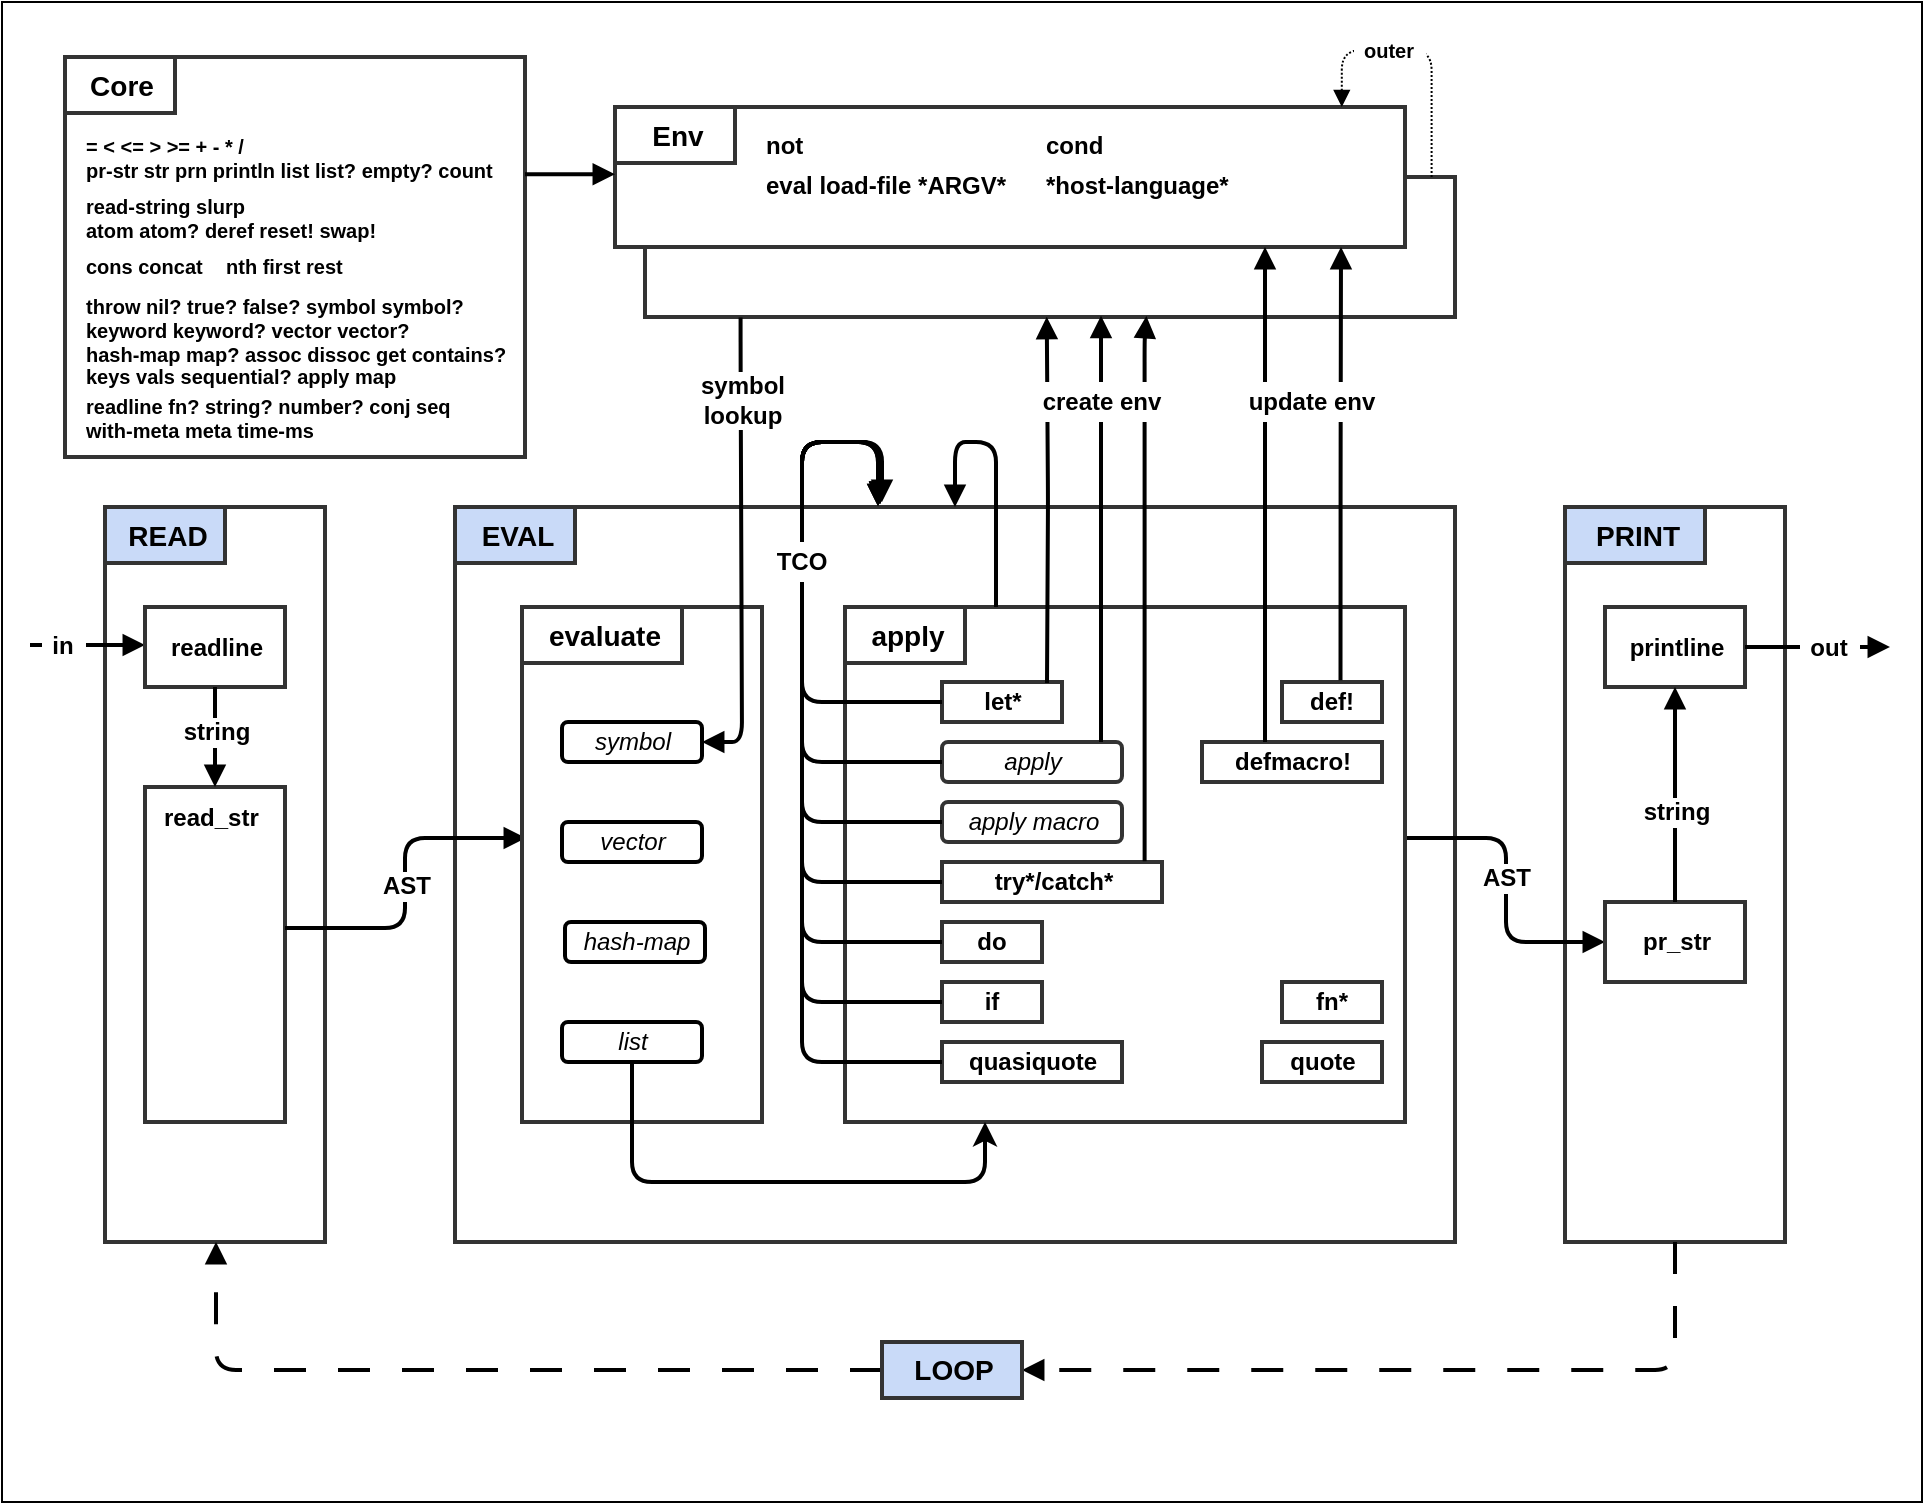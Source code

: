 <mxfile version="24.2.5" type="device">
  <diagram id="X9f1pY7bRxJgmkKPEZmz" name="Page-1">
    <mxGraphModel dx="1242" dy="878" grid="1" gridSize="10" guides="1" tooltips="1" connect="1" arrows="1" fold="1" page="1" pageScale="1" pageWidth="1100" pageHeight="850" math="0" shadow="0">
      <root>
        <mxCell id="0" />
        <mxCell id="_SNN-nFgLk4Tr6xxPPOo-71" value="Background Box" parent="0" />
        <mxCell id="_SNN-nFgLk4Tr6xxPPOo-73" value="&lt;div style=&#39;width: 385.8px;height:auto;word-break: break-word;&#39;&gt;&lt;div align=&quot;left&quot;&gt;&lt;span style=&quot;font-size:12px;font-weight:bold;font-family:Arial;text-decoration:none; line-height: normal;&quot;&gt;ENV&lt;/span&gt;&lt;/div&gt;&lt;/div&gt;" style="shape=rect;shadow=0;strokeWidth=2;fillColor=#FFFFFF;strokeColor=#333333;opacity=100.0;html=1;nl2Br=0;verticalAlign=top;align=left;spacingLeft=14.1;spacingRight=6;spacingTop=1.0;spacingBottom=8;whiteSpace=wrap;gliffyId=56;" parent="_SNN-nFgLk4Tr6xxPPOo-71" vertex="1">
          <mxGeometry x="321.5" y="87.5" width="405" height="70" as="geometry" />
        </mxCell>
        <mxCell id="_SNN-nFgLk4Tr6xxPPOo-74" style="shape=rect;shadow=0;strokeWidth=2;fillColor=#FFFFFF;strokeColor=#333333;opacity=100.0;gliffyId=0;" parent="_SNN-nFgLk4Tr6xxPPOo-71" vertex="1">
          <mxGeometry x="51.5" y="252.5" width="110" height="360" as="geometry" />
        </mxCell>
        <mxCell id="_SNN-nFgLk4Tr6xxPPOo-75" style="shape=rect;shadow=0;strokeWidth=2;fillColor=#FFFFFF;strokeColor=#333333;opacity=100.0;gliffyId=2;" parent="_SNN-nFgLk4Tr6xxPPOo-71" vertex="1">
          <mxGeometry x="226.5" y="252.5" width="500" height="360" as="geometry" />
        </mxCell>
        <mxCell id="_SNN-nFgLk4Tr6xxPPOo-76" style="shape=filledEdge;strokeWidth=2;strokeColor=#000000;fillColor=none;startArrow=none;startFill=0;startSize=6;endArrow=block;endFill=1;endSize=6;rounded=1;html=1;nl2Br=0;gliffyId=9;edgeStyle=orthogonalEdgeStyle;" parent="_SNN-nFgLk4Tr6xxPPOo-71" source="_SNN-nFgLk4Tr6xxPPOo-85" target="_SNN-nFgLk4Tr6xxPPOo-82" edge="1">
          <mxGeometry width="100" height="100" relative="1" as="geometry">
            <Array as="points">
              <mxPoint x="141.5" y="463.033" />
              <mxPoint x="201.5" y="463.033" />
              <mxPoint x="201.5" y="417.5" />
              <mxPoint x="261.5" y="417.5" />
            </Array>
          </mxGeometry>
        </mxCell>
        <mxCell id="_SNN-nFgLk4Tr6xxPPOo-77" value="&lt;div style=&#39;width: 35.0px;height:auto;word-break: break-word;&#39;&gt;&lt;div align=&quot;center&quot;&gt;&lt;span style=&quot;font-size:12px;font-weight:bold;font-family:Arial; line-height: 0;&quot;&gt;&lt;span style=&quot; line-height: normal;&quot;&gt;AST&lt;/span&gt;&lt;/span&gt;&lt;/div&gt;&lt;/div&gt;" style="text;html=1;nl2Br=0;labelBackgroundColor=#FFFFFF;html=1;nl2Br=0;verticalAlign=middle;align=center;spacingLeft=0.0;spacingRight=0;gliffyId=98;" parent="_SNN-nFgLk4Tr6xxPPOo-76" vertex="1">
          <mxGeometry x="-0.023" relative="1" as="geometry">
            <mxPoint as="offset" />
          </mxGeometry>
        </mxCell>
        <mxCell id="_SNN-nFgLk4Tr6xxPPOo-78" style="shape=rect;shadow=0;strokeWidth=2;fillColor=#FFFFFF;strokeColor=#333333;opacity=100.0;gliffyId=13;" parent="_SNN-nFgLk4Tr6xxPPOo-71" vertex="1">
          <mxGeometry x="781.5" y="252.5" width="110" height="360" as="geometry" />
        </mxCell>
        <mxCell id="_SNN-nFgLk4Tr6xxPPOo-79" style="shape=filledEdge;strokeWidth=2;strokeColor=#000000;fillColor=none;startArrow=none;startFill=0;startSize=6;endArrow=block;endFill=1;endSize=6;rounded=1;dashed=1;fixDash=1;dashPattern=16.0 16.0;gliffyId=15;edgeStyle=orthogonalEdgeStyle;" parent="_SNN-nFgLk4Tr6xxPPOo-71" source="_SNN-nFgLk4Tr6xxPPOo-78" target="_SNN-nFgLk4Tr6xxPPOo-74" edge="1">
          <mxGeometry width="100" height="100" relative="1" as="geometry">
            <Array as="points">
              <mxPoint x="836.5" y="612.5" />
              <mxPoint x="836.5" y="708.5" />
              <mxPoint x="106.5" y="708.5" />
              <mxPoint x="106.5" y="612.5" />
            </Array>
          </mxGeometry>
        </mxCell>
        <mxCell id="_SNN-nFgLk4Tr6xxPPOo-80" style="shape=filledEdge;strokeWidth=2;strokeColor=#000000;fillColor=none;startArrow=none;startFill=0;startSize=6;endArrow=block;endFill=1;endSize=6;rounded=1;html=1;nl2Br=0;gliffyId=17;edgeStyle=orthogonalEdgeStyle;" parent="_SNN-nFgLk4Tr6xxPPOo-71" source="_SNN-nFgLk4Tr6xxPPOo-83" target="_SNN-nFgLk4Tr6xxPPOo-93" edge="1">
          <mxGeometry width="100" height="100" relative="1" as="geometry">
            <Array as="points">
              <mxPoint x="701.5" y="417.5" />
              <mxPoint x="751.5" y="417.5" />
              <mxPoint x="751.5" y="455" />
              <mxPoint x="801.5" y="455" />
            </Array>
          </mxGeometry>
        </mxCell>
        <mxCell id="_SNN-nFgLk4Tr6xxPPOo-81" value="&lt;div style=&#39;width: 35.0px;height:auto;word-break: break-word;&#39;&gt;&lt;div align=&quot;center&quot;&gt;&lt;span style=&quot;font-size:12px;font-weight:bold;font-family:Arial; line-height: 0;&quot;&gt;&lt;span style=&quot; line-height: normal;&quot;&gt;AST&lt;/span&gt;&lt;/span&gt;&lt;/div&gt;&lt;/div&gt;" style="text;html=1;nl2Br=0;labelBackgroundColor=#FFFFFF;html=1;nl2Br=0;verticalAlign=middle;align=center;spacingLeft=0.0;spacingRight=0;gliffyId=99;" parent="_SNN-nFgLk4Tr6xxPPOo-80" vertex="1">
          <mxGeometry x="-0.075" relative="1" as="geometry">
            <mxPoint as="offset" />
          </mxGeometry>
        </mxCell>
        <mxCell id="_SNN-nFgLk4Tr6xxPPOo-82" value="&lt;div style=&#39;width: 113.0px;height:auto;word-break: break-word;&#39;&gt;&lt;div align=&quot;left&quot;&gt;&lt;span style=&quot;font-size:12px;font-weight:bold;font-family:Arial;text-decoration:none; line-height: 0;&quot;&gt;&lt;span style=&quot;text-decoration:none; line-height: normal;&quot;&gt;* symbol&lt;/span&gt;&lt;/span&gt;&lt;/div&gt;&lt;div align=&quot;left&quot;&gt;&lt;span style=&quot;font-size:12px;font-weight:bold;font-family:Arial;text-decoration:none; line-height: 0;&quot;&gt;&lt;span style=&quot;text-decoration:none; line-height: normal;&quot;&gt;* list&lt;/span&gt;&lt;/span&gt;&lt;/div&gt;&lt;div align=&quot;left&quot;&gt;&lt;span style=&quot;font-size:12px;font-weight:bold;font-family:Arial;text-decoration:none; line-height: 0;&quot;&gt;&lt;span style=&quot;text-decoration:none; line-height: normal;&quot;&gt;* vector&lt;/span&gt;&lt;/span&gt;&lt;/div&gt;&lt;div align=&quot;left&quot;&gt;&lt;span style=&quot;font-size:12px;font-weight:bold;font-family:Arial;text-decoration:none; line-height: 0;&quot;&gt;&lt;span style=&quot;text-decoration:none; line-height: normal;&quot;&gt;* hash-map&lt;/span&gt;&lt;/span&gt;&lt;/div&gt;&lt;/div&gt;" style="shape=rect;shadow=0;strokeWidth=2;fillColor=#FFFFFF;strokeColor=#333333;opacity=100.0;html=1;nl2Br=0;verticalAlign=middle;align=left;spacingLeft=8.0;spacingRight=6;whiteSpace=wrap;gliffyId=18;" parent="_SNN-nFgLk4Tr6xxPPOo-71" vertex="1">
          <mxGeometry x="261.5" y="302.5" width="120" height="230" as="geometry" />
        </mxCell>
        <mxCell id="_SNN-nFgLk4Tr6xxPPOo-83" style="shape=rect;shadow=0;strokeWidth=2;fillColor=#FFFFFF;strokeColor=#333333;opacity=100.0;gliffyId=20;" parent="_SNN-nFgLk4Tr6xxPPOo-71" vertex="1">
          <mxGeometry x="421.5" y="302.5" width="280" height="230" as="geometry" />
        </mxCell>
        <mxCell id="_SNN-nFgLk4Tr6xxPPOo-84" value="&lt;div style=&#39;width: 64.2px;height:auto;word-break: break-word;&#39;&gt;&lt;div align=&quot;center&quot;&gt;&lt;span style=&quot;font-size:12px;font-weight:bold;font-family:Arial;text-decoration:none; line-height: 0;&quot;&gt;&lt;span style=&quot;text-decoration:none; line-height: normal;&quot;&gt;readline&lt;/span&gt;&lt;/span&gt;&lt;/div&gt;&lt;/div&gt;" style="shape=rect;shadow=0;strokeWidth=2;fillColor=#FFFFFF;strokeColor=#333333;opacity=100.0;html=1;nl2Br=0;verticalAlign=middle;align=center;spacingLeft=7.4;spacingRight=6;whiteSpace=wrap;gliffyId=22;" parent="_SNN-nFgLk4Tr6xxPPOo-71" vertex="1">
          <mxGeometry x="71.5" y="302.5" width="70" height="40" as="geometry" />
        </mxCell>
        <mxCell id="_SNN-nFgLk4Tr6xxPPOo-85" value="&lt;div style=&#39;width: 64.2px;height:auto;word-break: break-word;&#39;&gt;&lt;div align=&quot;left&quot;&gt;&lt;span style=&quot;font-size:12px;font-weight:bold;font-family:Arial;text-decoration:none; line-height: 0;&quot;&gt;&lt;span style=&quot;text-decoration:none; line-height: normal;&quot;&gt;read_str&lt;/span&gt;&lt;/span&gt;&lt;/div&gt;&lt;/div&gt;" style="shape=rect;shadow=0;strokeWidth=2;fillColor=#FFFFFF;strokeColor=#333333;opacity=100.0;html=1;nl2Br=0;verticalAlign=top;align=left;spacingLeft=7.4;spacingRight=6;spacingTop=1.0;spacingBottom=8;whiteSpace=wrap;gliffyId=24;" parent="_SNN-nFgLk4Tr6xxPPOo-71" vertex="1">
          <mxGeometry x="71.5" y="392.5" width="70" height="177.5" as="geometry" />
        </mxCell>
        <mxCell id="_SNN-nFgLk4Tr6xxPPOo-86" style="shape=filledEdge;strokeWidth=2;strokeColor=#000000;fillColor=none;startArrow=none;startFill=0;startSize=6;endArrow=block;endFill=1;endSize=6;rounded=1;html=1;nl2Br=0;gliffyId=26;edgeStyle=orthogonalEdgeStyle;" parent="_SNN-nFgLk4Tr6xxPPOo-71" source="_SNN-nFgLk4Tr6xxPPOo-84" target="_SNN-nFgLk4Tr6xxPPOo-85" edge="1">
          <mxGeometry width="100" height="100" relative="1" as="geometry">
            <Array as="points">
              <mxPoint x="106.5" y="342.5" />
              <mxPoint x="106.5" y="359.167" />
              <mxPoint x="106.5" y="375.833" />
              <mxPoint x="106.5" y="392.5" />
            </Array>
          </mxGeometry>
        </mxCell>
        <mxCell id="_SNN-nFgLk4Tr6xxPPOo-87" value="&lt;div style=&#39;width: 44.0px;height:auto;word-break: break-word;&#39;&gt;&lt;div align=&quot;center&quot;&gt;&lt;span style=&quot;font-size:12px;font-weight:bold;font-family:Arial; line-height: 0;&quot;&gt;&lt;span style=&quot; line-height: normal;&quot;&gt;string&lt;/span&gt;&lt;/span&gt;&lt;/div&gt;&lt;/div&gt;" style="text;html=1;nl2Br=0;labelBackgroundColor=#FFFFFF;html=1;nl2Br=0;verticalAlign=middle;align=center;spacingLeft=0.0;spacingRight=0;gliffyId=184;" parent="_SNN-nFgLk4Tr6xxPPOo-86" vertex="1">
          <mxGeometry x="-0.12" relative="1" as="geometry">
            <mxPoint as="offset" />
          </mxGeometry>
        </mxCell>
        <mxCell id="_SNN-nFgLk4Tr6xxPPOo-88" style="shape=filledEdge;strokeWidth=2;strokeColor=#000000;fillColor=none;startArrow=none;startFill=0;startSize=6;endArrow=block;endFill=1;endSize=6;rounded=1;html=1;nl2Br=0;gliffyId=27;edgeStyle=orthogonalEdgeStyle;" parent="_SNN-nFgLk4Tr6xxPPOo-71" target="_SNN-nFgLk4Tr6xxPPOo-84" edge="1">
          <mxGeometry width="100" height="100" relative="1" as="geometry">
            <mxPoint x="17" y="321.5" as="sourcePoint" />
            <Array as="points">
              <mxPoint x="40.17" y="321.5" />
              <mxPoint x="55.84" y="321.5" />
              <mxPoint x="71.511" y="321.5" />
            </Array>
          </mxGeometry>
        </mxCell>
        <mxCell id="_SNN-nFgLk4Tr6xxPPOo-89" value="&lt;div style=&#39;width: 22.0px;height:auto;word-break: break-word;&#39;&gt;&lt;div align=&quot;center&quot;&gt;&lt;span style=&quot;font-size:12px;font-weight:bold;font-family:Arial; line-height: 0;&quot;&gt;&lt;span style=&quot; line-height: normal;&quot;&gt;in&lt;/span&gt;&lt;/span&gt;&lt;/div&gt;&lt;/div&gt;" style="text;html=1;nl2Br=0;labelBackgroundColor=#FFFFFF;html=1;nl2Br=0;verticalAlign=middle;align=center;spacingLeft=4;spacingRight=0;gliffyId=100;" parent="_SNN-nFgLk4Tr6xxPPOo-88" vertex="1">
          <mxGeometry x="-0.532" relative="1" as="geometry">
            <mxPoint x="-0.5" y="0.5" as="offset" />
          </mxGeometry>
        </mxCell>
        <mxCell id="_SNN-nFgLk4Tr6xxPPOo-90" style="shape=filledEdge;strokeWidth=2;strokeColor=#000000;fillColor=none;startArrow=none;startFill=0;startSize=6;endArrow=block;endFill=1;endSize=6;rounded=1;html=1;nl2Br=0;gliffyId=29;edgeStyle=orthogonalEdgeStyle;" parent="_SNN-nFgLk4Tr6xxPPOo-71" source="_SNN-nFgLk4Tr6xxPPOo-92" edge="1">
          <mxGeometry width="100" height="100" relative="1" as="geometry">
            <mxPoint x="940" y="322.5" as="targetPoint" />
            <Array as="points">
              <mxPoint x="871.5" y="322.5" />
              <mxPoint x="890.833" y="322.5" />
              <mxPoint x="910.167" y="322.5" />
            </Array>
          </mxGeometry>
        </mxCell>
        <mxCell id="_SNN-nFgLk4Tr6xxPPOo-91" value="&lt;div style=&#39;width: 30.0px;height:auto;word-break: break-word;&#39;&gt;&lt;div align=&quot;center&quot;&gt;&lt;span style=&quot;font-size:12px;font-weight:bold;font-family:Arial; line-height: 0;&quot;&gt;&lt;span style=&quot; line-height: normal;&quot;&gt;out&lt;/span&gt;&lt;/span&gt;&lt;/div&gt;&lt;/div&gt;" style="text;html=1;nl2Br=0;labelBackgroundColor=#FFFFFF;html=1;nl2Br=0;verticalAlign=middle;align=center;spacingLeft=0.0;spacingRight=0;gliffyId=109;" parent="_SNN-nFgLk4Tr6xxPPOo-90" vertex="1">
          <mxGeometry x="0.138" relative="1" as="geometry">
            <mxPoint as="offset" />
          </mxGeometry>
        </mxCell>
        <mxCell id="_SNN-nFgLk4Tr6xxPPOo-92" value="&lt;div style=&#39;width: 64.2px;height:auto;word-break: break-word;&#39;&gt;&lt;div align=&quot;center&quot;&gt;&lt;span style=&quot;font-size:12px;font-weight:bold;font-family:Arial;text-decoration:none; line-height: 0;&quot;&gt;&lt;span style=&quot;text-decoration:none; line-height: normal;&quot;&gt;printline&lt;/span&gt;&lt;/span&gt;&lt;/div&gt;&lt;/div&gt;" style="shape=rect;shadow=0;strokeWidth=2;fillColor=#FFFFFF;strokeColor=#333333;opacity=100.0;html=1;nl2Br=0;verticalAlign=middle;align=center;spacingLeft=7.4;spacingRight=6;whiteSpace=wrap;gliffyId=30;" parent="_SNN-nFgLk4Tr6xxPPOo-71" vertex="1">
          <mxGeometry x="801.5" y="302.5" width="70" height="40" as="geometry" />
        </mxCell>
        <mxCell id="_SNN-nFgLk4Tr6xxPPOo-93" value="&lt;div style=&#39;width: 64.2px;height:auto;word-break: break-word;&#39;&gt;&lt;div align=&quot;center&quot;&gt;&lt;span style=&quot;font-size:12px;font-weight:bold;font-family:Arial;text-decoration:none; line-height: 0;&quot;&gt;&lt;span style=&quot;text-decoration:none; line-height: normal;&quot;&gt;pr_str&lt;/span&gt;&lt;/span&gt;&lt;/div&gt;&lt;/div&gt;" style="shape=rect;shadow=0;strokeWidth=2;fillColor=#FFFFFF;strokeColor=#333333;opacity=100.0;html=1;nl2Br=0;verticalAlign=middle;align=center;spacingLeft=7.4;spacingRight=6;whiteSpace=wrap;gliffyId=32;" parent="_SNN-nFgLk4Tr6xxPPOo-71" vertex="1">
          <mxGeometry x="801.5" y="435" width="70" height="40" as="geometry" />
        </mxCell>
        <mxCell id="_SNN-nFgLk4Tr6xxPPOo-94" style="shape=filledEdge;strokeWidth=2;strokeColor=#000000;fillColor=none;startArrow=none;startFill=0;startSize=6;endArrow=block;endFill=1;endSize=6;rounded=1;html=1;nl2Br=0;gliffyId=34;edgeStyle=orthogonalEdgeStyle;" parent="_SNN-nFgLk4Tr6xxPPOo-71" source="_SNN-nFgLk4Tr6xxPPOo-93" target="_SNN-nFgLk4Tr6xxPPOo-92" edge="1">
          <mxGeometry width="100" height="100" relative="1" as="geometry">
            <Array as="points">
              <mxPoint x="836.5" y="435" />
              <mxPoint x="836.5" y="404.167" />
              <mxPoint x="836.5" y="373.333" />
              <mxPoint x="836.5" y="342.5" />
            </Array>
          </mxGeometry>
        </mxCell>
        <mxCell id="_SNN-nFgLk4Tr6xxPPOo-95" value="&lt;div style=&#39;width: 44.0px;height:auto;word-break: break-word;&#39;&gt;&lt;div align=&quot;center&quot;&gt;&lt;span style=&quot;font-size:12px;font-weight:bold;font-family:Arial; line-height: 0;&quot;&gt;&lt;span style=&quot; line-height: normal;&quot;&gt;string&lt;/span&gt;&lt;/span&gt;&lt;/div&gt;&lt;/div&gt;" style="text;html=1;nl2Br=0;labelBackgroundColor=#FFFFFF;html=1;nl2Br=0;verticalAlign=middle;align=center;spacingLeft=0.0;spacingRight=0;gliffyId=185;" parent="_SNN-nFgLk4Tr6xxPPOo-94" vertex="1">
          <mxGeometry x="-0.157" relative="1" as="geometry">
            <mxPoint as="offset" />
          </mxGeometry>
        </mxCell>
        <mxCell id="_SNN-nFgLk4Tr6xxPPOo-96" style="shape=filledEdge;strokeWidth=2;strokeColor=#000000;fillColor=none;startArrow=none;startFill=0;startSize=6;endArrow=block;endFill=1;endSize=6;rounded=1;gliffyId=36;edgeStyle=orthogonalEdgeStyle;" parent="_SNN-nFgLk4Tr6xxPPOo-71" source="_SNN-nFgLk4Tr6xxPPOo-83" target="_SNN-nFgLk4Tr6xxPPOo-75" edge="1">
          <mxGeometry width="100" height="100" relative="1" as="geometry">
            <Array as="points">
              <mxPoint x="496.5" y="302.5" />
              <mxPoint x="496.5" y="212.5" />
              <mxPoint x="372.947" y="212.5" />
              <mxPoint x="372.947" y="252.5" />
            </Array>
          </mxGeometry>
        </mxCell>
        <mxCell id="_SNN-nFgLk4Tr6xxPPOo-97" style="shape=filledEdge;strokeWidth=2;strokeColor=#000000;fillColor=none;startArrow=none;startFill=0;startSize=6;endArrow=block;endFill=1;endSize=6;rounded=1;html=1;nl2Br=0;gliffyId=42;edgeStyle=orthogonalEdgeStyle;" parent="_SNN-nFgLk4Tr6xxPPOo-71" source="_SNN-nFgLk4Tr6xxPPOo-82" target="_SNN-nFgLk4Tr6xxPPOo-83" edge="1">
          <mxGeometry width="100" height="100" relative="1" as="geometry">
            <Array as="points">
              <mxPoint x="321.5" y="532.5" />
              <mxPoint x="321.5" y="572.5" />
              <mxPoint x="488.5" y="572.5" />
              <mxPoint x="488.5" y="532.5" />
            </Array>
          </mxGeometry>
        </mxCell>
        <mxCell id="_SNN-nFgLk4Tr6xxPPOo-98" value="&lt;div style=&#39;width: 89.0px;height:auto;word-break: break-word;&#39;&gt;&lt;div align=&quot;center&quot;&gt;&lt;span style=&quot;font-size:12px;font-weight:bold;font-family:Arial; line-height: 0;&quot;&gt;&lt;span style=&quot; line-height: normal;&quot;&gt;macroexpand&lt;/span&gt;&lt;/span&gt;&lt;/div&gt;&lt;/div&gt;" style="text;html=1;nl2Br=0;labelBackgroundColor=#FFFFFF;html=1;nl2Br=0;verticalAlign=middle;align=center;spacingLeft=0.0;spacingRight=0;gliffyId=187;" parent="_SNN-nFgLk4Tr6xxPPOo-97" vertex="1">
          <mxGeometry x="-0.031" relative="1" as="geometry">
            <mxPoint as="offset" />
          </mxGeometry>
        </mxCell>
        <mxCell id="_SNN-nFgLk4Tr6xxPPOo-99" style="shape=rect;shadow=0;strokeWidth=2;fillColor=#FFFFFF;strokeColor=#333333;opacity=100.0;gliffyId=44;" parent="_SNN-nFgLk4Tr6xxPPOo-71" vertex="1">
          <mxGeometry x="306.5" y="52.5" width="395" height="70" as="geometry" />
        </mxCell>
        <mxCell id="_SNN-nFgLk4Tr6xxPPOo-100" style="shape=filledEdge;strokeWidth=2;strokeColor=#000000;fillColor=none;startArrow=none;startFill=0;startSize=6;endArrow=block;endFill=1;endSize=6;rounded=1;html=1;nl2Br=0;gliffyId=46;edgeStyle=orthogonalEdgeStyle;" parent="_SNN-nFgLk4Tr6xxPPOo-71" source="_SNN-nFgLk4Tr6xxPPOo-99" target="_SNN-nFgLk4Tr6xxPPOo-106" edge="1">
          <mxGeometry width="100" height="100" relative="1" as="geometry">
            <Array as="points">
              <mxPoint x="331.5" y="122.5" />
              <mxPoint x="331.5" y="182.504" />
              <mxPoint x="331.5" y="242.507" />
              <mxPoint x="331.5" y="302.511" />
            </Array>
          </mxGeometry>
        </mxCell>
        <mxCell id="_SNN-nFgLk4Tr6xxPPOo-101" value="&lt;div style=&#39;width: 53.0px;height:auto;word-break: break-word;&#39;&gt;&lt;div align=&quot;center&quot;&gt;&lt;span style=&quot;font-size:12px;font-weight:bold;font-family:Arial; line-height: 0;&quot;&gt;&lt;span style=&quot; line-height: normal;&quot;&gt;symbol&lt;/span&gt;&lt;/span&gt;&lt;/div&gt;&lt;div align=&quot;center&quot;&gt;&lt;span style=&quot;font-size:12px;font-weight:bold;font-family:Arial; line-height: 0;&quot;&gt;&lt;span style=&quot; line-height: normal;&quot;&gt;lookup&lt;/span&gt;&lt;/span&gt;&lt;/div&gt;&lt;/div&gt;" style="text;html=1;nl2Br=0;labelBackgroundColor=#FFFFFF;html=1;nl2Br=0;verticalAlign=middle;align=center;spacingLeft=0.0;spacingRight=0;gliffyId=112;" parent="_SNN-nFgLk4Tr6xxPPOo-100" vertex="1">
          <mxGeometry x="-0.211" relative="1" as="geometry">
            <mxPoint as="offset" />
          </mxGeometry>
        </mxCell>
        <mxCell id="_SNN-nFgLk4Tr6xxPPOo-102" style="shape=filledEdge;strokeWidth=2;strokeColor=#000000;fillColor=none;startArrow=none;startFill=0;startSize=6;endArrow=block;endFill=1;endSize=6;rounded=1;gliffyId=53;edgeStyle=orthogonalEdgeStyle;" parent="_SNN-nFgLk4Tr6xxPPOo-71" edge="1">
          <mxGeometry width="100" height="100" relative="1" as="geometry">
            <mxPoint x="522.5" y="340.505" as="sourcePoint" />
            <mxPoint x="522.5" y="155.5" as="targetPoint" />
            <Array as="points">
              <mxPoint x="522.5" y="248.002" />
            </Array>
          </mxGeometry>
        </mxCell>
        <mxCell id="_SNN-nFgLk4Tr6xxPPOo-103" style="shape=filledEdge;strokeWidth=1;strokeColor=#000000;fillColor=none;startArrow=none;startFill=0;startSize=6;endArrow=block;endFill=1;endSize=6;rounded=1;dashed=1;fixDash=1;dashPattern=1.0 1.0;html=1;nl2Br=0;gliffyId=58;edgeStyle=orthogonalEdgeStyle;" parent="_SNN-nFgLk4Tr6xxPPOo-71" source="_SNN-nFgLk4Tr6xxPPOo-73" target="_SNN-nFgLk4Tr6xxPPOo-99" edge="1">
          <mxGeometry width="100" height="100" relative="1" as="geometry">
            <Array as="points">
              <mxPoint x="714.809" y="87.5" />
              <mxPoint x="714.809" y="24" />
              <mxPoint x="669.9" y="24" />
              <mxPoint x="669.9" y="52.5" />
            </Array>
          </mxGeometry>
        </mxCell>
        <mxCell id="_SNN-nFgLk4Tr6xxPPOo-104" value="&lt;div style=&#39;width: 36.0px;height:auto;word-break: break-word;&#39;&gt;&lt;div align=&quot;center&quot;&gt;&lt;span style=&quot;font-size:10px;font-weight:bold;font-family:Arial; line-height: 0;&quot;&gt;&lt;span style=&quot; line-height: normal;&quot;&gt;outer&lt;/span&gt;&lt;/span&gt;&lt;/div&gt;&lt;/div&gt;" style="text;html=1;nl2Br=0;labelBackgroundColor=#FFFFFF;html=1;nl2Br=0;verticalAlign=middle;align=center;spacingLeft=0.0;spacingRight=0;gliffyId=168;" parent="_SNN-nFgLk4Tr6xxPPOo-103" vertex="1">
          <mxGeometry x="0.255" relative="1" as="geometry">
            <mxPoint as="offset" />
          </mxGeometry>
        </mxCell>
        <mxCell id="_SNN-nFgLk4Tr6xxPPOo-105" value="&lt;div style=&#39;width: 53.0px;height:auto;word-break: break-word;&#39;&gt;&lt;div align=&quot;center&quot;&gt;&lt;span style=&quot;font-size:14px;font-weight:bold;font-family:Arial;text-decoration:none; line-height: normal;&quot;&gt;apply&lt;/span&gt;&lt;/div&gt;&lt;/div&gt;" style="shape=rect;shadow=0;strokeWidth=2;fillColor=#FFFFFF;strokeColor=#333333;opacity=100.0;html=1;nl2Br=0;verticalAlign=middle;align=center;spacingLeft=8.0;spacingRight=6;whiteSpace=wrap;gliffyId=87;" parent="_SNN-nFgLk4Tr6xxPPOo-71" vertex="1">
          <mxGeometry x="421.5" y="302.5" width="60" height="28" as="geometry" />
        </mxCell>
        <mxCell id="_SNN-nFgLk4Tr6xxPPOo-106" value="&lt;div style=&#39;width: 81.0px;height:auto;word-break: break-word;&#39;&gt;&lt;div align=&quot;center&quot;&gt;&lt;span style=&quot;font-size:14px;font-weight:bold;font-family:Arial;text-decoration:none; line-height: normal;&quot;&gt;eval_ast&lt;/span&gt;&lt;/div&gt;&lt;/div&gt;" style="shape=rect;shadow=0;strokeWidth=2;fillColor=#FFFFFF;strokeColor=#333333;opacity=100.0;html=1;nl2Br=0;verticalAlign=middle;align=center;spacingLeft=9.0;spacingRight=6;whiteSpace=wrap;gliffyId=90;" parent="_SNN-nFgLk4Tr6xxPPOo-71" vertex="1">
          <mxGeometry x="261.5" y="302.5" width="90" height="28" as="geometry" />
        </mxCell>
        <mxCell id="_SNN-nFgLk4Tr6xxPPOo-107" value="&lt;div style=&#39;width: 53.0px;height:auto;word-break: break-word;&#39;&gt;&lt;div align=&quot;center&quot;&gt;&lt;span style=&quot;font-size:14px;font-weight:bold;font-family:Arial;text-decoration:none; line-height: normal;&quot;&gt;READ&lt;/span&gt;&lt;/div&gt;&lt;/div&gt;" style="shape=rect;shadow=0;strokeWidth=2;fillColor=#c9daf8;strokeColor=#333333;opacity=100.0;html=1;nl2Br=0;verticalAlign=middle;align=center;spacingLeft=8.0;spacingRight=6;whiteSpace=wrap;gliffyId=92;" parent="_SNN-nFgLk4Tr6xxPPOo-71" vertex="1">
          <mxGeometry x="51.5" y="252.5" width="60" height="28" as="geometry" />
        </mxCell>
        <mxCell id="_SNN-nFgLk4Tr6xxPPOo-108" value="&lt;div style=&#39;width: 53.0px;height:auto;word-break: break-word;&#39;&gt;&lt;div align=&quot;center&quot;&gt;&lt;span style=&quot;font-size:14px;font-weight:bold;font-family:Arial;text-decoration:none; line-height: normal;&quot;&gt;EVAL&lt;/span&gt;&lt;/div&gt;&lt;/div&gt;" style="shape=rect;shadow=0;strokeWidth=2;fillColor=#c9daf8;strokeColor=#333333;opacity=100.0;html=1;nl2Br=0;verticalAlign=middle;align=center;spacingLeft=8.0;spacingRight=6;whiteSpace=wrap;gliffyId=94;" parent="_SNN-nFgLk4Tr6xxPPOo-71" vertex="1">
          <mxGeometry x="226.5" y="252.5" width="60" height="28" as="geometry" />
        </mxCell>
        <mxCell id="_SNN-nFgLk4Tr6xxPPOo-109" value="&lt;div style=&#39;width: 62.333px;height:auto;word-break: break-word;&#39;&gt;&lt;div align=&quot;center&quot;&gt;&lt;span style=&quot;font-size:14px;font-weight:bold;font-family:Arial;text-decoration:none; line-height: normal;&quot;&gt;PRINT&lt;/span&gt;&lt;/div&gt;&lt;/div&gt;" style="shape=rect;shadow=0;strokeWidth=2;fillColor=#c9daf8;strokeColor=#333333;opacity=100.0;html=1;nl2Br=0;verticalAlign=middle;align=center;spacingLeft=8.333;spacingRight=6;whiteSpace=wrap;gliffyId=96;" parent="_SNN-nFgLk4Tr6xxPPOo-71" vertex="1">
          <mxGeometry x="781.5" y="252.5" width="70" height="28" as="geometry" />
        </mxCell>
        <mxCell id="_SNN-nFgLk4Tr6xxPPOo-110" value="&lt;div style=&#39;width: 53.0px;height:auto;word-break: break-word;&#39;&gt;&lt;div align=&quot;center&quot;&gt;&lt;span style=&quot;font-size:14px;font-weight:bold;font-family:Arial;text-decoration:none; line-height: normal;&quot;&gt;Env&lt;/span&gt;&lt;/div&gt;&lt;/div&gt;" style="shape=rect;shadow=0;strokeWidth=2;fillColor=#FFFFFF;strokeColor=#333333;opacity=100.0;html=1;nl2Br=0;verticalAlign=middle;align=center;spacingLeft=8.0;spacingRight=6;whiteSpace=wrap;gliffyId=110;" parent="_SNN-nFgLk4Tr6xxPPOo-71" vertex="1">
          <mxGeometry x="306.5" y="52.5" width="60" height="28" as="geometry" />
        </mxCell>
        <mxCell id="_SNN-nFgLk4Tr6xxPPOo-111" value="&lt;div style=&#39;width: 102.6px;height:auto;word-break: break-word;&#39;&gt;&lt;div align=&quot;center&quot;&gt;&lt;span style=&quot;font-size:12px;font-weight:bold;font-family:Arial;text-decoration:none; line-height: 0;&quot;&gt;&lt;span style=&quot;text-decoration:none; line-height: normal;&quot;&gt;try*/catch*&lt;/span&gt;&lt;/span&gt;&lt;/div&gt;&lt;/div&gt;" style="shape=rect;shadow=0;strokeWidth=2;fillColor=#FFFFFF;strokeColor=#333333;opacity=100.0;html=1;nl2Br=0;verticalAlign=middle;align=center;spacingLeft=8.2;spacingRight=6;whiteSpace=wrap;gliffyId=122;" parent="_SNN-nFgLk4Tr6xxPPOo-71" vertex="1">
          <mxGeometry x="481.5" y="402.5" width="110" height="20" as="geometry" />
        </mxCell>
        <mxCell id="_SNN-nFgLk4Tr6xxPPOo-112" value="&lt;div style=&#39;width: 35.4px;height:auto;word-break: break-word;&#39;&gt;&lt;div align=&quot;center&quot;&gt;&lt;span style=&quot;font-size:12px;font-weight:bold;font-family:Arial;text-decoration:none; line-height: 0;&quot;&gt;&lt;span style=&quot;text-decoration:none; line-height: normal;&quot;&gt;do&lt;/span&gt;&lt;/span&gt;&lt;/div&gt;&lt;/div&gt;" style="shape=rect;shadow=0;strokeWidth=2;fillColor=#FFFFFF;strokeColor=#333333;opacity=100.0;html=1;nl2Br=0;verticalAlign=middle;align=center;spacingLeft=6.8;spacingRight=6;whiteSpace=wrap;gliffyId=124;" parent="_SNN-nFgLk4Tr6xxPPOo-71" vertex="1">
          <mxGeometry x="481.5" y="432.5" width="40" height="20" as="geometry" />
        </mxCell>
        <mxCell id="_SNN-nFgLk4Tr6xxPPOo-113" value="&lt;div style=&#39;width: 35.4px;height:auto;word-break: break-word;&#39;&gt;&lt;div align=&quot;center&quot;&gt;&lt;span style=&quot;font-size:12px;font-weight:bold;font-family:Arial; line-height: 0;&quot;&gt;&lt;span style=&quot; line-height: normal;&quot;&gt;if&lt;/span&gt;&lt;/span&gt;&lt;/div&gt;&lt;/div&gt;" style="shape=rect;shadow=0;strokeWidth=2;fillColor=#FFFFFF;strokeColor=#333333;opacity=100.0;html=1;nl2Br=0;verticalAlign=middle;align=center;spacingLeft=6.8;spacingRight=6;whiteSpace=wrap;gliffyId=126;" parent="_SNN-nFgLk4Tr6xxPPOo-71" vertex="1">
          <mxGeometry x="481.5" y="462.5" width="40" height="20" as="geometry" />
        </mxCell>
        <mxCell id="_SNN-nFgLk4Tr6xxPPOo-114" value="&lt;div style=&#39;width: 30.6px;height:auto;word-break: break-word;&#39;&gt;&lt;div align=&quot;center&quot;&gt;&lt;span style=&quot;font-size:12px;font-weight:bold;font-family:Arial; line-height: 0;&quot;&gt;&lt;span style=&quot; line-height: normal;&quot;&gt;fn*&lt;/span&gt;&lt;/span&gt;&lt;/div&gt;&lt;/div&gt;" style="shape=rect;shadow=0;strokeWidth=2;fillColor=#FFFFFF;strokeColor=#333333;opacity=100.0;html=1;nl2Br=0;verticalAlign=middle;align=center;spacingLeft=6.7;spacingRight=6;whiteSpace=wrap;gliffyId=128;" parent="_SNN-nFgLk4Tr6xxPPOo-71" vertex="1">
          <mxGeometry x="656.5" y="432.5" width="35" height="20" as="geometry" />
        </mxCell>
        <mxCell id="_SNN-nFgLk4Tr6xxPPOo-115" value="&lt;div style=&#39;width: 45.0px;height:auto;word-break: break-word;&#39;&gt;&lt;div align=&quot;center&quot;&gt;&lt;span style=&quot;font-size:12px;font-weight:bold;font-family:Arial; line-height: 0;&quot;&gt;&lt;span style=&quot; line-height: normal;&quot;&gt;let*&lt;/span&gt;&lt;/span&gt;&lt;/div&gt;&lt;/div&gt;" style="shape=rect;shadow=0;strokeWidth=2;fillColor=#FFFFFF;strokeColor=#333333;opacity=100.0;html=1;nl2Br=0;verticalAlign=middle;align=center;spacingLeft=7.0;spacingRight=6;whiteSpace=wrap;gliffyId=130;" parent="_SNN-nFgLk4Tr6xxPPOo-71" vertex="1">
          <mxGeometry x="481.5" y="342.5" width="50" height="20" as="geometry" />
        </mxCell>
        <mxCell id="_SNN-nFgLk4Tr6xxPPOo-116" value="&lt;div style=&#39;width: 40.2px;height:auto;word-break: break-word;&#39;&gt;&lt;div align=&quot;center&quot;&gt;&lt;span style=&quot;font-size:12px;font-weight:bold;font-family:Arial; line-height: 0;&quot;&gt;&lt;span style=&quot; line-height: normal;&quot;&gt;def!&lt;/span&gt;&lt;/span&gt;&lt;/div&gt;&lt;/div&gt;" style="shape=rect;shadow=0;strokeWidth=2;fillColor=#FFFFFF;strokeColor=#333333;opacity=100.0;html=1;nl2Br=0;verticalAlign=middle;align=center;spacingLeft=6.9;spacingRight=6;whiteSpace=wrap;gliffyId=134;" parent="_SNN-nFgLk4Tr6xxPPOo-71" vertex="1">
          <mxGeometry x="646.5" y="342.5" width="45" height="20" as="geometry" />
        </mxCell>
        <mxCell id="_SNN-nFgLk4Tr6xxPPOo-117" value="&lt;div style=&#39;width: 83.4px;height:auto;word-break: break-word;&#39;&gt;&lt;div align=&quot;center&quot;&gt;&lt;span style=&quot;font-size:12px;font-weight:bold;font-family:Arial; line-height: 0;&quot;&gt;&lt;span style=&quot; line-height: normal;&quot;&gt;defmacro!&lt;/span&gt;&lt;/span&gt;&lt;/div&gt;&lt;/div&gt;" style="shape=rect;shadow=0;strokeWidth=2;fillColor=#FFFFFF;strokeColor=#333333;opacity=100.0;html=1;nl2Br=0;verticalAlign=middle;align=center;spacingLeft=7.8;spacingRight=6;whiteSpace=wrap;gliffyId=136;" parent="_SNN-nFgLk4Tr6xxPPOo-71" vertex="1">
          <mxGeometry x="601.5" y="372.5" width="90" height="20" as="geometry" />
        </mxCell>
        <mxCell id="_SNN-nFgLk4Tr6xxPPOo-118" value="&lt;div style=&#39;width: 57.0px;height:auto;word-break: break-word;&#39;&gt;&lt;div align=&quot;center&quot;&gt;&lt;span style=&quot;font-size:12px;font-weight:bold;font-family:Arial; line-height: 0;&quot;&gt;&lt;span style=&quot; line-height: normal;&quot;&gt;quote&lt;/span&gt;&lt;/span&gt;&lt;/div&gt;&lt;/div&gt;" style="shape=rect;shadow=0;strokeWidth=2;fillColor=#FFFFFF;strokeColor=#333333;opacity=100.0;html=1;nl2Br=0;verticalAlign=middle;align=center;spacingLeft=7.25;spacingRight=6;whiteSpace=wrap;gliffyId=138;" parent="_SNN-nFgLk4Tr6xxPPOo-71" vertex="1">
          <mxGeometry x="629" y="462.5" width="62.5" height="20" as="geometry" />
        </mxCell>
        <mxCell id="_SNN-nFgLk4Tr6xxPPOo-119" value="&lt;div style=&#39;width: 83.4px;height:auto;word-break: break-word;&#39;&gt;&lt;div align=&quot;center&quot;&gt;&lt;span style=&quot;font-size:12px;font-weight:bold;font-family:Arial; line-height: 0;&quot;&gt;&lt;span style=&quot; line-height: normal;&quot;&gt;quasiquote&lt;/span&gt;&lt;/span&gt;&lt;/div&gt;&lt;/div&gt;" style="shape=rect;shadow=0;strokeWidth=2;fillColor=#FFFFFF;strokeColor=#333333;opacity=100.0;html=1;nl2Br=0;verticalAlign=middle;align=center;spacingLeft=7.8;spacingRight=6;whiteSpace=wrap;gliffyId=140;" parent="_SNN-nFgLk4Tr6xxPPOo-71" vertex="1">
          <mxGeometry x="481.5" y="492.5" width="90" height="20" as="geometry" />
        </mxCell>
        <mxCell id="_SNN-nFgLk4Tr6xxPPOo-120" value="&lt;div style=&#39;width: 93.0px;height:auto;word-break: break-word;&#39;&gt;&lt;div align=&quot;center&quot;&gt;&lt;span style=&quot;font-size:12px;font-weight:bold;font-family:Arial; line-height: 0;&quot;&gt;&lt;span style=&quot; line-height: normal;&quot;&gt;macroexpand&lt;/span&gt;&lt;/span&gt;&lt;/div&gt;&lt;/div&gt;" style="shape=rect;shadow=0;strokeWidth=2;fillColor=#FFFFFF;strokeColor=#333333;opacity=100.0;html=1;nl2Br=0;verticalAlign=middle;align=center;spacingLeft=8.0;spacingRight=6;whiteSpace=wrap;gliffyId=142;" parent="_SNN-nFgLk4Tr6xxPPOo-71" vertex="1">
          <mxGeometry x="591.5" y="492.5" width="100" height="20" as="geometry" />
        </mxCell>
        <mxCell id="_SNN-nFgLk4Tr6xxPPOo-121" value="&lt;div style=&#39;width: 73.8px;height:auto;word-break: break-word;&#39;&gt;&lt;div align=&quot;center&quot;&gt;&lt;span style=&quot;font-size:12px;font-weight:bold;font-family:Arial; line-height: 0;&quot;&gt;&lt;span style=&quot; line-height: normal;&quot;&gt;&amp;#34;apply&amp;#34;&lt;/span&gt;&lt;/span&gt;&lt;/div&gt;&lt;/div&gt;" style="shape=rect;shadow=0;strokeWidth=2;fillColor=#FFFFFF;strokeColor=#333333;opacity=100.0;html=1;nl2Br=0;verticalAlign=middle;align=center;spacingLeft=7.6;spacingRight=6;whiteSpace=wrap;gliffyId=146;" parent="_SNN-nFgLk4Tr6xxPPOo-71" vertex="1">
          <mxGeometry x="481.5" y="372.5" width="80" height="20" as="geometry" />
        </mxCell>
        <mxCell id="_SNN-nFgLk4Tr6xxPPOo-122" style="shape=filledEdge;strokeWidth=2;strokeColor=#000000;fillColor=none;startArrow=none;startFill=0;startSize=6;endArrow=block;endFill=1;endSize=6;rounded=1;gliffyId=158;edgeStyle=orthogonalEdgeStyle;" parent="_SNN-nFgLk4Tr6xxPPOo-71" source="_SNN-nFgLk4Tr6xxPPOo-121" target="_SNN-nFgLk4Tr6xxPPOo-75" edge="1">
          <mxGeometry width="100" height="100" relative="1" as="geometry">
            <Array as="points">
              <mxPoint x="481.5" y="382.5" />
              <mxPoint x="402.823" y="382.5" />
              <mxPoint x="402.823" y="212.5" />
              <mxPoint x="372.947" y="212.5" />
              <mxPoint x="372.947" y="252.5" />
            </Array>
          </mxGeometry>
        </mxCell>
        <mxCell id="_SNN-nFgLk4Tr6xxPPOo-123" style="shape=filledEdge;strokeWidth=2;strokeColor=#000000;fillColor=none;startArrow=none;startFill=0;startSize=6;endArrow=block;endFill=1;endSize=6;rounded=1;gliffyId=159;edgeStyle=orthogonalEdgeStyle;" parent="_SNN-nFgLk4Tr6xxPPOo-71" source="_SNN-nFgLk4Tr6xxPPOo-112" target="_SNN-nFgLk4Tr6xxPPOo-75" edge="1">
          <mxGeometry width="100" height="100" relative="1" as="geometry">
            <Array as="points">
              <mxPoint x="481.5" y="442.5" />
              <mxPoint x="403.023" y="442.5" />
              <mxPoint x="403.023" y="212.5" />
              <mxPoint x="372.947" y="212.5" />
              <mxPoint x="372.947" y="252.5" />
            </Array>
          </mxGeometry>
        </mxCell>
        <mxCell id="_SNN-nFgLk4Tr6xxPPOo-124" style="shape=filledEdge;strokeWidth=2;strokeColor=#000000;fillColor=none;startArrow=none;startFill=0;startSize=6;endArrow=block;endFill=1;endSize=6;rounded=1;gliffyId=160;edgeStyle=orthogonalEdgeStyle;" parent="_SNN-nFgLk4Tr6xxPPOo-71" source="_SNN-nFgLk4Tr6xxPPOo-113" target="_SNN-nFgLk4Tr6xxPPOo-75" edge="1">
          <mxGeometry width="100" height="100" relative="1" as="geometry">
            <Array as="points">
              <mxPoint x="481.5" y="472.5" />
              <mxPoint x="403.223" y="472.5" />
              <mxPoint x="403.223" y="212.5" />
              <mxPoint x="372.947" y="212.5" />
              <mxPoint x="372.947" y="252.5" />
            </Array>
          </mxGeometry>
        </mxCell>
        <mxCell id="_SNN-nFgLk4Tr6xxPPOo-125" style="shape=filledEdge;strokeWidth=2;strokeColor=#000000;fillColor=none;startArrow=none;startFill=0;startSize=6;endArrow=block;endFill=1;endSize=6;rounded=1;gliffyId=161;edgeStyle=orthogonalEdgeStyle;" parent="_SNN-nFgLk4Tr6xxPPOo-71" source="_SNN-nFgLk4Tr6xxPPOo-119" target="_SNN-nFgLk4Tr6xxPPOo-75" edge="1">
          <mxGeometry width="100" height="100" relative="1" as="geometry">
            <Array as="points">
              <mxPoint x="481.5" y="502.5" />
              <mxPoint x="403.223" y="502.5" />
              <mxPoint x="403.223" y="212.5" />
              <mxPoint x="372.947" y="212.5" />
              <mxPoint x="372.947" y="252.5" />
            </Array>
          </mxGeometry>
        </mxCell>
        <mxCell id="_SNN-nFgLk4Tr6xxPPOo-126" value="&lt;div style=&#39;width: 62.333px;height:auto;word-break: break-word;&#39;&gt;&lt;div align=&quot;center&quot;&gt;&lt;span style=&quot;font-size:14px;font-weight:bold;font-family:Arial;text-decoration:none; line-height: normal;&quot;&gt;LOOP&lt;/span&gt;&lt;/div&gt;&lt;/div&gt;" style="shape=rect;shadow=0;strokeWidth=2;fillColor=#c9daf8;strokeColor=#333333;opacity=100.0;html=1;nl2Br=0;verticalAlign=middle;align=center;spacingLeft=8.333;spacingRight=6;whiteSpace=wrap;gliffyId=176;" parent="_SNN-nFgLk4Tr6xxPPOo-71" vertex="1">
          <mxGeometry x="421.5" y="696.5" width="70" height="28" as="geometry" />
        </mxCell>
        <mxCell id="_SNN-nFgLk4Tr6xxPPOo-127" style="shape=filledEdge;strokeWidth=2;strokeColor=#000000;fillColor=none;startArrow=none;startFill=0;startSize=6;endArrow=block;endFill=1;endSize=6;rounded=1;gliffyId=154;edgeStyle=orthogonalEdgeStyle;" parent="_SNN-nFgLk4Tr6xxPPOo-71" edge="1">
          <mxGeometry width="100" height="100" relative="1" as="geometry">
            <mxPoint x="669.5" y="342.511" as="sourcePoint" />
            <mxPoint x="669.5" y="122.5" as="targetPoint" />
            <Array as="points">
              <mxPoint x="669.5" y="232.505" />
            </Array>
          </mxGeometry>
        </mxCell>
        <mxCell id="_SNN-nFgLk4Tr6xxPPOo-128" style="shape=filledEdge;strokeWidth=2;strokeColor=#000000;fillColor=none;startArrow=none;startFill=0;startSize=6;endArrow=block;endFill=1;endSize=6;rounded=1;html=1;nl2Br=0;gliffyId=51;edgeStyle=orthogonalEdgeStyle;" parent="_SNN-nFgLk4Tr6xxPPOo-71" source="_SNN-nFgLk4Tr6xxPPOo-117" target="_SNN-nFgLk4Tr6xxPPOo-99" edge="1">
          <mxGeometry width="100" height="100" relative="1" as="geometry">
            <Array as="points">
              <mxPoint x="631.5" y="372.526" />
              <mxPoint x="631.5" y="289.184" />
              <mxPoint x="631.5" y="205.842" />
              <mxPoint x="631.5" y="122.5" />
            </Array>
          </mxGeometry>
        </mxCell>
        <mxCell id="_SNN-nFgLk4Tr6xxPPOo-129" value="&lt;div style=&#39;width: 74.0px;height:auto;word-break: break-word;&#39;&gt;&lt;div align=&quot;right&quot;&gt;&lt;span style=&quot;font-size:12px;font-weight:bold;font-family:Arial; line-height: 0;&quot;&gt;&lt;span style=&quot; line-height: normal;&quot;&gt;update env&lt;/span&gt;&lt;/span&gt;&lt;/div&gt;&lt;/div&gt;" style="text;html=1;nl2Br=0;labelBackgroundColor=#FFFFFF;html=1;nl2Br=0;verticalAlign=middle;align=center;spacingLeft=0.0;spacingRight=0;gliffyId=189;" parent="_SNN-nFgLk4Tr6xxPPOo-128" vertex="1">
          <mxGeometry x="0.336" relative="1" as="geometry">
            <mxPoint y="20" as="offset" />
          </mxGeometry>
        </mxCell>
        <mxCell id="_SNN-nFgLk4Tr6xxPPOo-130" style="shape=filledEdge;strokeWidth=2;strokeColor=#000000;fillColor=none;startArrow=none;startFill=0;startSize=6;endArrow=block;endFill=1;endSize=6;rounded=1;gliffyId=152;edgeStyle=orthogonalEdgeStyle;" parent="_SNN-nFgLk4Tr6xxPPOo-71" edge="1">
          <mxGeometry width="100" height="100" relative="1" as="geometry">
            <mxPoint x="576.167" y="402.501" as="sourcePoint" />
            <mxPoint x="576.167" y="157.5" as="targetPoint" />
            <Array as="points">
              <mxPoint x="576.167" y="280.0" />
            </Array>
          </mxGeometry>
        </mxCell>
        <mxCell id="_SNN-nFgLk4Tr6xxPPOo-131" style="shape=filledEdge;strokeWidth=2;strokeColor=#000000;fillColor=none;startArrow=none;startFill=0;startSize=6;endArrow=block;endFill=1;endSize=6;rounded=1;html=1;nl2Br=0;gliffyId=150;edgeStyle=orthogonalEdgeStyle;" parent="_SNN-nFgLk4Tr6xxPPOo-71" source="_SNN-nFgLk4Tr6xxPPOo-121" edge="1">
          <mxGeometry width="100" height="100" relative="1" as="geometry">
            <mxPoint x="549.5" y="156.833" as="targetPoint" />
            <Array as="points">
              <mxPoint x="549.5" y="372.5" />
              <mxPoint x="549.5" y="264.667" />
            </Array>
          </mxGeometry>
        </mxCell>
        <mxCell id="_SNN-nFgLk4Tr6xxPPOo-132" value="&lt;div style=&#39;width: 70.0px;height:auto;word-break: break-word;&#39;&gt;&lt;div align=&quot;center&quot;&gt;&lt;span style=&quot;font-size:12px;font-weight:bold;font-family:Arial; line-height: 0;&quot;&gt;&lt;span style=&quot; line-height: normal;&quot;&gt;create env&lt;/span&gt;&lt;/span&gt;&lt;/div&gt;&lt;/div&gt;" style="text;html=1;nl2Br=0;labelBackgroundColor=#FFFFFF;html=1;nl2Br=0;verticalAlign=middle;align=center;spacingLeft=0.0;spacingRight=0;gliffyId=151;" parent="_SNN-nFgLk4Tr6xxPPOo-131" vertex="1">
          <mxGeometry x="0.586" relative="1" as="geometry">
            <mxPoint as="offset" />
          </mxGeometry>
        </mxCell>
        <mxCell id="_SNN-nFgLk4Tr6xxPPOo-133" style="shape=filledEdge;strokeWidth=2;strokeColor=#000000;fillColor=none;startArrow=none;startFill=0;startSize=6;endArrow=block;endFill=1;endSize=6;rounded=1;html=1;nl2Br=0;gliffyId=157;edgeStyle=orthogonalEdgeStyle;" parent="_SNN-nFgLk4Tr6xxPPOo-71" source="_SNN-nFgLk4Tr6xxPPOo-115" target="_SNN-nFgLk4Tr6xxPPOo-75" edge="1">
          <mxGeometry width="100" height="100" relative="1" as="geometry">
            <Array as="points">
              <mxPoint x="481.5" y="352.5" />
              <mxPoint x="403.223" y="352.5" />
              <mxPoint x="403.223" y="212.5" />
              <mxPoint x="372.947" y="212.5" />
              <mxPoint x="372.947" y="252.5" />
            </Array>
          </mxGeometry>
        </mxCell>
        <mxCell id="_SNN-nFgLk4Tr6xxPPOo-134" value="&lt;div style=&#39;width: 36.0px;height:auto;word-break: break-word;&#39;&gt;&lt;div align=&quot;center&quot;&gt;&lt;span style=&quot;font-size:12px;font-weight:bold;font-family:Arial; line-height: 0;&quot;&gt;&lt;span style=&quot; line-height: normal;&quot;&gt;TCO&lt;/span&gt;&lt;/span&gt;&lt;/div&gt;&lt;/div&gt;" style="text;html=1;nl2Br=0;labelBackgroundColor=#FFFFFF;html=1;nl2Br=0;verticalAlign=middle;align=center;spacingLeft=0.0;spacingRight=0;gliffyId=180;" parent="_SNN-nFgLk4Tr6xxPPOo-133" vertex="1">
          <mxGeometry x="0.082" relative="1" as="geometry">
            <mxPoint as="offset" />
          </mxGeometry>
        </mxCell>
        <mxCell id="_SNN-nFgLk4Tr6xxPPOo-135" style="shape=rect;shadow=0;strokeWidth=2;fillColor=#FFFFFF;strokeColor=#333333;opacity=100.0;gliffyId=197;" parent="_SNN-nFgLk4Tr6xxPPOo-71" vertex="1">
          <mxGeometry x="31.5" y="27.5" width="230" height="200" as="geometry" />
        </mxCell>
        <mxCell id="_SNN-nFgLk4Tr6xxPPOo-136" value="&lt;div style=&#39;width: 48.333px;height:auto;word-break: break-word;&#39;&gt;&lt;div align=&quot;center&quot;&gt;&lt;span style=&quot;font-size:14px;font-weight:bold;font-family:Arial;text-decoration:none; line-height: normal;&quot;&gt;Core&lt;/span&gt;&lt;/div&gt;&lt;/div&gt;" style="shape=rect;shadow=0;strokeWidth=2;fillColor=#FFFFFF;strokeColor=#333333;opacity=100.0;html=1;nl2Br=0;verticalAlign=middle;align=center;spacingLeft=7.833;spacingRight=6;whiteSpace=wrap;gliffyId=195;" parent="_SNN-nFgLk4Tr6xxPPOo-71" vertex="1">
          <mxGeometry x="31.5" y="27.5" width="55" height="28" as="geometry" />
        </mxCell>
        <mxCell id="_SNN-nFgLk4Tr6xxPPOo-137" value="&lt;div style=&quot;width: 53px ; height: auto ; word-break: break-word ; line-height: 90%&quot;&gt;&lt;div align=&quot;left&quot;&gt;&lt;span style=&quot;font-size: 10px ; font-weight: bold ; font-family: &amp;#34;arial&amp;#34; ; line-height: 0&quot;&gt;&lt;span style=&quot;line-height: normal&quot;&gt;eval&lt;/span&gt;&lt;/span&gt;&lt;/div&gt;&lt;div align=&quot;left&quot;&gt;&lt;span style=&quot;font-size: 10px ; font-weight: bold ; font-family: &amp;#34;arial&amp;#34; ; text-decoration: none ; line-height: 0&quot;&gt;&lt;span style=&quot;text-decoration: none ; line-height: normal&quot;&gt;&amp;nbsp;&lt;/span&gt;&lt;/span&gt;&lt;/div&gt;&lt;div align=&quot;left&quot;&gt;&lt;span style=&quot;font-size: 10px ; font-weight: bold ; line-height: 0&quot;&gt;&lt;span style=&quot;line-height: normal&quot;&gt;*ARGV*&lt;/span&gt;&lt;/span&gt;&lt;/div&gt;&lt;/div&gt;" style="text;html=1;nl2Br=0;html=1;nl2Br=0;verticalAlign=middle;align=left;spacingLeft=0.0;spacingRight=0;whiteSpace=wrap;gliffyId=201;" parent="_SNN-nFgLk4Tr6xxPPOo-71" vertex="1">
          <mxGeometry x="393.5" y="63.5" width="56" height="33" as="geometry" />
        </mxCell>
        <mxCell id="_SNN-nFgLk4Tr6xxPPOo-138" value="&lt;div style=&quot;width: 222px ; height: auto ; word-break: break-word ; line-height: 90%&quot;&gt;&lt;div align=&quot;left&quot;&gt;&lt;span style=&quot;font-size: 10px ; font-weight: bold ; font-family: &amp;#34;arial&amp;#34; ; line-height: 0&quot;&gt;&lt;span style=&quot;line-height: normal&quot;&gt;=&amp;nbsp;&lt;/span&gt;&lt;/span&gt;&lt;span style=&quot;font-size: 10px ; font-weight: bold ; line-height: 0&quot;&gt;&lt;span style=&quot;line-height: normal&quot;&gt;throw&amp;nbsp;&lt;/span&gt;&lt;/span&gt;&lt;span style=&quot;font-size: 10px ; font-weight: bold ; line-height: 0&quot;&gt;&lt;span style=&quot;line-height: normal&quot;&gt;nil?&amp;nbsp;&lt;/span&gt;&lt;/span&gt;&lt;span style=&quot;font-size: 10px ; font-weight: bold ; line-height: 0&quot;&gt;&lt;span style=&quot;line-height: normal&quot;&gt;true?&amp;nbsp;&lt;/span&gt;&lt;/span&gt;&lt;span style=&quot;font-size: 10px ; font-weight: bold ; line-height: 0&quot;&gt;&lt;span style=&quot;line-height: normal&quot;&gt;false? &lt;span style=&quot;color: #cc0000 ; line-height: normal&quot;&gt;string?&lt;/span&gt;&amp;nbsp;&lt;/span&gt;&lt;/span&gt;&lt;span style=&quot;font-size: 10px ; font-weight: bold ; line-height: 0&quot;&gt;&lt;span style=&quot;line-height: normal&quot;&gt;symbol symbol? keyword keyword?&lt;/span&gt;&lt;/span&gt;&lt;/div&gt;&lt;div align=&quot;left&quot;&gt;&lt;span style=&quot;font-size: 10px ; font-weight: bold ; font-family: &amp;#34;arial&amp;#34; ; text-decoration: none ; line-height: 0&quot;&gt;&lt;span style=&quot;text-decoration: none ; line-height: normal&quot;&gt;&amp;nbsp;&lt;/span&gt;&lt;/span&gt;&lt;/div&gt;&lt;div align=&quot;left&quot;&gt;&lt;span style=&quot;font-size: 10px ; font-weight: bold ; font-family: &amp;#34;arial&amp;#34; ; line-height: 0&quot;&gt;&lt;span style=&quot;line-height: normal&quot;&gt;pr-str&amp;nbsp;&lt;/span&gt;&lt;/span&gt;&lt;span style=&quot;font-size: 10px ; font-weight: bold ; line-height: 0&quot;&gt;&lt;span style=&quot;line-height: normal&quot;&gt;str&amp;nbsp;&lt;/span&gt;&lt;/span&gt;&lt;span style=&quot;font-size: 10px ; font-weight: bold ; line-height: 0&quot;&gt;&lt;span style=&quot;line-height: normal&quot;&gt;prn&amp;nbsp;&lt;/span&gt;&lt;/span&gt;&lt;span style=&quot;font-size: 10px ; font-weight: bold ; line-height: 0&quot;&gt;&lt;span style=&quot;line-height: normal&quot;&gt;println&amp;nbsp;&lt;/span&gt;&lt;/span&gt;&lt;span style=&quot;font-size: 10px ; font-weight: bold ; line-height: 0&quot;&gt;&lt;span style=&quot;line-height: 0&quot;&gt;&lt;span style=&quot;color: #cc0000 ; line-height: normal&quot;&gt;readline&lt;/span&gt;&amp;nbsp;&lt;/span&gt;&lt;/span&gt;&lt;span style=&quot;font-size: 10px ; font-weight: bold ; line-height: 0&quot;&gt;&lt;span style=&quot;line-height: normal&quot;&gt;read-string&amp;nbsp;&lt;/span&gt;&lt;/span&gt;&lt;span style=&quot;font-size: 10px ; font-weight: bold ; line-height: 0&quot;&gt;&lt;span style=&quot;line-height: normal&quot;&gt;slurp&lt;/span&gt;&lt;/span&gt;&lt;/div&gt;&lt;div align=&quot;left&quot;&gt;&lt;span style=&quot;font-size: 10px ; font-weight: bold ; text-decoration: none ; line-height: 0&quot;&gt;&lt;span style=&quot;text-decoration: none ; line-height: normal&quot;&gt;&amp;nbsp;&lt;/span&gt;&lt;/span&gt;&lt;span style=&quot;font-size: 10px ; font-weight: bold ; text-decoration: none ; line-height: 0&quot;&gt;&lt;span style=&quot;text-decoration: none ; line-height: normal&quot;&gt;&amp;nbsp;&lt;/span&gt;&lt;/span&gt;&lt;/div&gt;&lt;div align=&quot;left&quot;&gt;&lt;span style=&quot;font-size: 10px ; font-weight: bold ; font-family: &amp;#34;arial&amp;#34; ; line-height: 0&quot;&gt;&lt;span style=&quot;line-height: normal&quot;&gt;&amp;lt; &amp;lt;= &amp;gt; &amp;gt;=&amp;nbsp;&lt;/span&gt;&lt;/span&gt;&lt;span style=&quot;font-size: 10px ; font-weight: bold ; line-height: 0&quot;&gt;&lt;span style=&quot;line-height: normal&quot;&gt;+ - * /&amp;nbsp;&lt;/span&gt;&lt;/span&gt;&lt;span style=&quot;font-size: 10px ; font-weight: bold ; color: #cc0000 ; line-height: 0&quot;&gt;&lt;span style=&quot;line-height: normal&quot;&gt;time-ms&lt;/span&gt;&lt;/span&gt;&lt;/div&gt;&lt;div align=&quot;left&quot;&gt;&lt;span style=&quot;font-size: 10px ; font-weight: bold ; text-decoration: none ; line-height: 0&quot;&gt;&lt;span style=&quot;text-decoration: none ; line-height: normal&quot;&gt;&amp;nbsp;&lt;/span&gt;&lt;/span&gt;&lt;/div&gt;&lt;div align=&quot;left&quot;&gt;&lt;span style=&quot;font-size: 10px ; font-weight: bold ; line-height: 0&quot;&gt;&lt;span style=&quot;line-height: normal&quot;&gt;list list? vector vector?&amp;nbsp;&lt;/span&gt;&lt;/span&gt;&lt;span style=&quot;font-size: 10px ; font-weight: bold ; line-height: 0&quot;&gt;&lt;span style=&quot;line-height: normal&quot;&gt;hash-map map? assoc dissoc&amp;nbsp;&lt;/span&gt;&lt;/span&gt;&lt;span style=&quot;font-size: 10px ; font-weight: bold ; line-height: 0&quot;&gt;&lt;span style=&quot;line-height: normal&quot;&gt;get contains? keys vals&lt;/span&gt;&lt;/span&gt;&lt;/div&gt;&lt;div align=&quot;left&quot;&gt;&lt;span style=&quot;font-size: 10px ; font-weight: bold ; text-decoration: none ; line-height: 0&quot;&gt;&lt;span style=&quot;text-decoration: none ; line-height: normal&quot;&gt;&amp;nbsp;&lt;/span&gt;&lt;/span&gt;&lt;/div&gt;&lt;div align=&quot;left&quot;&gt;&lt;span style=&quot;font-size: 10px ; font-weight: bold ; line-height: 0&quot;&gt;&lt;span style=&quot;line-height: normal&quot;&gt;sequential? cons concat nth&amp;nbsp;&lt;/span&gt;&lt;/span&gt;&lt;span style=&quot;font-size: 10px ; font-weight: bold ; line-height: 0&quot;&gt;&lt;span style=&quot;line-height: normal&quot;&gt;first rest empty? count apply&amp;nbsp;&lt;/span&gt;&lt;/span&gt;&lt;span style=&quot;font-size: 10px ; font-weight: bold ; line-height: 0&quot;&gt;&lt;span style=&quot;line-height: normal&quot;&gt;map &lt;span style=&quot;color: #cc0000 ; line-height: normal&quot;&gt;conj seq&lt;/span&gt;&lt;/span&gt;&lt;/span&gt;&lt;/div&gt;&lt;div align=&quot;left&quot;&gt;&lt;span style=&quot;font-size: 10px ; font-weight: bold ; text-decoration: none ; line-height: 0&quot;&gt;&lt;span style=&quot;text-decoration: none ; line-height: normal&quot;&gt;&amp;nbsp;&lt;/span&gt;&lt;/span&gt;&lt;/div&gt;&lt;div align=&quot;left&quot;&gt;&lt;span style=&quot;font-size: 10px ; font-weight: bold ; line-height: 0&quot;&gt;&lt;span style=&quot;line-height: 0&quot;&gt;&lt;span style=&quot;color: #cc0000 ; line-height: normal&quot;&gt;with-meta meta&lt;/span&gt; atom atom?&amp;nbsp;&lt;/span&gt;&lt;/span&gt;&lt;span style=&quot;font-size: 10px ; font-weight: bold ; line-height: 0&quot;&gt;&lt;span style=&quot;line-height: normal&quot;&gt;deref reset! swap!&lt;/span&gt;&lt;/span&gt;&lt;/div&gt;&lt;div align=&quot;left&quot;&gt;&lt;/div&gt;&lt;/div&gt;" style="text;html=1;nl2Br=0;html=1;nl2Br=0;verticalAlign=middle;align=left;spacingLeft=0.0;spacingRight=0;whiteSpace=wrap;gliffyId=207;" parent="_SNN-nFgLk4Tr6xxPPOo-71" vertex="1">
          <mxGeometry x="31.5" y="63.5" width="225" height="154" as="geometry" />
        </mxCell>
        <mxCell id="_SNN-nFgLk4Tr6xxPPOo-139" style="shape=filledEdge;strokeWidth=2;strokeColor=#000000;fillColor=none;startArrow=none;startFill=0;startSize=6;endArrow=block;endFill=1;endSize=6;rounded=1;gliffyId=208;edgeStyle=orthogonalEdgeStyle;" parent="_SNN-nFgLk4Tr6xxPPOo-71" source="_SNN-nFgLk4Tr6xxPPOo-135" target="_SNN-nFgLk4Tr6xxPPOo-99" edge="1">
          <mxGeometry width="100" height="100" relative="1" as="geometry">
            <Array as="points">
              <mxPoint x="261.5" y="86.079" />
              <mxPoint x="276.507" y="86.079" />
              <mxPoint x="291.515" y="86.079" />
              <mxPoint x="306.522" y="86.079" />
            </Array>
          </mxGeometry>
        </mxCell>
        <mxCell id="_SNN-nFgLk4Tr6xxPPOo-140" value="&lt;div style=&quot;width: 97px ; height: auto ; word-break: break-word ; line-height: 90%&quot;&gt;&lt;div align=&quot;left&quot;&gt;&lt;span style=&quot;font-size: 10px ; font-weight: bold ; color: rgb(204 , 0 , 0) ; line-height: normal&quot;&gt;*host-language*&lt;/span&gt;&lt;/div&gt;&lt;div align=&quot;left&quot;&gt;&lt;span style=&quot;font-size: 10px ; font-weight: bold ; line-height: normal&quot;&gt;not&lt;/span&gt;&lt;/div&gt;&lt;div align=&quot;left&quot;&gt;&lt;span style=&quot;font-size: 10px ; font-weight: bold ; line-height: normal&quot;&gt;load-file&lt;/span&gt;&lt;/div&gt;&lt;/div&gt;" style="text;html=1;nl2Br=0;html=1;nl2Br=0;verticalAlign=middle;align=left;spacingLeft=0.0;spacingRight=0;whiteSpace=wrap;gliffyId=211;" parent="_SNN-nFgLk4Tr6xxPPOo-71" vertex="1">
          <mxGeometry x="451.5" y="63.5" width="100" height="33" as="geometry" />
        </mxCell>
        <mxCell id="_SNN-nFgLk4Tr6xxPPOo-141" value="&lt;div style=&quot;width: 74.5px ; height: auto ; word-break: break-word ; line-height: 90%&quot;&gt;&lt;div align=&quot;left&quot;&gt;&lt;span style=&quot;font-size: 10px ; font-weight: bold ; line-height: normal&quot;&gt;cond&lt;/span&gt;&lt;/div&gt;&lt;div align=&quot;left&quot;&gt;&lt;span style=&quot;font-size: 10px ; font-weight: bold ; color: #cc0000 ; line-height: normal&quot;&gt;gensym&lt;/span&gt;&lt;/div&gt;&lt;div align=&quot;left&quot;&gt;&lt;span style=&quot;font-size: 10px ; font-weight: bold ; color: #cc0000 ; line-height: normal&quot;&gt;or&lt;/span&gt;&lt;/div&gt;&lt;/div&gt;" style="text;html=1;nl2Br=0;html=1;nl2Br=0;verticalAlign=middle;align=left;spacingLeft=0.0;spacingRight=0;whiteSpace=wrap;gliffyId=212;" parent="_SNN-nFgLk4Tr6xxPPOo-71" vertex="1">
          <mxGeometry x="561.5" y="63.5" width="77.5" height="33" as="geometry" />
        </mxCell>
        <mxCell id="_SNN-nFgLk4Tr6xxPPOo-70" value="" style="rounded=0;whiteSpace=wrap;html=1;" parent="_SNN-nFgLk4Tr6xxPPOo-71" vertex="1">
          <mxGeometry width="960" height="750" as="geometry" />
        </mxCell>
        <mxCell id="_SNN-nFgLk4Tr6xxPPOo-142" value="step0" parent="0" />
        <mxCell id="_SNN-nFgLk4Tr6xxPPOo-6" style="shape=rect;shadow=0;strokeWidth=2;fillColor=#FFFFFF;strokeColor=#333333;opacity=100.0;gliffyId=13;" parent="_SNN-nFgLk4Tr6xxPPOo-142" vertex="1">
          <mxGeometry x="781.5" y="252.5" width="110" height="367.5" as="geometry" />
        </mxCell>
        <mxCell id="_SNN-nFgLk4Tr6xxPPOo-3" style="shape=rect;shadow=0;strokeWidth=2;fillColor=#FFFFFF;strokeColor=#333333;opacity=100.0;gliffyId=2;" parent="_SNN-nFgLk4Tr6xxPPOo-142" vertex="1">
          <mxGeometry x="226.5" y="252.5" width="500" height="367.5" as="geometry" />
        </mxCell>
        <mxCell id="_SNN-nFgLk4Tr6xxPPOo-2" style="shape=rect;shadow=0;strokeWidth=2;fillColor=#FFFFFF;strokeColor=#333333;opacity=100.0;gliffyId=0;" parent="_SNN-nFgLk4Tr6xxPPOo-142" vertex="1">
          <mxGeometry x="51.5" y="252.5" width="110" height="367.5" as="geometry" />
        </mxCell>
        <mxCell id="_SNN-nFgLk4Tr6xxPPOo-16" style="shape=filledEdge;strokeWidth=2;strokeColor=#000000;fillColor=none;startArrow=none;startFill=0;startSize=6;endArrow=block;endFill=1;endSize=6;rounded=1;html=1;nl2Br=0;gliffyId=27;edgeStyle=orthogonalEdgeStyle;" parent="_SNN-nFgLk4Tr6xxPPOo-142" target="_SNN-nFgLk4Tr6xxPPOo-12" edge="1">
          <mxGeometry width="100" height="100" relative="1" as="geometry">
            <mxPoint x="14" y="321.5" as="sourcePoint" />
            <Array as="points">
              <mxPoint x="40.17" y="321.5" />
              <mxPoint x="55.84" y="321.5" />
              <mxPoint x="71.511" y="321.5" />
            </Array>
          </mxGeometry>
        </mxCell>
        <mxCell id="_SNN-nFgLk4Tr6xxPPOo-17" value="&lt;div style=&#39;width: 22.0px;height:auto;word-break: break-word;&#39;&gt;&lt;div align=&quot;center&quot;&gt;&lt;span style=&quot;font-size:12px;font-weight:bold;font-family:Arial; line-height: 0;&quot;&gt;&lt;span style=&quot; line-height: normal;&quot;&gt;in&lt;/span&gt;&lt;/span&gt;&lt;/div&gt;&lt;/div&gt;" style="text;html=1;nl2Br=0;labelBackgroundColor=#FFFFFF;html=1;nl2Br=0;verticalAlign=middle;align=center;spacingLeft=6;spacingRight=0;gliffyId=100;" parent="_SNN-nFgLk4Tr6xxPPOo-16" vertex="1">
          <mxGeometry x="-0.532" relative="1" as="geometry">
            <mxPoint x="-0.5" y="0.5" as="offset" />
          </mxGeometry>
        </mxCell>
        <mxCell id="_SNN-nFgLk4Tr6xxPPOo-35" value="&lt;div style=&#39;width: 53.0px;height:auto;word-break: break-word;&#39;&gt;&lt;div align=&quot;center&quot;&gt;&lt;span style=&quot;font-size:14px;font-weight:bold;font-family:Arial;text-decoration:none; line-height: normal;&quot;&gt;READ&lt;/span&gt;&lt;/div&gt;&lt;/div&gt;" style="shape=rect;shadow=0;strokeWidth=2;fillColor=#c9daf8;strokeColor=#333333;opacity=100.0;html=1;nl2Br=0;verticalAlign=middle;align=center;spacingLeft=8.0;spacingRight=6;whiteSpace=wrap;gliffyId=92;" parent="_SNN-nFgLk4Tr6xxPPOo-142" vertex="1">
          <mxGeometry x="51.5" y="252.5" width="60" height="28" as="geometry" />
        </mxCell>
        <mxCell id="_SNN-nFgLk4Tr6xxPPOo-12" value="&lt;div style=&#39;width: 64.2px;height:auto;word-break: break-word;&#39;&gt;&lt;div align=&quot;center&quot;&gt;&lt;span style=&quot;font-size:12px;font-weight:bold;font-family:Arial;text-decoration:none; line-height: 0;&quot;&gt;&lt;span style=&quot;text-decoration:none; line-height: normal;&quot;&gt;readline&lt;/span&gt;&lt;/span&gt;&lt;/div&gt;&lt;/div&gt;" style="shape=rect;shadow=0;strokeWidth=2;fillColor=#FFFFFF;strokeColor=#333333;opacity=100.0;html=1;nl2Br=0;verticalAlign=middle;align=center;spacingLeft=7.4;spacingRight=6;whiteSpace=wrap;gliffyId=22;" parent="_SNN-nFgLk4Tr6xxPPOo-142" vertex="1">
          <mxGeometry x="71.5" y="302.5" width="70" height="40" as="geometry" />
        </mxCell>
        <mxCell id="_SNN-nFgLk4Tr6xxPPOo-36" value="&lt;div style=&#39;width: 53.0px;height:auto;word-break: break-word;&#39;&gt;&lt;div align=&quot;center&quot;&gt;&lt;span style=&quot;font-size:14px;font-weight:bold;font-family:Arial;text-decoration:none; line-height: normal;&quot;&gt;EVAL&lt;/span&gt;&lt;/div&gt;&lt;/div&gt;" style="shape=rect;shadow=0;strokeWidth=2;fillColor=#c9daf8;strokeColor=#333333;opacity=100.0;html=1;nl2Br=0;verticalAlign=middle;align=center;spacingLeft=8.0;spacingRight=6;whiteSpace=wrap;gliffyId=94;" parent="_SNN-nFgLk4Tr6xxPPOo-142" vertex="1">
          <mxGeometry x="226.5" y="252.5" width="60" height="28" as="geometry" />
        </mxCell>
        <mxCell id="_SNN-nFgLk4Tr6xxPPOo-37" value="&lt;div style=&#39;width: 62.333px;height:auto;word-break: break-word;&#39;&gt;&lt;div align=&quot;center&quot;&gt;&lt;span style=&quot;font-size:14px;font-weight:bold;font-family:Arial;text-decoration:none; line-height: normal;&quot;&gt;PRINT&lt;/span&gt;&lt;/div&gt;&lt;/div&gt;" style="shape=rect;shadow=0;strokeWidth=2;fillColor=#c9daf8;strokeColor=#333333;opacity=100.0;html=1;nl2Br=0;verticalAlign=middle;align=center;spacingLeft=8.333;spacingRight=6;whiteSpace=wrap;gliffyId=96;" parent="_SNN-nFgLk4Tr6xxPPOo-142" vertex="1">
          <mxGeometry x="781.5" y="252.5" width="70" height="28" as="geometry" />
        </mxCell>
        <mxCell id="_SNN-nFgLk4Tr6xxPPOo-20" value="&lt;div style=&#39;width: 64.2px;height:auto;word-break: break-word;&#39;&gt;&lt;div align=&quot;center&quot;&gt;&lt;span style=&quot;font-size:12px;font-weight:bold;font-family:Arial;text-decoration:none; line-height: 0;&quot;&gt;&lt;span style=&quot;text-decoration:none; line-height: normal;&quot;&gt;printline&lt;/span&gt;&lt;/span&gt;&lt;/div&gt;&lt;/div&gt;" style="shape=rect;shadow=0;strokeWidth=2;fillColor=#FFFFFF;strokeColor=#333333;opacity=100.0;html=1;nl2Br=0;verticalAlign=middle;align=center;spacingLeft=7.4;spacingRight=6;whiteSpace=wrap;gliffyId=30;" parent="_SNN-nFgLk4Tr6xxPPOo-142" vertex="1">
          <mxGeometry x="801.5" y="302.5" width="70" height="40" as="geometry" />
        </mxCell>
        <mxCell id="_SNN-nFgLk4Tr6xxPPOo-18" style="shape=filledEdge;strokeWidth=2;strokeColor=#000000;fillColor=none;startArrow=none;startFill=0;startSize=6;endArrow=block;endFill=1;endSize=6;rounded=1;html=1;nl2Br=0;gliffyId=29;edgeStyle=orthogonalEdgeStyle;" parent="_SNN-nFgLk4Tr6xxPPOo-142" source="_SNN-nFgLk4Tr6xxPPOo-20" edge="1">
          <mxGeometry width="100" height="100" relative="1" as="geometry">
            <mxPoint x="944" y="322.5" as="targetPoint" />
            <Array as="points">
              <mxPoint x="871.5" y="322.5" />
              <mxPoint x="890.833" y="322.5" />
              <mxPoint x="910.167" y="322.5" />
            </Array>
          </mxGeometry>
        </mxCell>
        <mxCell id="_SNN-nFgLk4Tr6xxPPOo-19" value="&lt;div style=&#39;width: 30.0px;height:auto;word-break: break-word;&#39;&gt;&lt;div align=&quot;center&quot;&gt;&lt;span style=&quot;font-size:12px;font-weight:bold;font-family:Arial; line-height: 0;&quot;&gt;&lt;span style=&quot; line-height: normal;&quot;&gt;out&lt;/span&gt;&lt;/span&gt;&lt;/div&gt;&lt;/div&gt;" style="text;html=1;nl2Br=0;labelBackgroundColor=#FFFFFF;html=1;nl2Br=0;verticalAlign=middle;align=center;spacingLeft=0.0;spacingRight=0;gliffyId=109;" parent="_SNN-nFgLk4Tr6xxPPOo-18" vertex="1">
          <mxGeometry x="0.138" relative="1" as="geometry">
            <mxPoint as="offset" />
          </mxGeometry>
        </mxCell>
        <mxCell id="_SNN-nFgLk4Tr6xxPPOo-7" style="shape=filledEdge;strokeWidth=2;strokeColor=#000000;fillColor=none;startArrow=none;startFill=0;startSize=6;endArrow=block;endFill=1;endSize=6;rounded=1;dashed=1;fixDash=1;dashPattern=16.0 16.0;gliffyId=15;edgeStyle=orthogonalEdgeStyle;exitX=0;exitY=0.5;exitDx=0;exitDy=0;" parent="_SNN-nFgLk4Tr6xxPPOo-142" source="_SNN-nFgLk4Tr6xxPPOo-54" target="_SNN-nFgLk4Tr6xxPPOo-2" edge="1">
          <mxGeometry width="100" height="100" relative="1" as="geometry">
            <Array as="points">
              <mxPoint x="107" y="684" />
            </Array>
          </mxGeometry>
        </mxCell>
        <mxCell id="8e3ejTn5SqRV94l3z-M2-40" value="" style="shape=filledEdge;strokeWidth=2;strokeColor=#000000;fillColor=none;startArrow=none;startFill=0;startSize=6;endArrow=block;endFill=1;endSize=6;rounded=1;dashed=1;fixDash=1;dashPattern=16.0 16.0;gliffyId=15;edgeStyle=orthogonalEdgeStyle;entryX=1;entryY=0.5;entryDx=0;entryDy=0;" edge="1" parent="_SNN-nFgLk4Tr6xxPPOo-142" source="_SNN-nFgLk4Tr6xxPPOo-6" target="_SNN-nFgLk4Tr6xxPPOo-54">
          <mxGeometry width="100" height="100" relative="1" as="geometry">
            <Array as="points">
              <mxPoint x="837" y="684" />
            </Array>
            <mxPoint x="837" y="640" as="sourcePoint" />
            <mxPoint x="107" y="640" as="targetPoint" />
          </mxGeometry>
        </mxCell>
        <mxCell id="_SNN-nFgLk4Tr6xxPPOo-54" value="&lt;div style=&#39;width: 62.333px;height:auto;word-break: break-word;&#39;&gt;&lt;div align=&quot;center&quot;&gt;&lt;span style=&quot;font-size:14px;font-weight:bold;font-family:Arial;text-decoration:none; line-height: normal;&quot;&gt;LOOP&lt;/span&gt;&lt;/div&gt;&lt;/div&gt;" style="shape=rect;shadow=0;strokeWidth=2;fillColor=#c9daf8;strokeColor=#333333;opacity=100.0;html=1;nl2Br=0;verticalAlign=middle;align=center;spacingLeft=8.333;spacingRight=6;whiteSpace=wrap;gliffyId=176;" parent="_SNN-nFgLk4Tr6xxPPOo-142" vertex="1">
          <mxGeometry x="440" y="670" width="70" height="28" as="geometry" />
        </mxCell>
        <mxCell id="_SNN-nFgLk4Tr6xxPPOo-143" value="step0 ONLY" parent="0" visible="0" />
        <mxCell id="_SNN-nFgLk4Tr6xxPPOo-145" value="" style="endArrow=classic;html=1;exitX=1;exitY=0.5;exitDx=0;exitDy=0;entryX=0.001;entryY=0.338;entryDx=0;entryDy=0;entryPerimeter=0;edgeStyle=orthogonalEdgeStyle;strokeWidth=2;" parent="_SNN-nFgLk4Tr6xxPPOo-143" source="_SNN-nFgLk4Tr6xxPPOo-12" target="_SNN-nFgLk4Tr6xxPPOo-3" edge="1">
          <mxGeometry width="50" height="50" relative="1" as="geometry">
            <mxPoint x="10" y="820" as="sourcePoint" />
            <mxPoint x="60" y="770" as="targetPoint" />
            <Array as="points">
              <mxPoint x="190" y="323" />
              <mxPoint x="190" y="377" />
            </Array>
          </mxGeometry>
        </mxCell>
        <mxCell id="_SNN-nFgLk4Tr6xxPPOo-147" value="&lt;b&gt;string&lt;/b&gt;" style="text;html=1;resizable=0;points=[];align=center;verticalAlign=middle;labelBackgroundColor=#ffffff;" parent="_SNN-nFgLk4Tr6xxPPOo-145" vertex="1" connectable="0">
          <mxGeometry x="0.221" y="1" relative="1" as="geometry">
            <mxPoint x="-1" y="-8" as="offset" />
          </mxGeometry>
        </mxCell>
        <mxCell id="_SNN-nFgLk4Tr6xxPPOo-148" value="" style="endArrow=classic;html=1;entryX=0;entryY=0.5;entryDx=0;entryDy=0;edgeStyle=orthogonalEdgeStyle;strokeWidth=2;exitX=1.001;exitY=0.333;exitDx=0;exitDy=0;exitPerimeter=0;" parent="_SNN-nFgLk4Tr6xxPPOo-143" source="_SNN-nFgLk4Tr6xxPPOo-3" target="_SNN-nFgLk4Tr6xxPPOo-20" edge="1">
          <mxGeometry width="50" height="50" relative="1" as="geometry">
            <mxPoint x="152" y="333" as="sourcePoint" />
            <mxPoint x="237" y="384" as="targetPoint" />
            <Array as="points">
              <mxPoint x="750" y="375" />
              <mxPoint x="750" y="323" />
            </Array>
          </mxGeometry>
        </mxCell>
        <mxCell id="_SNN-nFgLk4Tr6xxPPOo-149" value="&lt;b&gt;string&lt;/b&gt;" style="text;html=1;resizable=0;points=[];align=center;verticalAlign=middle;labelBackgroundColor=#ffffff;" parent="_SNN-nFgLk4Tr6xxPPOo-148" vertex="1" connectable="0">
          <mxGeometry x="0.221" y="1" relative="1" as="geometry">
            <mxPoint x="-2" y="29" as="offset" />
          </mxGeometry>
        </mxCell>
        <mxCell id="8e3ejTn5SqRV94l3z-M2-102" value="&lt;div style=&quot;width: 73.8px;height:auto;word-break: break-word;&quot;&gt;&lt;div align=&quot;center&quot;&gt;&lt;span style=&quot;font-size: 12px; font-family: Arial; line-height: 0;&quot;&gt;&lt;span style=&quot;line-height: normal;&quot;&gt;pass through&lt;/span&gt;&lt;/span&gt;&lt;/div&gt;&lt;/div&gt;" style="shape=rect;shadow=0;strokeWidth=2;fillColor=#FFFFFF;strokeColor=#333333;opacity=100.0;html=1;nl2Br=0;verticalAlign=middle;align=center;spacingLeft=7.6;spacingRight=6;whiteSpace=wrap;gliffyId=146;fontStyle=2;rounded=1;perimeterSpacing=0;" vertex="1" parent="_SNN-nFgLk4Tr6xxPPOo-143">
          <mxGeometry x="430" y="405" width="90" height="20" as="geometry" />
        </mxCell>
        <mxCell id="_SNN-nFgLk4Tr6xxPPOo-152" value="step1" parent="0" />
        <mxCell id="_SNN-nFgLk4Tr6xxPPOo-13" value="&lt;div style=&#39;width: 64.2px;height:auto;word-break: break-word;&#39;&gt;&lt;div align=&quot;left&quot;&gt;&lt;span style=&quot;font-size:12px;font-weight:bold;font-family:Arial;text-decoration:none; line-height: 0;&quot;&gt;&lt;span style=&quot;text-decoration:none; line-height: normal;&quot;&gt;read_str&lt;/span&gt;&lt;/span&gt;&lt;/div&gt;&lt;/div&gt;" style="shape=rect;shadow=0;strokeWidth=2;fillColor=#FFFFFF;strokeColor=#333333;opacity=100.0;html=1;nl2Br=0;verticalAlign=top;align=left;spacingLeft=7.4;spacingRight=6;spacingTop=1.0;spacingBottom=8;whiteSpace=wrap;gliffyId=24;" parent="_SNN-nFgLk4Tr6xxPPOo-152" vertex="1">
          <mxGeometry x="71.5" y="392.5" width="70" height="167.5" as="geometry" />
        </mxCell>
        <mxCell id="_SNN-nFgLk4Tr6xxPPOo-4" style="shape=filledEdge;strokeWidth=2;strokeColor=#000000;fillColor=none;startArrow=none;startFill=0;startSize=6;endArrow=block;endFill=1;endSize=6;rounded=1;html=1;nl2Br=0;gliffyId=9;edgeStyle=orthogonalEdgeStyle;" parent="_SNN-nFgLk4Tr6xxPPOo-152" source="_SNN-nFgLk4Tr6xxPPOo-13" edge="1">
          <mxGeometry width="100" height="100" relative="1" as="geometry">
            <Array as="points">
              <mxPoint x="141.5" y="463.033" />
              <mxPoint x="201.5" y="463.033" />
              <mxPoint x="201.5" y="417.5" />
              <mxPoint x="261.5" y="417.5" />
            </Array>
            <mxPoint x="262" y="418" as="targetPoint" />
          </mxGeometry>
        </mxCell>
        <mxCell id="_SNN-nFgLk4Tr6xxPPOo-5" value="&lt;div style=&#39;width: 35.0px;height:auto;word-break: break-word;&#39;&gt;&lt;div align=&quot;center&quot;&gt;&lt;span style=&quot;font-size:12px;font-weight:bold;font-family:Arial; line-height: 0;&quot;&gt;&lt;span style=&quot; line-height: normal;&quot;&gt;AST&lt;/span&gt;&lt;/span&gt;&lt;/div&gt;&lt;/div&gt;" style="text;html=1;nl2Br=0;labelBackgroundColor=#FFFFFF;html=1;nl2Br=0;verticalAlign=middle;align=center;spacingLeft=0.0;spacingRight=0;gliffyId=98;" parent="_SNN-nFgLk4Tr6xxPPOo-4" vertex="1">
          <mxGeometry x="-0.023" relative="1" as="geometry">
            <mxPoint as="offset" />
          </mxGeometry>
        </mxCell>
        <mxCell id="_SNN-nFgLk4Tr6xxPPOo-8" style="shape=filledEdge;strokeWidth=2;strokeColor=#000000;fillColor=none;startArrow=none;startFill=0;startSize=6;endArrow=block;endFill=1;endSize=6;rounded=1;html=1;nl2Br=0;gliffyId=17;edgeStyle=orthogonalEdgeStyle;entryX=0;entryY=0.5;entryDx=0;entryDy=0;" parent="_SNN-nFgLk4Tr6xxPPOo-152" target="_SNN-nFgLk4Tr6xxPPOo-21" edge="1">
          <mxGeometry width="100" height="100" relative="1" as="geometry">
            <Array as="points">
              <mxPoint x="752" y="418" />
              <mxPoint x="752" y="470" />
            </Array>
            <mxPoint x="701" y="418" as="sourcePoint" />
          </mxGeometry>
        </mxCell>
        <mxCell id="_SNN-nFgLk4Tr6xxPPOo-9" value="&lt;div style=&#39;width: 35.0px;height:auto;word-break: break-word;&#39;&gt;&lt;div align=&quot;center&quot;&gt;&lt;span style=&quot;font-size:12px;font-weight:bold;font-family:Arial; line-height: 0;&quot;&gt;&lt;span style=&quot; line-height: normal;&quot;&gt;AST&lt;/span&gt;&lt;/span&gt;&lt;/div&gt;&lt;/div&gt;" style="text;html=1;nl2Br=0;labelBackgroundColor=#FFFFFF;html=1;nl2Br=0;verticalAlign=middle;align=center;spacingLeft=0.0;spacingRight=0;gliffyId=99;" parent="_SNN-nFgLk4Tr6xxPPOo-8" vertex="1">
          <mxGeometry x="-0.075" relative="1" as="geometry">
            <mxPoint as="offset" />
          </mxGeometry>
        </mxCell>
        <mxCell id="_SNN-nFgLk4Tr6xxPPOo-21" value="&lt;div style=&#39;width: 64.2px;height:auto;word-break: break-word;&#39;&gt;&lt;div align=&quot;center&quot;&gt;&lt;span style=&quot;font-size:12px;font-weight:bold;font-family:Arial;text-decoration:none; line-height: 0;&quot;&gt;&lt;span style=&quot;text-decoration:none; line-height: normal;&quot;&gt;pr_str&lt;/span&gt;&lt;/span&gt;&lt;/div&gt;&lt;/div&gt;" style="shape=rect;shadow=0;strokeWidth=2;fillColor=#FFFFFF;strokeColor=#333333;opacity=100.0;html=1;nl2Br=0;verticalAlign=middle;align=center;spacingLeft=7.4;spacingRight=6;whiteSpace=wrap;gliffyId=32;" parent="_SNN-nFgLk4Tr6xxPPOo-152" vertex="1">
          <mxGeometry x="801.5" y="450" width="70" height="40" as="geometry" />
        </mxCell>
        <mxCell id="_SNN-nFgLk4Tr6xxPPOo-22" style="shape=filledEdge;strokeWidth=2;strokeColor=#000000;fillColor=none;startArrow=none;startFill=0;startSize=6;endArrow=block;endFill=1;endSize=6;rounded=1;html=1;nl2Br=0;gliffyId=34;edgeStyle=orthogonalEdgeStyle;" parent="_SNN-nFgLk4Tr6xxPPOo-152" source="_SNN-nFgLk4Tr6xxPPOo-21" target="_SNN-nFgLk4Tr6xxPPOo-20" edge="1">
          <mxGeometry width="100" height="100" relative="1" as="geometry">
            <Array as="points">
              <mxPoint x="836.5" y="435" />
              <mxPoint x="836.5" y="404.167" />
              <mxPoint x="836.5" y="373.333" />
              <mxPoint x="836.5" y="342.5" />
            </Array>
          </mxGeometry>
        </mxCell>
        <mxCell id="_SNN-nFgLk4Tr6xxPPOo-23" value="&lt;div style=&quot;width: 44.0px ; height: auto ; word-break: break-word&quot;&gt;&lt;div align=&quot;center&quot;&gt;&lt;span style=&quot;font-size: 12px ; font-weight: bold ; font-family: &amp;#34;arial&amp;#34; ; line-height: 0&quot;&gt;&lt;span style=&quot;line-height: normal&quot;&gt;string&lt;/span&gt;&lt;/span&gt;&lt;/div&gt;&lt;/div&gt;" style="text;html=1;nl2Br=0;labelBackgroundColor=#FFFFFF;html=1;nl2Br=0;verticalAlign=middle;align=center;spacingLeft=0.0;spacingRight=0;gliffyId=185;" parent="_SNN-nFgLk4Tr6xxPPOo-22" vertex="1">
          <mxGeometry x="-0.157" relative="1" as="geometry">
            <mxPoint as="offset" />
          </mxGeometry>
        </mxCell>
        <mxCell id="_SNN-nFgLk4Tr6xxPPOo-14" style="shape=filledEdge;strokeWidth=2;strokeColor=#000000;fillColor=none;startArrow=none;startFill=0;startSize=6;endArrow=block;endFill=1;endSize=6;rounded=1;html=1;nl2Br=0;gliffyId=26;edgeStyle=orthogonalEdgeStyle;" parent="_SNN-nFgLk4Tr6xxPPOo-152" source="_SNN-nFgLk4Tr6xxPPOo-12" target="_SNN-nFgLk4Tr6xxPPOo-13" edge="1">
          <mxGeometry width="100" height="100" relative="1" as="geometry">
            <Array as="points">
              <mxPoint x="106.5" y="342.5" />
              <mxPoint x="106.5" y="359.167" />
              <mxPoint x="106.5" y="375.833" />
              <mxPoint x="106.5" y="392.5" />
            </Array>
          </mxGeometry>
        </mxCell>
        <mxCell id="_SNN-nFgLk4Tr6xxPPOo-15" value="&lt;div style=&quot;width: 44.0px ; height: auto ; word-break: break-word&quot;&gt;&lt;div align=&quot;center&quot;&gt;&lt;span style=&quot;font-size: 12px ; font-weight: bold ; font-family: &amp;#34;arial&amp;#34; ; line-height: 0&quot;&gt;&lt;span style=&quot;line-height: normal&quot;&gt;string&lt;/span&gt;&lt;/span&gt;&lt;/div&gt;&lt;/div&gt;" style="text;html=1;nl2Br=0;labelBackgroundColor=#FFFFFF;html=1;nl2Br=0;verticalAlign=middle;align=center;spacingLeft=0.0;spacingRight=0;gliffyId=184;" parent="_SNN-nFgLk4Tr6xxPPOo-14" vertex="1">
          <mxGeometry x="-0.12" relative="1" as="geometry">
            <mxPoint as="offset" />
          </mxGeometry>
        </mxCell>
        <mxCell id="_SNN-nFgLk4Tr6xxPPOo-162" value="step1 ONLY" parent="0" visible="0" />
        <mxCell id="_SNN-nFgLk4Tr6xxPPOo-163" style="shape=filledEdge;strokeWidth=2;strokeColor=#000000;fillColor=none;startArrow=none;startFill=0;startSize=6;endArrow=block;endFill=1;endSize=6;rounded=1;html=1;nl2Br=0;gliffyId=26;edgeStyle=orthogonalEdgeStyle;" parent="_SNN-nFgLk4Tr6xxPPOo-162" target="_SNN-nFgLk4Tr6xxPPOo-165" edge="1">
          <mxGeometry width="100" height="100" relative="1" as="geometry">
            <Array as="points">
              <mxPoint x="106.5" y="342.5" />
              <mxPoint x="106.5" y="359.167" />
              <mxPoint x="106.5" y="375.833" />
              <mxPoint x="106.5" y="392.5" />
            </Array>
          </mxGeometry>
        </mxCell>
        <mxCell id="_SNN-nFgLk4Tr6xxPPOo-164" value="&lt;div style=&#39;width: 44.0px;height:auto;word-break: break-word;&#39;&gt;&lt;div align=&quot;center&quot;&gt;&lt;span style=&quot;font-size:12px;font-weight:bold;font-family:Arial; line-height: 0;&quot;&gt;&lt;span style=&quot; line-height: normal;&quot;&gt;string&lt;/span&gt;&lt;/span&gt;&lt;/div&gt;&lt;/div&gt;" style="text;html=1;nl2Br=0;labelBackgroundColor=#FFFFFF;html=1;nl2Br=0;verticalAlign=middle;align=center;spacingLeft=0.0;spacingRight=0;gliffyId=184;" parent="_SNN-nFgLk4Tr6xxPPOo-163" vertex="1">
          <mxGeometry x="-0.12" relative="1" as="geometry">
            <mxPoint as="offset" />
          </mxGeometry>
        </mxCell>
        <mxCell id="_SNN-nFgLk4Tr6xxPPOo-165" value="&lt;div style=&quot;width: 64.2px ; height: auto ; word-break: break-word&quot;&gt;&lt;div align=&quot;left&quot;&gt;&lt;span style=&quot;font-size: 12px ; font-weight: bold ; font-family: &amp;#34;arial&amp;#34; ; text-decoration: none ; line-height: 0&quot;&gt;&lt;span style=&quot;text-decoration: none ; line-height: normal&quot;&gt;&lt;font color=&quot;#dd0000&quot;&gt;read_str&lt;/font&gt;&lt;/span&gt;&lt;/span&gt;&lt;/div&gt;&lt;/div&gt;" style="shape=rect;shadow=0;strokeWidth=2;fillColor=#FFFFFF;strokeColor=#DD0000;opacity=100.0;html=1;nl2Br=0;verticalAlign=top;align=left;spacingLeft=7.4;spacingRight=6;spacingTop=1.0;spacingBottom=8;whiteSpace=wrap;gliffyId=24;" parent="_SNN-nFgLk4Tr6xxPPOo-162" vertex="1">
          <mxGeometry x="71.5" y="392.5" width="70" height="167.5" as="geometry" />
        </mxCell>
        <mxCell id="_SNN-nFgLk4Tr6xxPPOo-166" style="shape=filledEdge;strokeWidth=2;strokeColor=#DD0000;fillColor=none;startArrow=none;startFill=0;startSize=6;endArrow=block;endFill=1;endSize=6;rounded=1;html=1;nl2Br=0;gliffyId=9;edgeStyle=orthogonalEdgeStyle;" parent="_SNN-nFgLk4Tr6xxPPOo-162" source="_SNN-nFgLk4Tr6xxPPOo-165" edge="1">
          <mxGeometry width="100" height="100" relative="1" as="geometry">
            <Array as="points">
              <mxPoint x="141.5" y="463.033" />
              <mxPoint x="201.5" y="463.033" />
              <mxPoint x="201.5" y="417.5" />
              <mxPoint x="261.5" y="417.5" />
            </Array>
            <mxPoint x="262" y="418" as="targetPoint" />
          </mxGeometry>
        </mxCell>
        <mxCell id="_SNN-nFgLk4Tr6xxPPOo-167" value="&lt;div style=&quot;width: 35.0px ; height: auto ; word-break: break-word&quot;&gt;&lt;div align=&quot;center&quot;&gt;&lt;span style=&quot;font-size: 12px ; font-weight: bold ; font-family: &amp;#34;arial&amp;#34; ; line-height: 0&quot;&gt;&lt;span style=&quot;line-height: normal&quot;&gt;&lt;font color=&quot;#dd0000&quot;&gt;AST&lt;/font&gt;&lt;/span&gt;&lt;/span&gt;&lt;/div&gt;&lt;/div&gt;" style="text;html=1;nl2Br=0;labelBackgroundColor=#FFFFFF;html=1;nl2Br=0;verticalAlign=middle;align=center;spacingLeft=0.0;spacingRight=0;gliffyId=98;" parent="_SNN-nFgLk4Tr6xxPPOo-166" vertex="1">
          <mxGeometry x="-0.023" relative="1" as="geometry">
            <mxPoint as="offset" />
          </mxGeometry>
        </mxCell>
        <mxCell id="_SNN-nFgLk4Tr6xxPPOo-168" style="shape=filledEdge;strokeWidth=2;strokeColor=#DD0000;fillColor=none;startArrow=none;startFill=0;startSize=6;endArrow=block;endFill=1;endSize=6;rounded=1;html=1;nl2Br=0;gliffyId=17;edgeStyle=orthogonalEdgeStyle;entryX=0;entryY=0.5;entryDx=0;entryDy=0;" parent="_SNN-nFgLk4Tr6xxPPOo-162" target="_SNN-nFgLk4Tr6xxPPOo-170" edge="1">
          <mxGeometry width="100" height="100" relative="1" as="geometry">
            <Array as="points">
              <mxPoint x="752" y="418" />
              <mxPoint x="752" y="470" />
            </Array>
            <mxPoint x="701" y="418" as="sourcePoint" />
          </mxGeometry>
        </mxCell>
        <mxCell id="_SNN-nFgLk4Tr6xxPPOo-169" value="&lt;div style=&quot;width: 35.0px ; height: auto ; word-break: break-word&quot;&gt;&lt;div align=&quot;center&quot;&gt;&lt;span style=&quot;font-size: 12px ; font-weight: bold ; font-family: &amp;#34;arial&amp;#34; ; line-height: 0&quot;&gt;&lt;span style=&quot;line-height: normal&quot;&gt;&lt;font color=&quot;#dd0000&quot;&gt;AST&lt;/font&gt;&lt;/span&gt;&lt;/span&gt;&lt;/div&gt;&lt;/div&gt;" style="text;html=1;nl2Br=0;labelBackgroundColor=#FFFFFF;html=1;nl2Br=0;verticalAlign=middle;align=center;spacingLeft=0.0;spacingRight=0;gliffyId=99;" parent="_SNN-nFgLk4Tr6xxPPOo-168" vertex="1">
          <mxGeometry x="-0.075" relative="1" as="geometry">
            <mxPoint as="offset" />
          </mxGeometry>
        </mxCell>
        <mxCell id="_SNN-nFgLk4Tr6xxPPOo-170" value="&lt;div style=&quot;width: 64.2px ; height: auto ; word-break: break-word&quot;&gt;&lt;div align=&quot;center&quot;&gt;&lt;span style=&quot;font-size: 12px ; font-weight: bold ; font-family: &amp;#34;arial&amp;#34; ; text-decoration: none ; line-height: 0&quot;&gt;&lt;span style=&quot;text-decoration: none ; line-height: normal&quot;&gt;&lt;font color=&quot;#dd0000&quot;&gt;pr_str&lt;/font&gt;&lt;/span&gt;&lt;/span&gt;&lt;/div&gt;&lt;/div&gt;" style="shape=rect;shadow=0;strokeWidth=2;fillColor=#FFFFFF;strokeColor=#DD0000;opacity=100.0;html=1;nl2Br=0;verticalAlign=middle;align=center;spacingLeft=7.4;spacingRight=6;whiteSpace=wrap;gliffyId=32;" parent="_SNN-nFgLk4Tr6xxPPOo-162" vertex="1">
          <mxGeometry x="801.5" y="450" width="70" height="40" as="geometry" />
        </mxCell>
        <mxCell id="_SNN-nFgLk4Tr6xxPPOo-171" style="shape=filledEdge;strokeWidth=2;strokeColor=#000000;fillColor=none;startArrow=none;startFill=0;startSize=6;endArrow=block;endFill=1;endSize=6;rounded=1;html=1;nl2Br=0;gliffyId=34;edgeStyle=orthogonalEdgeStyle;" parent="_SNN-nFgLk4Tr6xxPPOo-162" source="_SNN-nFgLk4Tr6xxPPOo-170" edge="1">
          <mxGeometry width="100" height="100" relative="1" as="geometry">
            <Array as="points">
              <mxPoint x="836.5" y="435" />
              <mxPoint x="836.5" y="404.167" />
              <mxPoint x="836.5" y="373.333" />
              <mxPoint x="836.5" y="342.5" />
            </Array>
          </mxGeometry>
        </mxCell>
        <mxCell id="_SNN-nFgLk4Tr6xxPPOo-172" value="&lt;div style=&#39;width: 44.0px;height:auto;word-break: break-word;&#39;&gt;&lt;div align=&quot;center&quot;&gt;&lt;span style=&quot;font-size:12px;font-weight:bold;font-family:Arial; line-height: 0;&quot;&gt;&lt;span style=&quot; line-height: normal;&quot;&gt;string&lt;/span&gt;&lt;/span&gt;&lt;/div&gt;&lt;/div&gt;" style="text;html=1;nl2Br=0;labelBackgroundColor=#FFFFFF;html=1;nl2Br=0;verticalAlign=middle;align=center;spacingLeft=0.0;spacingRight=0;gliffyId=185;" parent="_SNN-nFgLk4Tr6xxPPOo-171" vertex="1">
          <mxGeometry x="-0.157" relative="1" as="geometry">
            <mxPoint as="offset" />
          </mxGeometry>
        </mxCell>
        <mxCell id="_SNN-nFgLk4Tr6xxPPOo-177" style="shape=filledEdge;strokeWidth=2;strokeColor=#DD0000;fillColor=none;startArrow=none;startFill=0;startSize=6;endArrow=block;endFill=1;endSize=6;rounded=1;html=1;nl2Br=0;gliffyId=26;edgeStyle=orthogonalEdgeStyle;entryX=0.5;entryY=0;entryDx=0;entryDy=0;exitX=0.5;exitY=1;exitDx=0;exitDy=0;" parent="_SNN-nFgLk4Tr6xxPPOo-162" source="_SNN-nFgLk4Tr6xxPPOo-12" target="_SNN-nFgLk4Tr6xxPPOo-165" edge="1">
          <mxGeometry width="100" height="100" relative="1" as="geometry">
            <Array as="points">
              <mxPoint x="107" y="370" />
              <mxPoint x="107" y="370" />
            </Array>
            <mxPoint x="117" y="352.5" as="sourcePoint" />
            <mxPoint x="117" y="402.5" as="targetPoint" />
          </mxGeometry>
        </mxCell>
        <mxCell id="_SNN-nFgLk4Tr6xxPPOo-178" value="&lt;div style=&quot;width: 44.0px ; height: auto ; word-break: break-word&quot;&gt;&lt;div align=&quot;center&quot;&gt;&lt;span style=&quot;font-size: 12px ; font-weight: bold ; font-family: &amp;#34;arial&amp;#34; ; line-height: 0&quot;&gt;&lt;span style=&quot;line-height: normal&quot;&gt;&lt;font color=&quot;#dd0000&quot;&gt;string&lt;/font&gt;&lt;/span&gt;&lt;/span&gt;&lt;/div&gt;&lt;/div&gt;" style="text;html=1;nl2Br=0;labelBackgroundColor=#FFFFFF;html=1;nl2Br=0;verticalAlign=middle;align=center;spacingLeft=0.0;spacingRight=0;gliffyId=184;" parent="_SNN-nFgLk4Tr6xxPPOo-177" vertex="1">
          <mxGeometry x="-0.12" relative="1" as="geometry">
            <mxPoint as="offset" />
          </mxGeometry>
        </mxCell>
        <mxCell id="_SNN-nFgLk4Tr6xxPPOo-180" style="shape=filledEdge;strokeWidth=2;strokeColor=#DD0000;fillColor=none;startArrow=none;startFill=0;startSize=6;endArrow=block;endFill=1;endSize=6;rounded=1;html=1;nl2Br=0;gliffyId=34;edgeStyle=orthogonalEdgeStyle;entryX=0.5;entryY=1;entryDx=0;entryDy=0;exitX=0.5;exitY=0;exitDx=0;exitDy=0;" parent="_SNN-nFgLk4Tr6xxPPOo-162" source="_SNN-nFgLk4Tr6xxPPOo-170" target="_SNN-nFgLk4Tr6xxPPOo-20" edge="1">
          <mxGeometry width="100" height="100" relative="1" as="geometry">
            <Array as="points">
              <mxPoint x="837" y="390" />
              <mxPoint x="837" y="390" />
            </Array>
            <mxPoint x="847" y="445" as="sourcePoint" />
            <mxPoint x="847" y="352.5" as="targetPoint" />
          </mxGeometry>
        </mxCell>
        <mxCell id="_SNN-nFgLk4Tr6xxPPOo-181" value="&lt;div style=&quot;width: 44.0px ; height: auto ; word-break: break-word&quot;&gt;&lt;div align=&quot;center&quot;&gt;&lt;span style=&quot;font-size: 12px ; font-weight: bold ; font-family: &amp;#34;arial&amp;#34; ; line-height: 0&quot;&gt;&lt;span style=&quot;line-height: normal&quot;&gt;&lt;font color=&quot;#dd0000&quot;&gt;string&lt;/font&gt;&lt;/span&gt;&lt;/span&gt;&lt;/div&gt;&lt;/div&gt;" style="text;html=1;nl2Br=0;labelBackgroundColor=#FFFFFF;html=1;nl2Br=0;verticalAlign=middle;align=center;spacingLeft=0.0;spacingRight=0;gliffyId=185;" parent="_SNN-nFgLk4Tr6xxPPOo-180" vertex="1">
          <mxGeometry x="-0.157" relative="1" as="geometry">
            <mxPoint as="offset" />
          </mxGeometry>
        </mxCell>
        <mxCell id="8e3ejTn5SqRV94l3z-M2-105" value="&lt;div style=&quot;width: 73.8px;height:auto;word-break: break-word;&quot;&gt;&lt;div align=&quot;center&quot;&gt;&lt;span style=&quot;font-size: 12px; font-family: Arial; line-height: 0;&quot;&gt;&lt;span style=&quot;line-height: normal;&quot;&gt;pass through&lt;/span&gt;&lt;/span&gt;&lt;/div&gt;&lt;/div&gt;" style="shape=rect;shadow=0;strokeWidth=2;fillColor=#FFFFFF;strokeColor=#333333;opacity=100.0;html=1;nl2Br=0;verticalAlign=middle;align=center;spacingLeft=7.6;spacingRight=6;whiteSpace=wrap;gliffyId=146;fontStyle=2;rounded=1;perimeterSpacing=0;" vertex="1" parent="_SNN-nFgLk4Tr6xxPPOo-162">
          <mxGeometry x="430" y="405" width="90" height="20" as="geometry" />
        </mxCell>
        <mxCell id="_SNN-nFgLk4Tr6xxPPOo-182" value="step2" parent="0" />
        <mxCell id="_SNN-nFgLk4Tr6xxPPOo-10" value="" style="shape=rect;shadow=0;strokeWidth=2;fillColor=#FFFFFF;strokeColor=#333333;opacity=100.0;html=1;nl2Br=0;verticalAlign=middle;align=left;spacingLeft=8.0;spacingRight=6;whiteSpace=wrap;gliffyId=18;" parent="_SNN-nFgLk4Tr6xxPPOo-182" vertex="1">
          <mxGeometry x="260" y="302.5" width="120" height="257.5" as="geometry" />
        </mxCell>
        <mxCell id="_SNN-nFgLk4Tr6xxPPOo-34" value="&lt;div style=&quot;width: 81.0px;height:auto;word-break: break-word;&quot;&gt;&lt;div align=&quot;center&quot;&gt;&lt;span style=&quot;font-size:14px;font-weight:bold;font-family:Arial;text-decoration:none; line-height: normal;&quot;&gt;evaluate&lt;/span&gt;&lt;/div&gt;&lt;/div&gt;" style="shape=rect;shadow=0;strokeWidth=2;fillColor=#FFFFFF;strokeColor=#333333;opacity=100.0;html=1;nl2Br=0;verticalAlign=middle;align=center;spacingLeft=9.0;spacingRight=6;whiteSpace=wrap;gliffyId=90;" parent="_SNN-nFgLk4Tr6xxPPOo-182" vertex="1">
          <mxGeometry x="260" y="302.5" width="80" height="28" as="geometry" />
        </mxCell>
        <mxCell id="_SNN-nFgLk4Tr6xxPPOo-11" style="shape=rect;shadow=0;strokeWidth=2;fillColor=#FFFFFF;strokeColor=#333333;opacity=100.0;gliffyId=20;" parent="_SNN-nFgLk4Tr6xxPPOo-182" vertex="1">
          <mxGeometry x="421.5" y="302.5" width="280" height="257.5" as="geometry" />
        </mxCell>
        <mxCell id="_SNN-nFgLk4Tr6xxPPOo-33" value="&lt;div style=&#39;width: 53.0px;height:auto;word-break: break-word;&#39;&gt;&lt;div align=&quot;center&quot;&gt;&lt;span style=&quot;font-size:14px;font-weight:bold;font-family:Arial;text-decoration:none; line-height: normal;&quot;&gt;apply&lt;/span&gt;&lt;/div&gt;&lt;/div&gt;" style="shape=rect;shadow=0;strokeWidth=2;fillColor=#FFFFFF;strokeColor=#333333;opacity=100.0;html=1;nl2Br=0;verticalAlign=middle;align=center;spacingLeft=8.0;spacingRight=6;whiteSpace=wrap;gliffyId=87;" parent="_SNN-nFgLk4Tr6xxPPOo-182" vertex="1">
          <mxGeometry x="421.5" y="302.5" width="60" height="28" as="geometry" />
        </mxCell>
        <mxCell id="_SNN-nFgLk4Tr6xxPPOo-27" value="&lt;p style=&quot;line-height: 100%&quot;&gt;&lt;br&gt;&lt;/p&gt;" style="shape=rect;shadow=0;strokeWidth=2;fillColor=#FFFFFF;strokeColor=#333333;opacity=100.0;gliffyId=44;html=1;" parent="_SNN-nFgLk4Tr6xxPPOo-182" vertex="1">
          <mxGeometry x="306.5" y="52.5" width="395" height="70" as="geometry" />
        </mxCell>
        <mxCell id="ane8kT5oCuLirpTJA7_6-4" style="edgeStyle=orthogonalEdgeStyle;rounded=1;orthogonalLoop=1;jettySize=auto;html=1;exitX=0.5;exitY=1;exitDx=0;exitDy=0;entryX=0.25;entryY=1;entryDx=0;entryDy=0;fontColor=#DD0000;strokeWidth=2;" parent="_SNN-nFgLk4Tr6xxPPOo-182" source="8e3ejTn5SqRV94l3z-M2-81" target="_SNN-nFgLk4Tr6xxPPOo-11" edge="1">
          <mxGeometry relative="1" as="geometry">
            <mxPoint x="331.5" y="542.5" as="sourcePoint" />
            <mxPoint x="501.5" y="542.5" as="targetPoint" />
            <Array as="points">
              <mxPoint x="315" y="590" />
              <mxPoint x="492" y="590" />
            </Array>
          </mxGeometry>
        </mxCell>
        <mxCell id="8e3ejTn5SqRV94l3z-M2-78" value="&lt;div style=&quot;width: 73.8px;height:auto;word-break: break-word;&quot;&gt;&lt;div align=&quot;center&quot;&gt;&lt;span style=&quot;font-size: 12px; font-family: Arial; line-height: 0;&quot;&gt;&lt;span style=&quot;line-height: normal;&quot;&gt;hash-map&lt;/span&gt;&lt;/span&gt;&lt;/div&gt;&lt;/div&gt;" style="shape=rect;shadow=0;strokeWidth=2;fillColor=#FFFFFF;strokeColor=#000000;opacity=100.0;html=1;nl2Br=0;verticalAlign=middle;align=center;spacingLeft=7.6;spacingRight=6;whiteSpace=wrap;gliffyId=146;fontStyle=2;rounded=1;perimeterSpacing=0;fontColor=#000000;" vertex="1" parent="_SNN-nFgLk4Tr6xxPPOo-182">
          <mxGeometry x="281.5" y="460" width="70" height="20" as="geometry" />
        </mxCell>
        <mxCell id="8e3ejTn5SqRV94l3z-M2-79" value="&lt;div style=&quot;width: 73.8px;height:auto;word-break: break-word;&quot;&gt;&lt;div align=&quot;center&quot;&gt;&lt;span style=&quot;font-size: 12px; font-family: Arial; line-height: 0;&quot;&gt;&lt;span style=&quot;line-height: normal;&quot;&gt;symbol&lt;/span&gt;&lt;/span&gt;&lt;/div&gt;&lt;/div&gt;" style="shape=rect;shadow=0;strokeWidth=2;fillColor=#FFFFFF;strokeColor=#000000;opacity=100.0;html=1;nl2Br=0;verticalAlign=middle;align=center;spacingLeft=7.6;spacingRight=6;whiteSpace=wrap;gliffyId=146;fontStyle=2;rounded=1;perimeterSpacing=0;fontColor=#000000;" vertex="1" parent="_SNN-nFgLk4Tr6xxPPOo-182">
          <mxGeometry x="280" y="360" width="70" height="20" as="geometry" />
        </mxCell>
        <mxCell id="8e3ejTn5SqRV94l3z-M2-80" value="&lt;div style=&quot;width: 73.8px;height:auto;word-break: break-word;&quot;&gt;&lt;div align=&quot;center&quot;&gt;&lt;span style=&quot;font-size: 12px; font-family: Arial; line-height: 0;&quot;&gt;&lt;span style=&quot;line-height: normal;&quot;&gt;vector&lt;/span&gt;&lt;/span&gt;&lt;/div&gt;&lt;/div&gt;" style="shape=rect;shadow=0;strokeWidth=2;fillColor=#FFFFFF;strokeColor=#000000;opacity=100.0;html=1;nl2Br=0;verticalAlign=middle;align=center;spacingLeft=7.6;spacingRight=6;whiteSpace=wrap;gliffyId=146;fontStyle=2;rounded=1;perimeterSpacing=0;fontColor=#000000;" vertex="1" parent="_SNN-nFgLk4Tr6xxPPOo-182">
          <mxGeometry x="280" y="410" width="70" height="20" as="geometry" />
        </mxCell>
        <mxCell id="8e3ejTn5SqRV94l3z-M2-81" value="&lt;div style=&quot;width: 73.8px;height:auto;word-break: break-word;&quot;&gt;&lt;div align=&quot;center&quot;&gt;&lt;span style=&quot;font-size: 12px; font-family: Arial; line-height: 0;&quot;&gt;&lt;span style=&quot;line-height: normal;&quot;&gt;list&lt;/span&gt;&lt;/span&gt;&lt;/div&gt;&lt;/div&gt;" style="shape=rect;shadow=0;strokeWidth=2;fillColor=#FFFFFF;strokeColor=#000000;opacity=100.0;html=1;nl2Br=0;verticalAlign=middle;align=center;spacingLeft=7.6;spacingRight=6;whiteSpace=wrap;gliffyId=146;fontStyle=2;rounded=1;perimeterSpacing=0;fontColor=#000000;" vertex="1" parent="_SNN-nFgLk4Tr6xxPPOo-182">
          <mxGeometry x="280" y="510" width="70" height="20" as="geometry" />
        </mxCell>
        <mxCell id="_SNN-nFgLk4Tr6xxPPOo-49" value="&lt;div style=&quot;width: 73.8px;height:auto;word-break: break-word;&quot;&gt;&lt;div align=&quot;center&quot;&gt;&lt;span style=&quot;font-size: 12px; font-family: Arial; line-height: 0;&quot;&gt;&lt;span style=&quot;line-height: normal;&quot;&gt;apply&lt;/span&gt;&lt;/span&gt;&lt;/div&gt;&lt;/div&gt;" style="shape=rect;shadow=0;strokeWidth=2;fillColor=#FFFFFF;strokeColor=#333333;opacity=100.0;html=1;nl2Br=0;verticalAlign=middle;align=center;spacingLeft=7.6;spacingRight=6;whiteSpace=wrap;gliffyId=146;fontStyle=2;rounded=1;perimeterSpacing=0;" parent="_SNN-nFgLk4Tr6xxPPOo-182" vertex="1">
          <mxGeometry x="470" y="370" width="90" height="20" as="geometry" />
        </mxCell>
        <mxCell id="_SNN-nFgLk4Tr6xxPPOo-24" style="shape=filledEdge;strokeWidth=2;strokeColor=#000000;fillColor=none;startArrow=none;startFill=0;startSize=6;endArrow=block;endFill=1;endSize=6;rounded=1;gliffyId=36;edgeStyle=orthogonalEdgeStyle;entryX=0.5;entryY=0;entryDx=0;entryDy=0;fontColor=#000000;" parent="_SNN-nFgLk4Tr6xxPPOo-182" source="_SNN-nFgLk4Tr6xxPPOo-11" target="_SNN-nFgLk4Tr6xxPPOo-3" edge="1">
          <mxGeometry width="100" height="100" relative="1" as="geometry">
            <Array as="points">
              <mxPoint x="497" y="220" />
              <mxPoint x="477" y="220" />
            </Array>
          </mxGeometry>
        </mxCell>
        <mxCell id="_SNN-nFgLk4Tr6xxPPOo-183" value="step2 ONLY" parent="0" visible="0" />
        <mxCell id="ane8kT5oCuLirpTJA7_6-1" value="&lt;p style=&quot;line-height: 100%&quot;&gt;&lt;b&gt;+&lt;br&gt;-&lt;br&gt;*&lt;br&gt;/&lt;/b&gt;&lt;br&gt;&lt;/p&gt;" style="shape=rect;shadow=0;strokeWidth=2;fillColor=#FFFFFF;strokeColor=#DD0000;opacity=100.0;gliffyId=44;html=1;fontColor=#DD0000;" parent="_SNN-nFgLk4Tr6xxPPOo-183" vertex="1">
          <mxGeometry x="306.5" y="52.5" width="395" height="70" as="geometry" />
        </mxCell>
        <mxCell id="_SNN-nFgLk4Tr6xxPPOo-184" value="&lt;div style=&quot;width: 53.0px ; height: auto ; word-break: break-word&quot;&gt;&lt;div&gt;&lt;span style=&quot;font-size: 14px ; font-weight: bold ; font-family: &amp;quot;arial&amp;quot; ; text-decoration: none ; line-height: normal&quot;&gt;REPL Env&lt;/span&gt;&lt;/div&gt;&lt;/div&gt;" style="shape=rect;shadow=0;strokeWidth=2;fillColor=#FFFFFF;strokeColor=#DD0000;opacity=100.0;html=1;nl2Br=0;verticalAlign=middle;align=left;spacingLeft=8.0;spacingRight=6;gliffyId=110;direction=east;fontColor=#DD0000;" parent="_SNN-nFgLk4Tr6xxPPOo-183" vertex="1">
          <mxGeometry x="306.5" y="52.5" width="93" height="28" as="geometry" />
        </mxCell>
        <mxCell id="ane8kT5oCuLirpTJA7_6-5" value="&lt;div style=&quot;width: 113.0px;height:auto;word-break: break-word;&quot;&gt;&lt;div align=&quot;left&quot;&gt;&lt;br&gt;&lt;/div&gt;&lt;/div&gt;" style="shape=rect;shadow=0;strokeWidth=2;fillColor=#FFFFFF;strokeColor=#DD0000;opacity=100.0;html=1;nl2Br=0;verticalAlign=middle;align=left;spacingLeft=8.0;spacingRight=6;whiteSpace=wrap;gliffyId=18;fontColor=#DD0000;" parent="_SNN-nFgLk4Tr6xxPPOo-183" vertex="1">
          <mxGeometry x="260" y="302.5" width="120" height="257.5" as="geometry" />
        </mxCell>
        <mxCell id="ane8kT5oCuLirpTJA7_6-6" value="&lt;div style=&quot;width: 81.0px;height:auto;word-break: break-word;&quot;&gt;&lt;div align=&quot;center&quot;&gt;&lt;span style=&quot;font-size:14px;font-weight:bold;font-family:Arial;text-decoration:none; line-height: normal;&quot;&gt;evaluate&lt;/span&gt;&lt;/div&gt;&lt;/div&gt;" style="shape=rect;shadow=0;strokeWidth=2;fillColor=#FFFFFF;strokeColor=#DD0000;opacity=100.0;html=1;nl2Br=0;verticalAlign=middle;align=center;spacingLeft=9.0;spacingRight=6;whiteSpace=wrap;gliffyId=90;fontColor=#DD0000;" parent="_SNN-nFgLk4Tr6xxPPOo-183" vertex="1">
          <mxGeometry x="260" y="302.5" width="80" height="28" as="geometry" />
        </mxCell>
        <mxCell id="ane8kT5oCuLirpTJA7_6-7" style="shape=rect;shadow=0;strokeWidth=2;fillColor=#FFFFFF;strokeColor=#DD0000;opacity=100.0;gliffyId=20;fontColor=#DD0000;" parent="_SNN-nFgLk4Tr6xxPPOo-183" vertex="1">
          <mxGeometry x="421.5" y="302.5" width="280" height="257.5" as="geometry" />
        </mxCell>
        <mxCell id="ane8kT5oCuLirpTJA7_6-8" value="&lt;div style=&quot;width: 53.0px;height:auto;word-break: break-word;&quot;&gt;&lt;div align=&quot;center&quot;&gt;&lt;span style=&quot;font-size:14px;font-weight:bold;font-family:Arial;text-decoration:none; line-height: normal;&quot;&gt;apply&lt;/span&gt;&lt;/div&gt;&lt;/div&gt;" style="shape=rect;shadow=0;strokeWidth=2;fillColor=#FFFFFF;strokeColor=#DD0000;opacity=100.0;html=1;nl2Br=0;verticalAlign=middle;align=center;spacingLeft=8.0;spacingRight=6;whiteSpace=wrap;gliffyId=87;fontColor=#DD0000;" parent="_SNN-nFgLk4Tr6xxPPOo-183" vertex="1">
          <mxGeometry x="421.5" y="302.5" width="60" height="28" as="geometry" />
        </mxCell>
        <mxCell id="ane8kT5oCuLirpTJA7_6-11" style="edgeStyle=orthogonalEdgeStyle;rounded=1;orthogonalLoop=1;jettySize=auto;html=1;exitX=0.5;exitY=1;exitDx=0;exitDy=0;entryX=0.25;entryY=1;entryDx=0;entryDy=0;fontColor=#DD0000;strokeWidth=2;strokeColor=#DD0000;" parent="_SNN-nFgLk4Tr6xxPPOo-183" source="8e3ejTn5SqRV94l3z-M2-85" target="ane8kT5oCuLirpTJA7_6-7" edge="1">
          <mxGeometry relative="1" as="geometry">
            <mxPoint x="331.5" y="542.5" as="sourcePoint" />
            <mxPoint x="501.5" y="542.5" as="targetPoint" />
            <Array as="points">
              <mxPoint x="315" y="590" />
              <mxPoint x="492" y="590" />
            </Array>
          </mxGeometry>
        </mxCell>
        <mxCell id="8e3ejTn5SqRV94l3z-M2-82" value="&lt;div style=&quot;width: 73.8px;height:auto;word-break: break-word;&quot;&gt;&lt;div align=&quot;center&quot;&gt;&lt;span style=&quot;font-size: 12px; font-family: Arial; line-height: 0;&quot;&gt;&lt;span style=&quot;line-height: normal;&quot;&gt;hash-map&lt;/span&gt;&lt;/span&gt;&lt;/div&gt;&lt;/div&gt;" style="shape=rect;shadow=0;strokeWidth=2;fillColor=#FFFFFF;strokeColor=#DD0000;opacity=100.0;html=1;nl2Br=0;verticalAlign=middle;align=center;spacingLeft=7.6;spacingRight=6;whiteSpace=wrap;gliffyId=146;fontStyle=2;rounded=1;perimeterSpacing=0;fontColor=#DD0000;" vertex="1" parent="_SNN-nFgLk4Tr6xxPPOo-183">
          <mxGeometry x="281.5" y="460" width="70" height="20" as="geometry" />
        </mxCell>
        <mxCell id="8e3ejTn5SqRV94l3z-M2-83" value="&lt;div style=&quot;width: 73.8px;height:auto;word-break: break-word;&quot;&gt;&lt;div align=&quot;center&quot;&gt;&lt;span style=&quot;font-size: 12px; font-family: Arial; line-height: 0;&quot;&gt;&lt;span style=&quot;line-height: normal;&quot;&gt;symbol&lt;/span&gt;&lt;/span&gt;&lt;/div&gt;&lt;/div&gt;" style="shape=rect;shadow=0;strokeWidth=2;fillColor=#FFFFFF;strokeColor=#DD0000;opacity=100.0;html=1;nl2Br=0;verticalAlign=middle;align=center;spacingLeft=7.6;spacingRight=6;whiteSpace=wrap;gliffyId=146;fontStyle=2;rounded=1;perimeterSpacing=0;fontColor=#DD0000;" vertex="1" parent="_SNN-nFgLk4Tr6xxPPOo-183">
          <mxGeometry x="280" y="360" width="70" height="20" as="geometry" />
        </mxCell>
        <mxCell id="8e3ejTn5SqRV94l3z-M2-84" value="&lt;div style=&quot;width: 73.8px;height:auto;word-break: break-word;&quot;&gt;&lt;div align=&quot;center&quot;&gt;&lt;span style=&quot;font-size: 12px; font-family: Arial; line-height: 0;&quot;&gt;&lt;span style=&quot;line-height: normal;&quot;&gt;vector&lt;/span&gt;&lt;/span&gt;&lt;/div&gt;&lt;/div&gt;" style="shape=rect;shadow=0;strokeWidth=2;fillColor=#FFFFFF;strokeColor=#DD0000;opacity=100.0;html=1;nl2Br=0;verticalAlign=middle;align=center;spacingLeft=7.6;spacingRight=6;whiteSpace=wrap;gliffyId=146;fontStyle=2;rounded=1;perimeterSpacing=0;fontColor=#DD0000;" vertex="1" parent="_SNN-nFgLk4Tr6xxPPOo-183">
          <mxGeometry x="280" y="410" width="70" height="20" as="geometry" />
        </mxCell>
        <mxCell id="8e3ejTn5SqRV94l3z-M2-85" value="&lt;div style=&quot;width: 73.8px;height:auto;word-break: break-word;&quot;&gt;&lt;div align=&quot;center&quot;&gt;&lt;span style=&quot;font-size: 12px; font-family: Arial; line-height: 0;&quot;&gt;&lt;span style=&quot;line-height: normal;&quot;&gt;list&lt;/span&gt;&lt;/span&gt;&lt;/div&gt;&lt;/div&gt;" style="shape=rect;shadow=0;strokeWidth=2;fillColor=#FFFFFF;strokeColor=#DD0000;opacity=100.0;html=1;nl2Br=0;verticalAlign=middle;align=center;spacingLeft=7.6;spacingRight=6;whiteSpace=wrap;gliffyId=146;fontStyle=2;rounded=1;perimeterSpacing=0;fontColor=#DD0000;" vertex="1" parent="_SNN-nFgLk4Tr6xxPPOo-183">
          <mxGeometry x="280" y="510" width="70" height="20" as="geometry" />
        </mxCell>
        <mxCell id="ane8kT5oCuLirpTJA7_6-9" style="shape=filledEdge;strokeWidth=2;strokeColor=#DD0000;fillColor=none;startArrow=none;startFill=0;startSize=6;endArrow=block;endFill=1;endSize=6;rounded=1;html=1;nl2Br=0;gliffyId=46;edgeStyle=orthogonalEdgeStyle;fontColor=#DD0000;entryX=1;entryY=0.5;entryDx=0;entryDy=0;exitX=0.16;exitY=1.017;exitDx=0;exitDy=0;exitPerimeter=0;" parent="_SNN-nFgLk4Tr6xxPPOo-183" target="8e3ejTn5SqRV94l3z-M2-83" edge="1" source="ane8kT5oCuLirpTJA7_6-1">
          <mxGeometry width="100" height="100" relative="1" as="geometry">
            <mxPoint x="380" y="140" as="sourcePoint" />
            <Array as="points">
              <mxPoint x="370" y="160" />
              <mxPoint x="370" y="370" />
            </Array>
          </mxGeometry>
        </mxCell>
        <mxCell id="ane8kT5oCuLirpTJA7_6-10" value="&lt;div style=&quot;width: 53.0px ; height: auto ; word-break: break-word&quot;&gt;&lt;div align=&quot;center&quot;&gt;&lt;span style=&quot;font-size: 12px ; font-weight: bold ; font-family: &amp;#34;arial&amp;#34; ; line-height: 0&quot;&gt;&lt;span style=&quot;line-height: normal&quot;&gt;&lt;font color=&quot;#dd0000&quot;&gt;symbol&lt;/font&gt;&lt;/span&gt;&lt;/span&gt;&lt;/div&gt;&lt;div align=&quot;center&quot;&gt;&lt;span style=&quot;font-size: 12px ; font-weight: bold ; font-family: &amp;#34;arial&amp;#34; ; line-height: 0&quot;&gt;&lt;span style=&quot;line-height: normal&quot;&gt;&lt;font color=&quot;#dd0000&quot;&gt;lookup&lt;/font&gt;&lt;/span&gt;&lt;/span&gt;&lt;/div&gt;&lt;/div&gt;" style="text;html=1;nl2Br=0;labelBackgroundColor=#FFFFFF;html=1;nl2Br=0;verticalAlign=middle;align=center;spacingLeft=0.0;spacingRight=0;gliffyId=112;spacingTop=2;" parent="ane8kT5oCuLirpTJA7_6-9" vertex="1">
          <mxGeometry x="-0.211" relative="1" as="geometry">
            <mxPoint y="-28" as="offset" />
          </mxGeometry>
        </mxCell>
        <mxCell id="ane8kT5oCuLirpTJA7_6-82" value="&lt;div style=&quot;width: 73.8px;height:auto;word-break: break-word;&quot;&gt;&lt;div align=&quot;center&quot;&gt;&lt;span style=&quot;font-size: 12px; font-family: Arial; line-height: 0;&quot;&gt;&lt;span style=&quot;line-height: normal;&quot;&gt;apply&lt;/span&gt;&lt;/span&gt;&lt;/div&gt;&lt;/div&gt;" style="shape=rect;shadow=0;strokeWidth=2;fillColor=#FFFFFF;strokeColor=#DD0000;opacity=100.0;html=1;nl2Br=0;verticalAlign=middle;align=center;spacingLeft=7.6;spacingRight=6;whiteSpace=wrap;gliffyId=146;fontColor=#DD0000;rounded=1;fontStyle=2" parent="_SNN-nFgLk4Tr6xxPPOo-183" vertex="1">
          <mxGeometry x="470" y="370" width="90" height="20" as="geometry" />
        </mxCell>
        <mxCell id="ane8kT5oCuLirpTJA7_6-98" style="shape=filledEdge;strokeWidth=2;strokeColor=#DD0000;fillColor=none;startArrow=none;startFill=0;startSize=6;endArrow=block;endFill=1;endSize=6;rounded=1;gliffyId=36;edgeStyle=orthogonalEdgeStyle;entryX=0.5;entryY=0;entryDx=0;entryDy=0;fontColor=#DD0000;" parent="_SNN-nFgLk4Tr6xxPPOo-183" edge="1" target="_SNN-nFgLk4Tr6xxPPOo-3">
          <mxGeometry width="100" height="100" relative="1" as="geometry">
            <Array as="points">
              <mxPoint x="497" y="220" />
              <mxPoint x="477" y="220" />
            </Array>
            <mxPoint x="497" y="302" as="sourcePoint" />
            <mxPoint x="374" y="251" as="targetPoint" />
          </mxGeometry>
        </mxCell>
        <mxCell id="ane8kT5oCuLirpTJA7_6-12" value="step3" parent="0" />
        <mxCell id="_SNN-nFgLk4Tr6xxPPOo-1" value="&lt;div style=&#39;width: 385.8px;height:auto;word-break: break-word;&#39;&gt;&lt;div align=&quot;left&quot;&gt;&lt;span style=&quot;font-size:12px;font-weight:bold;font-family:Arial;text-decoration:none; line-height: normal;&quot;&gt;ENV&lt;/span&gt;&lt;/div&gt;&lt;/div&gt;" style="shape=rect;shadow=0;strokeWidth=2;fillColor=#FFFFFF;strokeColor=#333333;opacity=100.0;html=1;nl2Br=0;verticalAlign=top;align=left;spacingLeft=14.1;spacingRight=6;spacingTop=1.0;spacingBottom=8;whiteSpace=wrap;gliffyId=56;" parent="ane8kT5oCuLirpTJA7_6-12" vertex="1">
          <mxGeometry x="321.5" y="87.5" width="405" height="70" as="geometry" />
        </mxCell>
        <mxCell id="ane8kT5oCuLirpTJA7_6-13" value="&lt;p style=&quot;line-height: 100%&quot;&gt;&lt;br&gt;&lt;/p&gt;" style="shape=rect;shadow=0;strokeWidth=2;fillColor=#FFFFFF;strokeColor=#333333;opacity=100.0;gliffyId=44;html=1;" parent="ane8kT5oCuLirpTJA7_6-12" vertex="1">
          <mxGeometry x="306.5" y="52.5" width="395" height="70" as="geometry" />
        </mxCell>
        <mxCell id="_SNN-nFgLk4Tr6xxPPOo-43" value="&lt;div style=&#39;width: 45.0px;height:auto;word-break: break-word;&#39;&gt;&lt;div align=&quot;center&quot;&gt;&lt;span style=&quot;font-size:12px;font-weight:bold;font-family:Arial; line-height: 0;&quot;&gt;&lt;span style=&quot; line-height: normal;&quot;&gt;let*&lt;/span&gt;&lt;/span&gt;&lt;/div&gt;&lt;/div&gt;" style="shape=rect;shadow=0;strokeWidth=2;fillColor=#FFFFFF;strokeColor=#333333;opacity=100.0;html=1;nl2Br=0;verticalAlign=middle;align=center;spacingLeft=7.0;spacingRight=6;whiteSpace=wrap;gliffyId=130;" parent="ane8kT5oCuLirpTJA7_6-12" vertex="1">
          <mxGeometry x="470" y="340" width="60" height="20" as="geometry" />
        </mxCell>
        <mxCell id="_SNN-nFgLk4Tr6xxPPOo-30" style="shape=filledEdge;strokeWidth=2;strokeColor=#000000;fillColor=none;startArrow=none;startFill=0;startSize=6;endArrow=block;endFill=1;endSize=6;rounded=1;gliffyId=53;edgeStyle=orthogonalEdgeStyle;entryX=0.496;entryY=0.999;entryDx=0;entryDy=0;entryPerimeter=0;" parent="ane8kT5oCuLirpTJA7_6-12" target="_SNN-nFgLk4Tr6xxPPOo-1" edge="1">
          <mxGeometry width="100" height="100" relative="1" as="geometry">
            <mxPoint x="522.5" y="340.505" as="sourcePoint" />
            <mxPoint x="522.5" y="155.5" as="targetPoint" />
            <Array as="points" />
          </mxGeometry>
        </mxCell>
        <mxCell id="_SNN-nFgLk4Tr6xxPPOo-59" style="shape=filledEdge;strokeWidth=2;strokeColor=#000000;fillColor=none;startArrow=none;startFill=0;startSize=6;endArrow=block;endFill=1;endSize=6;rounded=1;html=1;nl2Br=0;gliffyId=150;edgeStyle=orthogonalEdgeStyle;" parent="ane8kT5oCuLirpTJA7_6-12" source="_SNN-nFgLk4Tr6xxPPOo-49" edge="1">
          <mxGeometry width="100" height="100" relative="1" as="geometry">
            <mxPoint x="549.5" y="156.833" as="targetPoint" />
            <Array as="points">
              <mxPoint x="549.5" y="372.5" />
              <mxPoint x="549.5" y="264.667" />
            </Array>
          </mxGeometry>
        </mxCell>
        <mxCell id="_SNN-nFgLk4Tr6xxPPOo-38" value="&lt;div style=&#39;width: 53.0px;height:auto;word-break: break-word;&#39;&gt;&lt;div align=&quot;center&quot;&gt;&lt;span style=&quot;font-size:14px;font-weight:bold;font-family:Arial;text-decoration:none; line-height: normal;&quot;&gt;Env&lt;/span&gt;&lt;/div&gt;&lt;/div&gt;" style="shape=rect;shadow=0;strokeWidth=2;fillColor=#FFFFFF;strokeColor=#333333;opacity=100.0;html=1;nl2Br=0;verticalAlign=middle;align=center;spacingLeft=8.0;spacingRight=6;whiteSpace=wrap;gliffyId=110;" parent="ane8kT5oCuLirpTJA7_6-12" vertex="1">
          <mxGeometry x="306.5" y="52.5" width="60" height="28" as="geometry" />
        </mxCell>
        <mxCell id="_SNN-nFgLk4Tr6xxPPOo-44" value="&lt;div style=&#39;width: 40.2px;height:auto;word-break: break-word;&#39;&gt;&lt;div align=&quot;center&quot;&gt;&lt;span style=&quot;font-size:12px;font-weight:bold;font-family:Arial; line-height: 0;&quot;&gt;&lt;span style=&quot; line-height: normal;&quot;&gt;def!&lt;/span&gt;&lt;/span&gt;&lt;/div&gt;&lt;/div&gt;" style="shape=rect;shadow=0;strokeWidth=2;fillColor=#FFFFFF;strokeColor=#333333;opacity=100.0;html=1;nl2Br=0;verticalAlign=middle;align=center;spacingLeft=6.9;spacingRight=6;whiteSpace=wrap;gliffyId=134;" parent="ane8kT5oCuLirpTJA7_6-12" vertex="1">
          <mxGeometry x="640" y="340" width="50" height="20" as="geometry" />
        </mxCell>
        <mxCell id="_SNN-nFgLk4Tr6xxPPOo-55" style="shape=filledEdge;strokeWidth=2;strokeColor=#000000;fillColor=none;startArrow=none;startFill=0;startSize=6;endArrow=block;endFill=1;endSize=6;rounded=1;gliffyId=154;edgeStyle=orthogonalEdgeStyle;exitX=0.585;exitY=-0.043;exitDx=0;exitDy=0;exitPerimeter=0;" parent="ane8kT5oCuLirpTJA7_6-12" edge="1" source="_SNN-nFgLk4Tr6xxPPOo-44">
          <mxGeometry width="100" height="100" relative="1" as="geometry">
            <mxPoint x="669.5" y="342.511" as="sourcePoint" />
            <mxPoint x="669.5" y="122.5" as="targetPoint" />
            <Array as="points" />
          </mxGeometry>
        </mxCell>
        <mxCell id="ane8kT5oCuLirpTJA7_6-14" style="shape=filledEdge;strokeWidth=2;strokeColor=#000000;fillColor=none;startArrow=none;startFill=0;startSize=6;endArrow=block;endFill=1;endSize=6;rounded=1;html=1;nl2Br=0;gliffyId=46;edgeStyle=orthogonalEdgeStyle;exitX=0.118;exitY=1.003;exitDx=0;exitDy=0;exitPerimeter=0;entryX=1;entryY=0.5;entryDx=0;entryDy=0;" parent="ane8kT5oCuLirpTJA7_6-12" edge="1" target="8e3ejTn5SqRV94l3z-M2-79" source="_SNN-nFgLk4Tr6xxPPOo-1">
          <mxGeometry width="100" height="100" relative="1" as="geometry">
            <Array as="points">
              <mxPoint x="369" y="180" />
              <mxPoint x="370" y="180" />
              <mxPoint x="370" y="370" />
            </Array>
            <mxPoint x="330" y="122.5" as="sourcePoint" />
            <mxPoint x="330" y="302.5" as="targetPoint" />
          </mxGeometry>
        </mxCell>
        <mxCell id="ane8kT5oCuLirpTJA7_6-15" value="&lt;div style=&quot;width: 53.0px;height:auto;word-break: break-word;&quot;&gt;&lt;div align=&quot;center&quot;&gt;&lt;span style=&quot;font-size: 12px; font-family: Arial; line-height: 0;&quot;&gt;&lt;span style=&quot;line-height: normal;&quot;&gt;symbol&lt;/span&gt;&lt;/span&gt;&lt;/div&gt;&lt;div align=&quot;center&quot;&gt;&lt;span style=&quot;font-size: 12px; font-family: Arial; line-height: 0;&quot;&gt;&lt;span style=&quot;line-height: normal;&quot;&gt;lookup&lt;/span&gt;&lt;/span&gt;&lt;/div&gt;&lt;/div&gt;" style="text;html=1;nl2Br=0;labelBackgroundColor=#FFFFFF;html=1;nl2Br=0;verticalAlign=middle;align=center;spacingLeft=0.0;spacingRight=0;gliffyId=112;fontStyle=1" parent="ane8kT5oCuLirpTJA7_6-14" vertex="1">
          <mxGeometry x="-0.211" relative="1" as="geometry">
            <mxPoint y="-50" as="offset" />
          </mxGeometry>
        </mxCell>
        <mxCell id="_SNN-nFgLk4Tr6xxPPOo-31" style="shape=filledEdge;strokeWidth=1;strokeColor=#000000;fillColor=none;startArrow=none;startFill=0;startSize=6;endArrow=block;endFill=1;endSize=6;rounded=1;dashed=1;fixDash=1;dashPattern=1.0 1.0;html=1;nl2Br=0;gliffyId=58;edgeStyle=orthogonalEdgeStyle;fontColor=#000000;" parent="ane8kT5oCuLirpTJA7_6-12" source="_SNN-nFgLk4Tr6xxPPOo-1" target="_SNN-nFgLk4Tr6xxPPOo-27" edge="1">
          <mxGeometry width="100" height="100" relative="1" as="geometry">
            <Array as="points">
              <mxPoint x="714.809" y="87.5" />
              <mxPoint x="714.809" y="24" />
              <mxPoint x="669.9" y="24" />
              <mxPoint x="669.9" y="52.5" />
            </Array>
          </mxGeometry>
        </mxCell>
        <mxCell id="_SNN-nFgLk4Tr6xxPPOo-32" value="&lt;div style=&quot;width: 36.0px;height:auto;word-break: break-word;&quot;&gt;&lt;div align=&quot;center&quot;&gt;&lt;span style=&quot;font-size:10px;font-weight:bold;font-family:Arial; line-height: 0;&quot;&gt;&lt;span style=&quot; line-height: normal;&quot;&gt;outer&lt;/span&gt;&lt;/span&gt;&lt;/div&gt;&lt;/div&gt;" style="text;html=1;nl2Br=0;labelBackgroundColor=#FFFFFF;html=1;nl2Br=0;verticalAlign=middle;align=center;spacingLeft=0.0;spacingRight=0;gliffyId=168;fontColor=#000000;" parent="_SNN-nFgLk4Tr6xxPPOo-31" vertex="1">
          <mxGeometry x="0.255" relative="1" as="geometry">
            <mxPoint as="offset" />
          </mxGeometry>
        </mxCell>
        <mxCell id="ane8kT5oCuLirpTJA7_6-16" value="step3 ONLY" parent="0" visible="0" />
        <mxCell id="ane8kT5oCuLirpTJA7_6-76" value="&lt;div style=&quot;width: 385.8px;height:auto;word-break: break-word;&quot;&gt;&lt;div align=&quot;left&quot;&gt;&lt;span style=&quot;font-size:12px;font-weight:bold;font-family:Arial;text-decoration:none; line-height: normal;&quot;&gt;ENV&lt;/span&gt;&lt;/div&gt;&lt;/div&gt;" style="shape=rect;shadow=0;strokeWidth=2;fillColor=#FFFFFF;strokeColor=#DD0000;opacity=100.0;html=1;nl2Br=0;verticalAlign=top;align=left;spacingLeft=14.1;spacingRight=6;spacingTop=1.0;spacingBottom=8;whiteSpace=wrap;gliffyId=56;fontColor=#DD0000;" parent="ane8kT5oCuLirpTJA7_6-16" vertex="1">
          <mxGeometry x="321.5" y="87.5" width="405" height="70" as="geometry" />
        </mxCell>
        <mxCell id="ane8kT5oCuLirpTJA7_6-77" value="&lt;p style=&quot;line-height: 100%&quot;&gt;&lt;b&gt;+&lt;br&gt;-&lt;br&gt;*&lt;br&gt;/&lt;/b&gt;&lt;br&gt;&lt;/p&gt;" style="shape=rect;shadow=0;strokeWidth=2;fillColor=#FFFFFF;strokeColor=#DD0000;opacity=100.0;gliffyId=44;html=1;fontColor=#000000;" parent="ane8kT5oCuLirpTJA7_6-16" vertex="1">
          <mxGeometry x="306.5" y="52.5" width="395" height="70" as="geometry" />
        </mxCell>
        <mxCell id="ane8kT5oCuLirpTJA7_6-78" value="&lt;div style=&quot;width: 45.0px;height:auto;word-break: break-word;&quot;&gt;&lt;div align=&quot;center&quot;&gt;&lt;span style=&quot;font-size:12px;font-weight:bold;font-family:Arial; line-height: 0;&quot;&gt;&lt;span style=&quot; line-height: normal;&quot;&gt;let*&lt;/span&gt;&lt;/span&gt;&lt;/div&gt;&lt;/div&gt;" style="shape=rect;shadow=0;strokeWidth=2;fillColor=#FFFFFF;strokeColor=#DD0000;opacity=100.0;html=1;nl2Br=0;verticalAlign=middle;align=center;spacingLeft=7.0;spacingRight=6;whiteSpace=wrap;gliffyId=130;fontColor=#DD0000;" parent="ane8kT5oCuLirpTJA7_6-16" vertex="1">
          <mxGeometry x="470" y="340" width="60" height="20" as="geometry" />
        </mxCell>
        <mxCell id="ane8kT5oCuLirpTJA7_6-79" style="shape=filledEdge;strokeWidth=2;strokeColor=#DD0000;fillColor=none;startArrow=none;startFill=0;startSize=6;endArrow=block;endFill=1;endSize=6;rounded=1;gliffyId=53;edgeStyle=orthogonalEdgeStyle;entryX=0.496;entryY=0.999;entryDx=0;entryDy=0;entryPerimeter=0;fontColor=#DD0000;" parent="ane8kT5oCuLirpTJA7_6-16" target="ane8kT5oCuLirpTJA7_6-76" edge="1">
          <mxGeometry width="100" height="100" relative="1" as="geometry">
            <mxPoint x="522.5" y="340.505" as="sourcePoint" />
            <mxPoint x="522.5" y="155.5" as="targetPoint" />
            <Array as="points" />
          </mxGeometry>
        </mxCell>
        <mxCell id="ane8kT5oCuLirpTJA7_6-80" style="shape=filledEdge;strokeWidth=2;strokeColor=#DD0000;fillColor=none;startArrow=none;startFill=0;startSize=6;endArrow=block;endFill=1;endSize=6;rounded=1;html=1;nl2Br=0;gliffyId=150;edgeStyle=orthogonalEdgeStyle;fontColor=#DD0000;exitX=0.878;exitY=-0.05;exitDx=0;exitDy=0;exitPerimeter=0;" parent="ane8kT5oCuLirpTJA7_6-16" source="_SNN-nFgLk4Tr6xxPPOo-49" edge="1">
          <mxGeometry width="100" height="100" relative="1" as="geometry">
            <mxPoint x="549.5" y="156.833" as="targetPoint" />
            <Array as="points" />
            <mxPoint x="1010" y="440" as="sourcePoint" />
          </mxGeometry>
        </mxCell>
        <mxCell id="ane8kT5oCuLirpTJA7_6-81" value="&lt;div style=&quot;width: 70.0px;height:auto;word-break: break-word;&quot;&gt;&lt;div align=&quot;center&quot;&gt;&lt;span style=&quot;font-size:12px;font-weight:bold;font-family:Arial; line-height: 0;&quot;&gt;&lt;span style=&quot; line-height: normal;&quot;&gt;create env&lt;/span&gt;&lt;/span&gt;&lt;/div&gt;&lt;/div&gt;" style="text;html=1;nl2Br=0;labelBackgroundColor=#FFFFFF;html=1;nl2Br=0;verticalAlign=middle;align=center;spacingLeft=0.0;spacingRight=0;gliffyId=151;fontColor=#DD0000;" parent="ane8kT5oCuLirpTJA7_6-80" vertex="1">
          <mxGeometry x="0.586" relative="1" as="geometry">
            <mxPoint as="offset" />
          </mxGeometry>
        </mxCell>
        <mxCell id="ane8kT5oCuLirpTJA7_6-83" style="shape=filledEdge;strokeWidth=2;strokeColor=#000000;fillColor=none;startArrow=none;startFill=0;startSize=6;endArrow=block;endFill=1;endSize=6;rounded=1;gliffyId=36;edgeStyle=orthogonalEdgeStyle;entryX=0.295;entryY=-0.004;entryDx=0;entryDy=0;entryPerimeter=0;" parent="ane8kT5oCuLirpTJA7_6-16" edge="1">
          <mxGeometry width="100" height="100" relative="1" as="geometry">
            <Array as="points">
              <mxPoint x="497" y="213" />
              <mxPoint x="374" y="213" />
            </Array>
          </mxGeometry>
        </mxCell>
        <mxCell id="ane8kT5oCuLirpTJA7_6-84" value="&lt;div style=&quot;width: 53.0px;height:auto;word-break: break-word;&quot;&gt;&lt;div align=&quot;center&quot;&gt;&lt;span style=&quot;font-size:14px;font-weight:bold;font-family:Arial;text-decoration:none; line-height: normal;&quot;&gt;Env&lt;/span&gt;&lt;/div&gt;&lt;/div&gt;" style="shape=rect;shadow=0;strokeWidth=2;fillColor=#FFFFFF;strokeColor=#DD0000;opacity=100.0;html=1;nl2Br=0;verticalAlign=middle;align=center;spacingLeft=8.0;spacingRight=6;whiteSpace=wrap;gliffyId=110;fontColor=#DD0000;" parent="ane8kT5oCuLirpTJA7_6-16" vertex="1">
          <mxGeometry x="306.5" y="52.5" width="60" height="28" as="geometry" />
        </mxCell>
        <mxCell id="ane8kT5oCuLirpTJA7_6-85" style="shape=filledEdge;strokeWidth=1;strokeColor=#000000;fillColor=none;startArrow=none;startFill=0;startSize=6;endArrow=block;endFill=1;endSize=6;rounded=1;dashed=1;fixDash=1;dashPattern=1.0 1.0;html=1;nl2Br=0;gliffyId=58;edgeStyle=orthogonalEdgeStyle;" parent="ane8kT5oCuLirpTJA7_6-16" source="ane8kT5oCuLirpTJA7_6-76" edge="1">
          <mxGeometry width="100" height="100" relative="1" as="geometry">
            <Array as="points">
              <mxPoint x="714.809" y="87.5" />
              <mxPoint x="714.809" y="24" />
              <mxPoint x="669.9" y="24" />
              <mxPoint x="669.9" y="52.5" />
            </Array>
          </mxGeometry>
        </mxCell>
        <mxCell id="ane8kT5oCuLirpTJA7_6-86" value="&lt;div style=&#39;width: 36.0px;height:auto;word-break: break-word;&#39;&gt;&lt;div align=&quot;center&quot;&gt;&lt;span style=&quot;font-size:10px;font-weight:bold;font-family:Arial; line-height: 0;&quot;&gt;&lt;span style=&quot; line-height: normal;&quot;&gt;outer&lt;/span&gt;&lt;/span&gt;&lt;/div&gt;&lt;/div&gt;" style="text;html=1;nl2Br=0;labelBackgroundColor=#FFFFFF;html=1;nl2Br=0;verticalAlign=middle;align=center;spacingLeft=0.0;spacingRight=0;gliffyId=168;" parent="ane8kT5oCuLirpTJA7_6-85" vertex="1">
          <mxGeometry x="0.255" relative="1" as="geometry">
            <mxPoint as="offset" />
          </mxGeometry>
        </mxCell>
        <mxCell id="ane8kT5oCuLirpTJA7_6-87" value="&lt;div style=&quot;width: 40.2px;height:auto;word-break: break-word;&quot;&gt;&lt;div align=&quot;center&quot;&gt;&lt;span style=&quot;font-size:12px;font-weight:bold;font-family:Arial; line-height: 0;&quot;&gt;&lt;span style=&quot; line-height: normal;&quot;&gt;def!&lt;/span&gt;&lt;/span&gt;&lt;/div&gt;&lt;/div&gt;" style="shape=rect;shadow=0;strokeWidth=2;fillColor=#FFFFFF;strokeColor=#DD0000;opacity=100.0;html=1;nl2Br=0;verticalAlign=middle;align=center;spacingLeft=6.9;spacingRight=6;whiteSpace=wrap;gliffyId=134;fontColor=#DD0000;" parent="ane8kT5oCuLirpTJA7_6-16" vertex="1">
          <mxGeometry x="640" y="340" width="50" height="20" as="geometry" />
        </mxCell>
        <mxCell id="ane8kT5oCuLirpTJA7_6-88" style="shape=filledEdge;strokeWidth=2;strokeColor=#DD0000;fillColor=none;startArrow=none;startFill=0;startSize=6;endArrow=block;endFill=1;endSize=6;rounded=1;gliffyId=154;edgeStyle=orthogonalEdgeStyle;fontColor=#DD0000;exitX=0.586;exitY=-0.009;exitDx=0;exitDy=0;exitPerimeter=0;" parent="ane8kT5oCuLirpTJA7_6-16" edge="1" source="ane8kT5oCuLirpTJA7_6-87">
          <mxGeometry width="100" height="100" relative="1" as="geometry">
            <mxPoint x="669.5" y="342.511" as="sourcePoint" />
            <mxPoint x="669.5" y="122.5" as="targetPoint" />
            <Array as="points">
              <mxPoint x="669" y="233" />
              <mxPoint x="670" y="233" />
            </Array>
          </mxGeometry>
        </mxCell>
        <mxCell id="8e3ejTn5SqRV94l3z-M2-2" value="update env" style="edgeLabel;html=1;align=center;verticalAlign=middle;resizable=0;points=[];fontColor=#DD0000;fontStyle=1;fontSize=12;" vertex="1" connectable="0" parent="ane8kT5oCuLirpTJA7_6-88">
          <mxGeometry x="0.286" y="5" relative="1" as="geometry">
            <mxPoint x="-14" as="offset" />
          </mxGeometry>
        </mxCell>
        <mxCell id="ane8kT5oCuLirpTJA7_6-96" style="shape=filledEdge;strokeWidth=1;strokeColor=#DD0000;fillColor=none;startArrow=none;startFill=0;startSize=6;endArrow=block;endFill=1;endSize=6;rounded=1;dashed=1;fixDash=1;dashPattern=1.0 1.0;html=1;nl2Br=0;gliffyId=58;edgeStyle=orthogonalEdgeStyle;fontColor=#DD0000;" parent="ane8kT5oCuLirpTJA7_6-16" edge="1">
          <mxGeometry width="100" height="100" relative="1" as="geometry">
            <Array as="points">
              <mxPoint x="714.919" y="87.5" />
              <mxPoint x="714.919" y="24" />
              <mxPoint x="670.01" y="24" />
              <mxPoint x="670.01" y="52.5" />
            </Array>
            <mxPoint x="714.91" y="87.5" as="sourcePoint" />
            <mxPoint x="669.996" y="52.5" as="targetPoint" />
          </mxGeometry>
        </mxCell>
        <mxCell id="ane8kT5oCuLirpTJA7_6-97" value="&lt;div style=&quot;width: 36.0px;height:auto;word-break: break-word;&quot;&gt;&lt;div align=&quot;center&quot;&gt;&lt;span style=&quot;font-size:10px;font-weight:bold;font-family:Arial; line-height: 0;&quot;&gt;&lt;span style=&quot; line-height: normal;&quot;&gt;outer&lt;/span&gt;&lt;/span&gt;&lt;/div&gt;&lt;/div&gt;" style="text;html=1;nl2Br=0;labelBackgroundColor=#FFFFFF;html=1;nl2Br=0;verticalAlign=middle;align=center;spacingLeft=0.0;spacingRight=0;gliffyId=168;fontColor=#DD0000;" parent="ane8kT5oCuLirpTJA7_6-96" vertex="1">
          <mxGeometry x="0.255" relative="1" as="geometry">
            <mxPoint as="offset" />
          </mxGeometry>
        </mxCell>
        <mxCell id="ane8kT5oCuLirpTJA7_6-99" value="step4" parent="0" />
        <mxCell id="ane8kT5oCuLirpTJA7_6-105" value="" style="group" parent="ane8kT5oCuLirpTJA7_6-99" vertex="1" connectable="0">
          <mxGeometry x="31.5" y="27.5" width="660" height="455" as="geometry" />
        </mxCell>
        <mxCell id="_SNN-nFgLk4Tr6xxPPOo-63" style="shape=rect;shadow=0;strokeWidth=2;fillColor=#FFFFFF;strokeColor=#333333;opacity=100.0;gliffyId=197;" parent="ane8kT5oCuLirpTJA7_6-105" vertex="1">
          <mxGeometry width="230" height="200" as="geometry" />
        </mxCell>
        <mxCell id="_SNN-nFgLk4Tr6xxPPOo-64" value="&lt;div style=&#39;width: 48.333px;height:auto;word-break: break-word;&#39;&gt;&lt;div align=&quot;center&quot;&gt;&lt;span style=&quot;font-size:14px;font-weight:bold;font-family:Arial;text-decoration:none; line-height: normal;&quot;&gt;Core&lt;/span&gt;&lt;/div&gt;&lt;/div&gt;" style="shape=rect;shadow=0;strokeWidth=2;fillColor=#FFFFFF;strokeColor=#333333;opacity=100.0;html=1;nl2Br=0;verticalAlign=middle;align=center;spacingLeft=7.833;spacingRight=6;whiteSpace=wrap;gliffyId=195;" parent="ane8kT5oCuLirpTJA7_6-105" vertex="1">
          <mxGeometry width="55" height="28" as="geometry" />
        </mxCell>
        <mxCell id="_SNN-nFgLk4Tr6xxPPOo-67" style="shape=filledEdge;strokeWidth=2;strokeColor=#000000;fillColor=none;startArrow=none;startFill=0;startSize=6;endArrow=block;endFill=1;endSize=6;rounded=1;gliffyId=208;edgeStyle=orthogonalEdgeStyle;" parent="ane8kT5oCuLirpTJA7_6-105" source="_SNN-nFgLk4Tr6xxPPOo-63" target="_SNN-nFgLk4Tr6xxPPOo-27" edge="1">
          <mxGeometry width="100" height="100" relative="1" as="geometry">
            <Array as="points">
              <mxPoint x="230" y="58.579" />
              <mxPoint x="245.007" y="58.579" />
              <mxPoint x="260.015" y="58.579" />
              <mxPoint x="275.022" y="58.579" />
            </Array>
          </mxGeometry>
        </mxCell>
        <mxCell id="8e3ejTn5SqRV94l3z-M2-51" style="shape=filledEdge;strokeWidth=2;strokeColor=#DD0000;fillColor=none;startArrow=none;startFill=0;startSize=6;endArrow=block;endFill=1;endSize=6;rounded=1;gliffyId=208;edgeStyle=orthogonalEdgeStyle;entryX=-0.002;entryY=0.474;entryDx=0;entryDy=0;entryPerimeter=0;exitX=0.996;exitY=0.293;exitDx=0;exitDy=0;exitPerimeter=0;" edge="1" parent="ane8kT5oCuLirpTJA7_6-105" source="ane8kT5oCuLirpTJA7_6-110" target="ane8kT5oCuLirpTJA7_6-13">
          <mxGeometry width="100" height="100" relative="1" as="geometry">
            <Array as="points" />
            <mxPoint x="238.5" y="52.5" as="sourcePoint" />
            <mxPoint x="285" y="69" as="targetPoint" />
          </mxGeometry>
        </mxCell>
        <mxCell id="8e3ejTn5SqRV94l3z-M2-7" value="&lt;div style=&quot;width: 222px ; height: auto ; word-break: break-word ; line-height: 90%&quot;&gt;&lt;div align=&quot;left&quot;&gt;&lt;span style=&quot;font-size: 10px ; font-weight: bold ; font-family: &amp;quot;arial&amp;quot; ; line-height: 0&quot;&gt;&lt;span style=&quot;line-height: normal&quot;&gt;=&lt;/span&gt;&lt;/span&gt;&lt;span style=&quot;background-color: initial; font-family: arial; font-size: 10px; font-weight: bold;&quot;&gt;&amp;nbsp;&lt;/span&gt;&lt;span style=&quot;background-color: initial; font-size: 10px; font-weight: bold; font-family: arial; line-height: 0;&quot;&gt;&lt;span style=&quot;line-height: normal;&quot;&gt;&amp;lt; &amp;lt;= &amp;gt; &amp;gt;=&amp;nbsp;&lt;/span&gt;&lt;/span&gt;&lt;span style=&quot;background-color: initial; font-size: 10px; font-weight: bold; line-height: 0;&quot;&gt;&lt;span style=&quot;line-height: normal;&quot;&gt;+ - * /&lt;/span&gt;&lt;/span&gt;&lt;/div&gt;&lt;div align=&quot;left&quot;&gt;&lt;span style=&quot;font-size: 10px ; font-weight: bold ; font-family: &amp;quot;arial&amp;quot; ; line-height: 0&quot;&gt;&lt;span style=&quot;line-height: normal&quot;&gt;pr-str&amp;nbsp;&lt;/span&gt;&lt;/span&gt;&lt;span style=&quot;font-size: 10px ; font-weight: bold ; line-height: 0&quot;&gt;&lt;span style=&quot;line-height: normal&quot;&gt;str&amp;nbsp;&lt;/span&gt;&lt;/span&gt;&lt;span style=&quot;font-size: 10px ; font-weight: bold ; line-height: 0&quot;&gt;&lt;span style=&quot;line-height: normal&quot;&gt;prn&amp;nbsp;&lt;/span&gt;&lt;/span&gt;&lt;span style=&quot;font-size: 10px ; font-weight: bold ; line-height: 0&quot;&gt;&lt;span style=&quot;line-height: normal&quot;&gt;println&amp;nbsp;&lt;/span&gt;&lt;/span&gt;&lt;span style=&quot;background-color: initial; font-size: 10px; font-weight: bold;&quot;&gt;list list?&amp;nbsp;&lt;/span&gt;&lt;span style=&quot;background-color: initial; font-size: 10px; font-weight: bold;&quot;&gt;empty? count&lt;/span&gt;&lt;/div&gt;&lt;div align=&quot;left&quot;&gt;&lt;span style=&quot;font-size: 10px ; font-weight: bold ; text-decoration: none ; line-height: 0&quot;&gt;&lt;span style=&quot;text-decoration: none ; line-height: normal&quot;&gt;&amp;nbsp;&lt;/span&gt;&lt;/span&gt;&lt;/div&gt;&lt;div align=&quot;left&quot;&gt;&lt;br&gt;&lt;/div&gt;&lt;div align=&quot;left&quot;&gt;&lt;/div&gt;&lt;/div&gt;" style="text;html=1;nl2Br=0;html=1;nl2Br=0;verticalAlign=top;align=left;spacingLeft=0.0;spacingRight=0;whiteSpace=wrap;gliffyId=207;horizontal=1;" vertex="1" parent="ane8kT5oCuLirpTJA7_6-105">
          <mxGeometry x="8.5" y="32.5" width="210" height="30" as="geometry" />
        </mxCell>
        <mxCell id="_SNN-nFgLk4Tr6xxPPOo-40" value="&lt;div style=&#39;width: 35.4px;height:auto;word-break: break-word;&#39;&gt;&lt;div align=&quot;center&quot;&gt;&lt;span style=&quot;font-size:12px;font-weight:bold;font-family:Arial;text-decoration:none; line-height: 0;&quot;&gt;&lt;span style=&quot;text-decoration:none; line-height: normal;&quot;&gt;do&lt;/span&gt;&lt;/span&gt;&lt;/div&gt;&lt;/div&gt;" style="shape=rect;shadow=0;strokeWidth=2;fillColor=#FFFFFF;strokeColor=#333333;opacity=100.0;html=1;nl2Br=0;verticalAlign=middle;align=center;spacingLeft=6.8;spacingRight=6;whiteSpace=wrap;gliffyId=124;" parent="ane8kT5oCuLirpTJA7_6-99" vertex="1">
          <mxGeometry x="470" y="460" width="50" height="20" as="geometry" />
        </mxCell>
        <mxCell id="_SNN-nFgLk4Tr6xxPPOo-41" value="&lt;div style=&#39;width: 35.4px;height:auto;word-break: break-word;&#39;&gt;&lt;div align=&quot;center&quot;&gt;&lt;span style=&quot;font-size:12px;font-weight:bold;font-family:Arial; line-height: 0;&quot;&gt;&lt;span style=&quot; line-height: normal;&quot;&gt;if&lt;/span&gt;&lt;/span&gt;&lt;/div&gt;&lt;/div&gt;" style="shape=rect;shadow=0;strokeWidth=2;fillColor=#FFFFFF;strokeColor=#333333;opacity=100.0;html=1;nl2Br=0;verticalAlign=middle;align=center;spacingLeft=6.8;spacingRight=6;whiteSpace=wrap;gliffyId=126;" parent="ane8kT5oCuLirpTJA7_6-99" vertex="1">
          <mxGeometry x="470" y="490" width="50" height="20" as="geometry" />
        </mxCell>
        <mxCell id="_SNN-nFgLk4Tr6xxPPOo-42" value="&lt;div style=&#39;width: 30.6px;height:auto;word-break: break-word;&#39;&gt;&lt;div align=&quot;center&quot;&gt;&lt;span style=&quot;font-size:12px;font-weight:bold;font-family:Arial; line-height: 0;&quot;&gt;&lt;span style=&quot; line-height: normal;&quot;&gt;fn*&lt;/span&gt;&lt;/span&gt;&lt;/div&gt;&lt;/div&gt;" style="shape=rect;shadow=0;strokeWidth=2;fillColor=#FFFFFF;strokeColor=#333333;opacity=100.0;html=1;nl2Br=0;verticalAlign=middle;align=center;spacingLeft=6.7;spacingRight=6;whiteSpace=wrap;gliffyId=128;" parent="ane8kT5oCuLirpTJA7_6-99" vertex="1">
          <mxGeometry x="640" y="490" width="50" height="20" as="geometry" />
        </mxCell>
        <mxCell id="8e3ejTn5SqRV94l3z-M2-24" value="&lt;div style=&quot;width: 222px ; height: auto ; word-break: break-word ; line-height: 90%&quot;&gt;&lt;div align=&quot;left&quot;&gt;&lt;b&gt;not&lt;/b&gt;&lt;/div&gt;&lt;div align=&quot;left&quot;&gt;&lt;/div&gt;&lt;/div&gt;" style="text;html=1;nl2Br=0;html=1;nl2Br=0;verticalAlign=top;align=left;spacingLeft=0.0;spacingRight=0;whiteSpace=wrap;gliffyId=207;" vertex="1" parent="ane8kT5oCuLirpTJA7_6-99">
          <mxGeometry x="380" y="60" width="50" height="20" as="geometry" />
        </mxCell>
        <mxCell id="ane8kT5oCuLirpTJA7_6-100" value="step4 ONLY" parent="0" visible="0" />
        <mxCell id="ane8kT5oCuLirpTJA7_6-103" value="&lt;div style=&quot;width: 222px ; height: auto ; word-break: break-word ; line-height: 90%&quot;&gt;&lt;div align=&quot;left&quot;&gt;&lt;span style=&quot;font-size: 10px ; font-weight: bold ; font-family: &amp;#34;arial&amp;#34; ; line-height: 0&quot;&gt;&lt;span style=&quot;line-height: normal&quot;&gt;=&lt;/span&gt;&lt;/span&gt;&lt;/div&gt;&lt;div align=&quot;left&quot;&gt;&lt;br&gt;&lt;/div&gt;&lt;div align=&quot;left&quot;&gt;&lt;span style=&quot;font-size: 10px ; font-weight: bold ; font-family: &amp;#34;arial&amp;#34; ; text-decoration: none ; line-height: 0&quot;&gt;&lt;span style=&quot;text-decoration: none ; line-height: normal&quot;&gt;&amp;nbsp;&lt;/span&gt;&lt;/span&gt;&lt;/div&gt;&lt;div align=&quot;left&quot;&gt;&lt;span style=&quot;font-size: 10px ; font-weight: bold ; font-family: &amp;#34;arial&amp;#34; ; line-height: 0&quot;&gt;&lt;span style=&quot;line-height: normal&quot;&gt;pr-str&amp;nbsp;&lt;/span&gt;&lt;/span&gt;&lt;span style=&quot;font-size: 10px ; font-weight: bold ; line-height: 0&quot;&gt;&lt;span style=&quot;line-height: normal&quot;&gt;str&amp;nbsp;&lt;/span&gt;&lt;/span&gt;&lt;span style=&quot;font-size: 10px ; font-weight: bold ; line-height: 0&quot;&gt;&lt;span style=&quot;line-height: normal&quot;&gt;prn&amp;nbsp;&lt;/span&gt;&lt;/span&gt;&lt;span style=&quot;font-size: 10px ; font-weight: bold ; line-height: 0&quot;&gt;&lt;span style=&quot;line-height: normal&quot;&gt;println&lt;/span&gt;&lt;/span&gt;&lt;/div&gt;&lt;div align=&quot;left&quot;&gt;&lt;span style=&quot;font-size: 10px ; font-weight: bold ; text-decoration: none ; line-height: 0&quot;&gt;&lt;span style=&quot;text-decoration: none ; line-height: normal&quot;&gt;&amp;nbsp;&lt;/span&gt;&lt;/span&gt;&lt;span style=&quot;font-size: 10px ; font-weight: bold ; text-decoration: none ; line-height: 0&quot;&gt;&lt;span style=&quot;text-decoration: none ; line-height: normal&quot;&gt;&amp;nbsp;&lt;/span&gt;&lt;/span&gt;&lt;/div&gt;&lt;div align=&quot;left&quot;&gt;&lt;span style=&quot;font-size: 10px ; font-weight: bold ; font-family: &amp;#34;arial&amp;#34; ; line-height: 0&quot;&gt;&lt;span style=&quot;line-height: normal&quot;&gt;&amp;lt; &amp;lt;= &amp;gt; &amp;gt;=&amp;nbsp;&lt;/span&gt;&lt;/span&gt;&lt;span style=&quot;font-size: 10px ; font-weight: bold ; line-height: 0&quot;&gt;&lt;span style=&quot;line-height: normal&quot;&gt;+ - * /&lt;/span&gt;&lt;/span&gt;&lt;/div&gt;&lt;div align=&quot;left&quot;&gt;&lt;span style=&quot;font-size: 10px ; font-weight: bold ; text-decoration: none ; line-height: 0&quot;&gt;&lt;span style=&quot;text-decoration: none ; line-height: normal&quot;&gt;&amp;nbsp;&lt;/span&gt;&lt;/span&gt;&lt;/div&gt;&lt;div align=&quot;left&quot;&gt;&lt;span style=&quot;font-size: 10px ; font-weight: bold ; line-height: 0&quot;&gt;&lt;span style=&quot;line-height: normal&quot;&gt;list list?&lt;/span&gt;&lt;/span&gt;&lt;/div&gt;&lt;div align=&quot;left&quot;&gt;&lt;br&gt;&lt;/div&gt;&lt;div align=&quot;left&quot;&gt;&lt;span style=&quot;font-size: 10px ; font-weight: bold ; text-decoration: none ; line-height: 0&quot;&gt;&lt;span style=&quot;text-decoration: none ; line-height: normal&quot;&gt;&amp;nbsp;&lt;/span&gt;&lt;/span&gt;&lt;/div&gt;&lt;div align=&quot;left&quot;&gt;&lt;span style=&quot;font-size: 10px ; font-weight: bold ; line-height: 0&quot;&gt;&lt;span style=&quot;line-height: normal&quot;&gt;empty?&amp;nbsp;&lt;/span&gt;&lt;/span&gt;&lt;/div&gt;&lt;div align=&quot;left&quot;&gt;&lt;span style=&quot;font-size: 10px ; font-weight: bold ; line-height: 0&quot;&gt;&lt;span style=&quot;line-height: normal&quot;&gt;count&lt;/span&gt;&lt;/span&gt;&lt;/div&gt;&lt;div align=&quot;left&quot;&gt;&lt;span style=&quot;font-size: 10px ; font-weight: bold ; text-decoration: none ; line-height: 0&quot;&gt;&lt;span style=&quot;text-decoration: none ; line-height: normal&quot;&gt;&lt;br&gt;&lt;/span&gt;&lt;/span&gt;&lt;/div&gt;&lt;div align=&quot;left&quot;&gt;&lt;span style=&quot;font-size: 10px ; font-weight: bold ; text-decoration: none ; line-height: 0&quot;&gt;&lt;span style=&quot;text-decoration: none ; line-height: normal&quot;&gt;with-meta&lt;/span&gt;&lt;/span&gt;&lt;/div&gt;&lt;div align=&quot;left&quot;&gt;&lt;br&gt;&lt;/div&gt;&lt;div align=&quot;left&quot;&gt;&lt;/div&gt;&lt;/div&gt;" style="text;html=1;nl2Br=0;html=1;nl2Br=0;verticalAlign=top;align=left;spacingLeft=0.0;spacingRight=0;whiteSpace=wrap;gliffyId=207;spacing=0;" parent="ane8kT5oCuLirpTJA7_6-100" vertex="1">
          <mxGeometry x="36" y="60" width="225" height="168" as="geometry" />
        </mxCell>
        <mxCell id="ane8kT5oCuLirpTJA7_6-104" value="&lt;div style=&quot;width: 222px ; height: auto ; word-break: break-word ; line-height: 90%&quot;&gt;&lt;div align=&quot;left&quot;&gt;&lt;b&gt;&lt;font color=&quot;#dd0000&quot;&gt;not&lt;/font&gt;&lt;/b&gt;&lt;/div&gt;&lt;div align=&quot;left&quot;&gt;&lt;/div&gt;&lt;/div&gt;" style="text;html=1;nl2Br=0;html=1;nl2Br=0;verticalAlign=top;align=left;spacingLeft=0.0;spacingRight=0;whiteSpace=wrap;gliffyId=207;" parent="ane8kT5oCuLirpTJA7_6-100" vertex="1">
          <mxGeometry x="380" y="60" width="50" height="20" as="geometry" />
        </mxCell>
        <mxCell id="ane8kT5oCuLirpTJA7_6-107" value="&lt;div style=&quot;width: 35.4px;height:auto;word-break: break-word;&quot;&gt;&lt;div align=&quot;center&quot;&gt;&lt;span style=&quot;font-size:12px;font-weight:bold;font-family:Arial;text-decoration:none; line-height: 0;&quot;&gt;&lt;span style=&quot;text-decoration:none; line-height: normal;&quot;&gt;&lt;font color=&quot;#dd0000&quot;&gt;do&lt;/font&gt;&lt;/span&gt;&lt;/span&gt;&lt;/div&gt;&lt;/div&gt;" style="shape=rect;shadow=0;strokeWidth=2;fillColor=#FFFFFF;strokeColor=#DD0000;opacity=100.0;html=1;nl2Br=0;verticalAlign=middle;align=center;spacingLeft=6.8;spacingRight=6;whiteSpace=wrap;gliffyId=124;" parent="ane8kT5oCuLirpTJA7_6-100" vertex="1">
          <mxGeometry x="470" y="460" width="50" height="20" as="geometry" />
        </mxCell>
        <mxCell id="ane8kT5oCuLirpTJA7_6-108" value="&lt;div style=&quot;width: 35.4px;height:auto;word-break: break-word;&quot;&gt;&lt;div align=&quot;center&quot;&gt;&lt;span style=&quot;font-size:12px;font-weight:bold;font-family:Arial; line-height: 0;&quot;&gt;&lt;span style=&quot;line-height: normal;&quot;&gt;&lt;font color=&quot;#dd0000&quot;&gt;if&lt;/font&gt;&lt;/span&gt;&lt;/span&gt;&lt;/div&gt;&lt;/div&gt;" style="shape=rect;shadow=0;strokeWidth=2;fillColor=#FFFFFF;strokeColor=#DD0000;opacity=100.0;html=1;nl2Br=0;verticalAlign=middle;align=center;spacingLeft=6.8;spacingRight=6;whiteSpace=wrap;gliffyId=126;" parent="ane8kT5oCuLirpTJA7_6-100" vertex="1">
          <mxGeometry x="470" y="490" width="50" height="20" as="geometry" />
        </mxCell>
        <mxCell id="ane8kT5oCuLirpTJA7_6-109" value="&lt;div style=&quot;width: 30.6px;height:auto;word-break: break-word;&quot;&gt;&lt;div align=&quot;center&quot;&gt;&lt;span style=&quot;font-size:12px;font-weight:bold;font-family:Arial; line-height: 0;&quot;&gt;&lt;span style=&quot;line-height: normal;&quot;&gt;&lt;font color=&quot;#dd0000&quot;&gt;fn*&lt;/font&gt;&lt;/span&gt;&lt;/span&gt;&lt;/div&gt;&lt;/div&gt;" style="shape=rect;shadow=0;strokeWidth=2;fillColor=#FFFFFF;strokeColor=#DD0000;opacity=100.0;html=1;nl2Br=0;verticalAlign=middle;align=center;spacingLeft=6.7;spacingRight=6;whiteSpace=wrap;gliffyId=128;" parent="ane8kT5oCuLirpTJA7_6-100" vertex="1">
          <mxGeometry x="640" y="490" width="50" height="20" as="geometry" />
        </mxCell>
        <mxCell id="ane8kT5oCuLirpTJA7_6-110" style="shape=rect;shadow=0;strokeWidth=2;fillColor=#FFFFFF;strokeColor=#DD0000;opacity=100.0;gliffyId=197;" parent="ane8kT5oCuLirpTJA7_6-100" vertex="1">
          <mxGeometry x="31.5" y="27.5" width="230" height="200" as="geometry" />
        </mxCell>
        <mxCell id="ane8kT5oCuLirpTJA7_6-111" value="&lt;div style=&quot;width: 48.333px;height:auto;word-break: break-word;&quot;&gt;&lt;div align=&quot;center&quot;&gt;&lt;span style=&quot;font-size:14px;font-weight:bold;font-family:Arial;text-decoration:none; line-height: normal;&quot;&gt;&lt;font color=&quot;#dd0000&quot;&gt;Core&lt;/font&gt;&lt;/span&gt;&lt;/div&gt;&lt;/div&gt;" style="shape=rect;shadow=0;strokeWidth=2;fillColor=#FFFFFF;strokeColor=#DD0000;opacity=100.0;html=1;nl2Br=0;verticalAlign=middle;align=center;spacingLeft=7.833;spacingRight=6;whiteSpace=wrap;gliffyId=195;" parent="ane8kT5oCuLirpTJA7_6-100" vertex="1">
          <mxGeometry x="31.5" y="27.5" width="55" height="28" as="geometry" />
        </mxCell>
        <mxCell id="ane8kT5oCuLirpTJA7_6-112" style="shape=filledEdge;strokeWidth=2;strokeColor=#DD0000;fillColor=none;startArrow=none;startFill=0;startSize=6;endArrow=block;endFill=1;endSize=6;rounded=1;gliffyId=208;edgeStyle=orthogonalEdgeStyle;" parent="ane8kT5oCuLirpTJA7_6-100" source="ane8kT5oCuLirpTJA7_6-110" edge="1">
          <mxGeometry width="100" height="100" relative="1" as="geometry">
            <Array as="points">
              <mxPoint x="261.5" y="86.079" />
              <mxPoint x="276.507" y="86.079" />
              <mxPoint x="291.515" y="86.079" />
              <mxPoint x="306.522" y="86.079" />
            </Array>
          </mxGeometry>
        </mxCell>
        <mxCell id="8e3ejTn5SqRV94l3z-M2-87" value="&lt;div style=&quot;width: 222px ; height: auto ; word-break: break-word ; line-height: 90%&quot;&gt;&lt;div align=&quot;left&quot;&gt;&lt;font color=&quot;#dd0000&quot;&gt;&lt;span style=&quot;font-size: 10px ; font-weight: bold ; font-family: &amp;quot;arial&amp;quot; ; line-height: 0&quot;&gt;&lt;span style=&quot;line-height: normal&quot;&gt;=&lt;/span&gt;&lt;/span&gt;&lt;span style=&quot;background-color: initial; font-family: arial; font-size: 10px; font-weight: bold;&quot;&gt;&amp;nbsp;&lt;/span&gt;&lt;span style=&quot;background-color: initial; font-size: 10px; font-weight: bold; font-family: arial; line-height: 0;&quot;&gt;&lt;span style=&quot;line-height: normal;&quot;&gt;&amp;lt; &amp;lt;= &amp;gt; &amp;gt;=&amp;nbsp;&lt;/span&gt;&lt;/span&gt;&lt;span style=&quot;background-color: initial; font-size: 10px; font-weight: bold; line-height: 0;&quot;&gt;&lt;span style=&quot;line-height: normal;&quot;&gt;+ - * /&lt;/span&gt;&lt;/span&gt;&lt;/font&gt;&lt;/div&gt;&lt;div align=&quot;left&quot;&gt;&lt;font color=&quot;#dd0000&quot;&gt;&lt;span style=&quot;font-size: 10px ; font-weight: bold ; font-family: &amp;quot;arial&amp;quot; ; line-height: 0&quot;&gt;&lt;span style=&quot;line-height: normal&quot;&gt;pr-str&amp;nbsp;&lt;/span&gt;&lt;/span&gt;&lt;span style=&quot;font-size: 10px ; font-weight: bold ; line-height: 0&quot;&gt;&lt;span style=&quot;line-height: normal&quot;&gt;str&amp;nbsp;&lt;/span&gt;&lt;/span&gt;&lt;span style=&quot;font-size: 10px ; font-weight: bold ; line-height: 0&quot;&gt;&lt;span style=&quot;line-height: normal&quot;&gt;prn&amp;nbsp;&lt;/span&gt;&lt;/span&gt;&lt;span style=&quot;font-size: 10px ; font-weight: bold ; line-height: 0&quot;&gt;&lt;span style=&quot;line-height: normal&quot;&gt;println&amp;nbsp;&lt;/span&gt;&lt;/span&gt;&lt;span style=&quot;background-color: initial; font-size: 10px; font-weight: bold;&quot;&gt;list list?&amp;nbsp;&lt;/span&gt;&lt;span style=&quot;background-color: initial; font-size: 10px; font-weight: bold;&quot;&gt;empty? count&lt;/span&gt;&lt;/font&gt;&lt;/div&gt;&lt;div align=&quot;left&quot;&gt;&lt;span style=&quot;font-size: 10px ; font-weight: bold ; text-decoration: none ; line-height: 0&quot;&gt;&lt;span style=&quot;text-decoration: none ; line-height: normal&quot;&gt;&lt;font color=&quot;#dd0000&quot;&gt;&amp;nbsp;&lt;/font&gt;&lt;/span&gt;&lt;/span&gt;&lt;/div&gt;&lt;div align=&quot;left&quot;&gt;&lt;br&gt;&lt;/div&gt;&lt;div align=&quot;left&quot;&gt;&lt;/div&gt;&lt;/div&gt;" style="text;html=1;nl2Br=0;html=1;nl2Br=0;verticalAlign=top;align=left;spacingLeft=0.0;spacingRight=0;whiteSpace=wrap;gliffyId=207;horizontal=1;" vertex="1" parent="ane8kT5oCuLirpTJA7_6-100">
          <mxGeometry x="40" y="60" width="210" height="30" as="geometry" />
        </mxCell>
        <mxCell id="8e3ejTn5SqRV94l3z-M2-5" value="step5" parent="0" />
        <mxCell id="_SNN-nFgLk4Tr6xxPPOo-51" style="shape=filledEdge;strokeWidth=2;strokeColor=#000000;fillColor=none;startArrow=none;startFill=0;startSize=6;endArrow=block;endFill=1;endSize=6;rounded=1;gliffyId=159;edgeStyle=orthogonalEdgeStyle;exitX=0;exitY=0.5;exitDx=0;exitDy=0;entryX=0.425;entryY=-0.004;entryDx=0;entryDy=0;entryPerimeter=0;" parent="8e3ejTn5SqRV94l3z-M2-5" source="_SNN-nFgLk4Tr6xxPPOo-40" target="_SNN-nFgLk4Tr6xxPPOo-3" edge="1">
          <mxGeometry width="100" height="100" relative="1" as="geometry">
            <Array as="points">
              <mxPoint x="400" y="470" />
              <mxPoint x="400" y="220" />
              <mxPoint x="439" y="220" />
            </Array>
          </mxGeometry>
        </mxCell>
        <mxCell id="_SNN-nFgLk4Tr6xxPPOo-52" style="shape=filledEdge;strokeWidth=2;strokeColor=#000000;fillColor=none;startArrow=none;startFill=0;startSize=6;endArrow=block;endFill=1;endSize=6;rounded=1;gliffyId=160;edgeStyle=orthogonalEdgeStyle;exitX=0;exitY=0.5;exitDx=0;exitDy=0;" parent="8e3ejTn5SqRV94l3z-M2-5" source="_SNN-nFgLk4Tr6xxPPOo-41" edge="1">
          <mxGeometry width="100" height="100" relative="1" as="geometry">
            <Array as="points">
              <mxPoint x="400" y="500" />
              <mxPoint x="400" y="220" />
              <mxPoint x="440" y="220" />
            </Array>
            <mxPoint x="440" y="250" as="targetPoint" />
          </mxGeometry>
        </mxCell>
        <mxCell id="_SNN-nFgLk4Tr6xxPPOo-50" style="shape=filledEdge;strokeWidth=2;strokeColor=#000000;fillColor=none;startArrow=none;startFill=0;startSize=6;endArrow=block;endFill=1;endSize=6;rounded=1;gliffyId=158;edgeStyle=orthogonalEdgeStyle;exitX=0;exitY=0.5;exitDx=0;exitDy=0;entryX=0.425;entryY=-0.004;entryDx=0;entryDy=0;entryPerimeter=0;" parent="8e3ejTn5SqRV94l3z-M2-5" source="_SNN-nFgLk4Tr6xxPPOo-49" target="_SNN-nFgLk4Tr6xxPPOo-3" edge="1">
          <mxGeometry width="100" height="100" relative="1" as="geometry">
            <Array as="points">
              <mxPoint x="400" y="380" />
              <mxPoint x="400" y="220" />
              <mxPoint x="439" y="220" />
            </Array>
            <mxPoint x="460" y="200" as="targetPoint" />
          </mxGeometry>
        </mxCell>
        <mxCell id="_SNN-nFgLk4Tr6xxPPOo-61" style="shape=filledEdge;strokeWidth=2;strokeColor=#000000;fillColor=none;startArrow=none;startFill=0;startSize=6;endArrow=block;endFill=1;endSize=6;rounded=1;html=1;nl2Br=0;gliffyId=157;edgeStyle=orthogonalEdgeStyle;exitX=0;exitY=0.5;exitDx=0;exitDy=0;entryX=0.425;entryY=-0.004;entryDx=0;entryDy=0;entryPerimeter=0;" parent="8e3ejTn5SqRV94l3z-M2-5" source="_SNN-nFgLk4Tr6xxPPOo-43" target="_SNN-nFgLk4Tr6xxPPOo-3" edge="1">
          <mxGeometry width="100" height="100" relative="1" as="geometry">
            <Array as="points">
              <mxPoint x="400" y="350" />
              <mxPoint x="400" y="220" />
              <mxPoint x="439" y="220" />
            </Array>
          </mxGeometry>
        </mxCell>
        <mxCell id="8e3ejTn5SqRV94l3z-M2-9" value="step5 ONLY" parent="0" visible="0" />
        <mxCell id="8e3ejTn5SqRV94l3z-M2-17" style="shape=filledEdge;strokeWidth=2;strokeColor=#DD0000;fillColor=none;startArrow=none;startFill=0;startSize=6;endArrow=block;endFill=1;endSize=6;rounded=1;gliffyId=160;edgeStyle=orthogonalEdgeStyle;exitX=0;exitY=0.5;exitDx=0;exitDy=0;spacingLeft=0;fontColor=#DD0000;entryX=0.423;entryY=-0.007;entryDx=0;entryDy=0;entryPerimeter=0;" edge="1" parent="8e3ejTn5SqRV94l3z-M2-9" source="_SNN-nFgLk4Tr6xxPPOo-41" target="_SNN-nFgLk4Tr6xxPPOo-3">
          <mxGeometry width="100" height="100" relative="1" as="geometry">
            <Array as="points">
              <mxPoint x="400" y="500" />
              <mxPoint x="400" y="220" />
              <mxPoint x="438" y="220" />
            </Array>
            <mxPoint x="479" y="473" as="sourcePoint" />
            <mxPoint x="450" y="190" as="targetPoint" />
          </mxGeometry>
        </mxCell>
        <mxCell id="8e3ejTn5SqRV94l3z-M2-18" style="shape=filledEdge;strokeWidth=2;strokeColor=#DD0000;fillColor=none;startArrow=none;startFill=0;startSize=6;endArrow=block;endFill=1;endSize=6;rounded=1;gliffyId=159;edgeStyle=orthogonalEdgeStyle;exitX=0;exitY=0.5;exitDx=0;exitDy=0;spacingLeft=0;fontColor=#DD0000;entryX=0.425;entryY=-0.004;entryDx=0;entryDy=0;entryPerimeter=0;" edge="1" parent="8e3ejTn5SqRV94l3z-M2-9" source="_SNN-nFgLk4Tr6xxPPOo-40" target="_SNN-nFgLk4Tr6xxPPOo-3">
          <mxGeometry width="100" height="100" relative="1" as="geometry">
            <Array as="points">
              <mxPoint x="400" y="470" />
              <mxPoint x="400" y="220" />
              <mxPoint x="439" y="220" />
            </Array>
            <mxPoint x="479" y="443" as="sourcePoint" />
            <mxPoint x="430" y="200" as="targetPoint" />
          </mxGeometry>
        </mxCell>
        <mxCell id="8e3ejTn5SqRV94l3z-M2-19" style="shape=filledEdge;strokeWidth=2;strokeColor=#DD0000;fillColor=none;startArrow=none;startFill=0;startSize=6;endArrow=block;endFill=1;endSize=6;rounded=1;gliffyId=158;edgeStyle=orthogonalEdgeStyle;exitX=0;exitY=0.5;exitDx=0;exitDy=0;spacingLeft=0;fontColor=#DD0000;entryX=0.425;entryY=-0.007;entryDx=0;entryDy=0;entryPerimeter=0;" edge="1" parent="8e3ejTn5SqRV94l3z-M2-9" source="_SNN-nFgLk4Tr6xxPPOo-49" target="_SNN-nFgLk4Tr6xxPPOo-3">
          <mxGeometry width="100" height="100" relative="1" as="geometry">
            <Array as="points">
              <mxPoint x="400" y="380" />
              <mxPoint x="400" y="220" />
              <mxPoint x="439" y="220" />
            </Array>
            <mxPoint x="479" y="383" as="sourcePoint" />
            <mxPoint x="460" y="210" as="targetPoint" />
          </mxGeometry>
        </mxCell>
        <mxCell id="8e3ejTn5SqRV94l3z-M2-20" style="shape=filledEdge;strokeWidth=2;strokeColor=#DD0000;fillColor=none;startArrow=none;startFill=0;startSize=6;endArrow=block;endFill=1;endSize=6;rounded=1;html=1;nl2Br=0;gliffyId=157;edgeStyle=orthogonalEdgeStyle;exitX=0;exitY=0.5;exitDx=0;exitDy=0;spacingLeft=0;fontColor=#DD0000;entryX=0.425;entryY=-0.004;entryDx=0;entryDy=0;entryPerimeter=0;" edge="1" parent="8e3ejTn5SqRV94l3z-M2-9" source="_SNN-nFgLk4Tr6xxPPOo-43" target="_SNN-nFgLk4Tr6xxPPOo-3">
          <mxGeometry width="100" height="100" relative="1" as="geometry">
            <Array as="points">
              <mxPoint x="400" y="350" />
              <mxPoint x="400" y="220" />
              <mxPoint x="439" y="220" />
            </Array>
            <mxPoint x="479" y="353" as="sourcePoint" />
            <mxPoint x="440" y="200" as="targetPoint" />
          </mxGeometry>
        </mxCell>
        <mxCell id="8e3ejTn5SqRV94l3z-M2-21" value="&lt;div style=&quot;width: 36.0px;height:auto;word-break: break-word;&quot;&gt;&lt;div align=&quot;center&quot;&gt;&lt;span style=&quot;font-size:12px;font-weight:bold;font-family:Arial; line-height: 0;&quot;&gt;&lt;span style=&quot;line-height: normal;&quot;&gt;&lt;font color=&quot;#dd0000&quot;&gt;TCO&lt;/font&gt;&lt;/span&gt;&lt;/span&gt;&lt;/div&gt;&lt;/div&gt;" style="text;html=1;nl2Br=0;labelBackgroundColor=#FFFFFF;html=1;nl2Br=0;verticalAlign=middle;align=center;spacingLeft=0.0;spacingRight=0;gliffyId=180;" vertex="1" parent="8e3ejTn5SqRV94l3z-M2-20">
          <mxGeometry x="0.082" relative="1" as="geometry">
            <mxPoint y="6" as="offset" />
          </mxGeometry>
        </mxCell>
        <mxCell id="8e3ejTn5SqRV94l3z-M2-10" value="step6" parent="0" />
        <mxCell id="8e3ejTn5SqRV94l3z-M2-88" value="&lt;div style=&quot;width: 222px ; height: auto ; word-break: break-word ; line-height: 90%&quot;&gt;&lt;div align=&quot;left&quot;&gt;&lt;b style=&quot;background-color: initial;&quot;&gt;eval load-file *ARGV*&lt;/b&gt;&lt;/div&gt;&lt;div align=&quot;left&quot;&gt;&lt;/div&gt;&lt;/div&gt;" style="text;html=1;nl2Br=0;html=1;nl2Br=0;verticalAlign=top;align=left;spacingLeft=0.0;spacingRight=0;whiteSpace=wrap;gliffyId=207;" vertex="1" parent="8e3ejTn5SqRV94l3z-M2-10">
          <mxGeometry x="380" y="80" width="130" height="20" as="geometry" />
        </mxCell>
        <mxCell id="8e3ejTn5SqRV94l3z-M2-89" value="&lt;div style=&quot;width: 222px ; height: auto ; word-break: break-word ; line-height: 90%&quot;&gt;&lt;div align=&quot;left&quot;&gt;&lt;span style=&quot;background-color: initial; font-size: 10px; font-weight: bold;&quot;&gt;read-string slurp&lt;/span&gt;&lt;/div&gt;&lt;div align=&quot;left&quot;&gt;&lt;span style=&quot;background-color: initial; font-size: 10px; font-weight: bold; line-height: 0;&quot;&gt;&lt;span style=&quot;line-height: normal&quot;&gt;atom atom? deref reset! swap!&lt;/span&gt;&lt;/span&gt;&lt;/div&gt;&lt;div align=&quot;left&quot;&gt;&lt;span style=&quot;font-size: 10px ; font-weight: bold ; text-decoration: none ; line-height: 0&quot;&gt;&lt;span style=&quot;text-decoration: none ; line-height: normal&quot;&gt;&amp;nbsp;&lt;/span&gt;&lt;/span&gt;&lt;/div&gt;&lt;div align=&quot;left&quot;&gt;&lt;br&gt;&lt;/div&gt;&lt;div align=&quot;left&quot;&gt;&lt;/div&gt;&lt;/div&gt;" style="text;html=1;nl2Br=0;html=1;nl2Br=0;verticalAlign=top;align=left;spacingLeft=0.0;spacingRight=0;whiteSpace=wrap;gliffyId=207;horizontal=1;" vertex="1" parent="8e3ejTn5SqRV94l3z-M2-10">
          <mxGeometry x="40" y="90" width="215" height="37.5" as="geometry" />
        </mxCell>
        <mxCell id="8e3ejTn5SqRV94l3z-M2-22" value="step6 ONLY" parent="0" visible="0" />
        <mxCell id="8e3ejTn5SqRV94l3z-M2-8" value="&lt;div style=&quot;width: 222px ; height: auto ; word-break: break-word ; line-height: 90%&quot;&gt;&lt;div align=&quot;left&quot;&gt;&lt;b style=&quot;background-color: initial;&quot;&gt;&lt;font color=&quot;#dd0000&quot;&gt;eval load-file *ARGV*&lt;/font&gt;&lt;/b&gt;&lt;/div&gt;&lt;div align=&quot;left&quot;&gt;&lt;/div&gt;&lt;/div&gt;" style="text;html=1;nl2Br=0;html=1;nl2Br=0;verticalAlign=top;align=left;spacingLeft=0.0;spacingRight=0;whiteSpace=wrap;gliffyId=207;" vertex="1" parent="8e3ejTn5SqRV94l3z-M2-22">
          <mxGeometry x="380" y="80" width="130" height="20" as="geometry" />
        </mxCell>
        <mxCell id="8e3ejTn5SqRV94l3z-M2-23" value="&lt;div style=&quot;width: 222px ; height: auto ; word-break: break-word ; line-height: 90%&quot;&gt;&lt;div align=&quot;left&quot;&gt;&lt;span style=&quot;background-color: initial; color: rgb(221, 0, 0); font-size: 10px; font-weight: bold;&quot;&gt;read-string slurp&lt;/span&gt;&lt;/div&gt;&lt;div align=&quot;left&quot;&gt;&lt;span style=&quot;background-color: initial; font-size: 10px; font-weight: bold; line-height: 0;&quot;&gt;&lt;span style=&quot;line-height: normal&quot;&gt;&lt;font color=&quot;#dd0000&quot;&gt;atom atom? deref reset! swap!&lt;/font&gt;&lt;/span&gt;&lt;/span&gt;&lt;/div&gt;&lt;div align=&quot;left&quot;&gt;&lt;span style=&quot;font-size: 10px ; font-weight: bold ; text-decoration: none ; line-height: 0&quot;&gt;&lt;span style=&quot;text-decoration: none ; line-height: normal&quot;&gt;&amp;nbsp;&lt;/span&gt;&lt;/span&gt;&lt;/div&gt;&lt;div align=&quot;left&quot;&gt;&lt;br&gt;&lt;/div&gt;&lt;div align=&quot;left&quot;&gt;&lt;/div&gt;&lt;/div&gt;" style="text;html=1;nl2Br=0;html=1;nl2Br=0;verticalAlign=top;align=left;spacingLeft=0.0;spacingRight=0;whiteSpace=wrap;gliffyId=207;horizontal=1;" vertex="1" parent="8e3ejTn5SqRV94l3z-M2-22">
          <mxGeometry x="40" y="90" width="215" height="37.5" as="geometry" />
        </mxCell>
        <mxCell id="8e3ejTn5SqRV94l3z-M2-25" value="step7" parent="0" />
        <mxCell id="_SNN-nFgLk4Tr6xxPPOo-47" value="&lt;div style=&#39;width: 83.4px;height:auto;word-break: break-word;&#39;&gt;&lt;div align=&quot;center&quot;&gt;&lt;span style=&quot;font-size:12px;font-weight:bold;font-family:Arial; line-height: 0;&quot;&gt;&lt;span style=&quot; line-height: normal;&quot;&gt;quasiquote&lt;/span&gt;&lt;/span&gt;&lt;/div&gt;&lt;/div&gt;" style="shape=rect;shadow=0;strokeWidth=2;fillColor=#FFFFFF;strokeColor=#333333;opacity=100.0;html=1;nl2Br=0;verticalAlign=middle;align=center;spacingLeft=7.8;spacingRight=6;whiteSpace=wrap;gliffyId=140;" parent="8e3ejTn5SqRV94l3z-M2-25" vertex="1">
          <mxGeometry x="470" y="520" width="90" height="20" as="geometry" />
        </mxCell>
        <mxCell id="_SNN-nFgLk4Tr6xxPPOo-46" value="&lt;div style=&#39;width: 57.0px;height:auto;word-break: break-word;&#39;&gt;&lt;div align=&quot;center&quot;&gt;&lt;span style=&quot;font-size:12px;font-weight:bold;font-family:Arial; line-height: 0;&quot;&gt;&lt;span style=&quot; line-height: normal;&quot;&gt;quote&lt;/span&gt;&lt;/span&gt;&lt;/div&gt;&lt;/div&gt;" style="shape=rect;shadow=0;strokeWidth=2;fillColor=#FFFFFF;strokeColor=#333333;opacity=100.0;html=1;nl2Br=0;verticalAlign=middle;align=center;spacingLeft=7.25;spacingRight=6;whiteSpace=wrap;gliffyId=138;" parent="8e3ejTn5SqRV94l3z-M2-25" vertex="1">
          <mxGeometry x="630" y="520" width="60" height="20" as="geometry" />
        </mxCell>
        <mxCell id="_SNN-nFgLk4Tr6xxPPOo-53" style="shape=filledEdge;strokeWidth=2;strokeColor=#000000;fillColor=none;startArrow=none;startFill=0;startSize=6;endArrow=block;endFill=1;endSize=6;rounded=1;gliffyId=161;edgeStyle=orthogonalEdgeStyle;exitX=0;exitY=0.5;exitDx=0;exitDy=0;entryX=0.425;entryY=-0.004;entryDx=0;entryDy=0;entryPerimeter=0;" parent="8e3ejTn5SqRV94l3z-M2-25" source="_SNN-nFgLk4Tr6xxPPOo-47" target="_SNN-nFgLk4Tr6xxPPOo-3" edge="1">
          <mxGeometry width="100" height="100" relative="1" as="geometry">
            <Array as="points">
              <mxPoint x="400" y="530" />
              <mxPoint x="400" y="220" />
              <mxPoint x="439" y="220" />
            </Array>
            <mxPoint x="430" y="200" as="targetPoint" />
          </mxGeometry>
        </mxCell>
        <mxCell id="8e3ejTn5SqRV94l3z-M2-27" value="&lt;div style=&quot;width: 222px ; height: auto ; word-break: break-word ; line-height: 90%&quot;&gt;&lt;div align=&quot;left&quot;&gt;&lt;font face=&quot;arial&quot;&gt;&lt;span style=&quot;font-size: 10px;&quot;&gt;&lt;b&gt;cons concat&lt;/b&gt;&lt;/span&gt;&lt;/font&gt;&lt;/div&gt;&lt;div align=&quot;left&quot;&gt;&lt;/div&gt;&lt;/div&gt;" style="text;html=1;nl2Br=0;html=1;nl2Br=0;verticalAlign=top;align=left;spacingLeft=0.0;spacingRight=0;whiteSpace=wrap;gliffyId=207;horizontal=1;" vertex="1" parent="8e3ejTn5SqRV94l3z-M2-25">
          <mxGeometry x="40" y="120" width="70" height="20" as="geometry" />
        </mxCell>
        <mxCell id="8e3ejTn5SqRV94l3z-M2-32" value="step7 ONLY" parent="0" visible="0" />
        <mxCell id="8e3ejTn5SqRV94l3z-M2-33" value="&lt;div style=&quot;width: 83.4px;height:auto;word-break: break-word;&quot;&gt;&lt;div align=&quot;center&quot;&gt;&lt;span style=&quot;font-size:12px;font-weight:bold;font-family:Arial; line-height: 0;&quot;&gt;&lt;span style=&quot;line-height: normal;&quot;&gt;&lt;font color=&quot;#dd0000&quot;&gt;quasiquote&lt;/font&gt;&lt;/span&gt;&lt;/span&gt;&lt;/div&gt;&lt;/div&gt;" style="shape=rect;shadow=0;strokeWidth=2;fillColor=#FFFFFF;strokeColor=#DD0000;opacity=100.0;html=1;nl2Br=0;verticalAlign=middle;align=center;spacingLeft=7.8;spacingRight=6;whiteSpace=wrap;gliffyId=140;" vertex="1" parent="8e3ejTn5SqRV94l3z-M2-32">
          <mxGeometry x="470" y="520" width="90" height="20" as="geometry" />
        </mxCell>
        <mxCell id="8e3ejTn5SqRV94l3z-M2-34" value="&lt;div style=&quot;width: 57.0px;height:auto;word-break: break-word;&quot;&gt;&lt;div align=&quot;center&quot;&gt;&lt;span style=&quot;font-size:12px;font-weight:bold;font-family:Arial; line-height: 0;&quot;&gt;&lt;span style=&quot;line-height: normal;&quot;&gt;&lt;font color=&quot;#dd0000&quot;&gt;quote&lt;/font&gt;&lt;/span&gt;&lt;/span&gt;&lt;/div&gt;&lt;/div&gt;" style="shape=rect;shadow=0;strokeWidth=2;fillColor=#FFFFFF;strokeColor=#DD0000;opacity=100.0;html=1;nl2Br=0;verticalAlign=middle;align=center;spacingLeft=7.25;spacingRight=6;whiteSpace=wrap;gliffyId=138;" vertex="1" parent="8e3ejTn5SqRV94l3z-M2-32">
          <mxGeometry x="630" y="520" width="60" height="20" as="geometry" />
        </mxCell>
        <mxCell id="8e3ejTn5SqRV94l3z-M2-74" style="shape=filledEdge;strokeWidth=2;strokeColor=#DD0000;fillColor=none;startArrow=none;startFill=0;startSize=6;endArrow=block;endFill=1;endSize=6;rounded=1;gliffyId=161;edgeStyle=orthogonalEdgeStyle;exitX=0;exitY=0.5;exitDx=0;exitDy=0;entryX=0.427;entryY=-0.004;entryDx=0;entryDy=0;entryPerimeter=0;" edge="1" parent="8e3ejTn5SqRV94l3z-M2-32" source="8e3ejTn5SqRV94l3z-M2-33" target="_SNN-nFgLk4Tr6xxPPOo-3">
          <mxGeometry width="100" height="100" relative="1" as="geometry">
            <Array as="points">
              <mxPoint x="400" y="530" />
              <mxPoint x="400" y="220" />
              <mxPoint x="440" y="220" />
            </Array>
            <mxPoint x="480" y="540" as="sourcePoint" />
            <mxPoint x="440" y="200" as="targetPoint" />
          </mxGeometry>
        </mxCell>
        <mxCell id="8e3ejTn5SqRV94l3z-M2-90" value="&lt;div style=&quot;width: 222px ; height: auto ; word-break: break-word ; line-height: 90%&quot;&gt;&lt;div align=&quot;left&quot;&gt;&lt;font face=&quot;arial&quot;&gt;&lt;span style=&quot;font-size: 10px;&quot;&gt;&lt;b&gt;cons concat&lt;/b&gt;&lt;/span&gt;&lt;/font&gt;&lt;/div&gt;&lt;div align=&quot;left&quot;&gt;&lt;/div&gt;&lt;/div&gt;" style="text;html=1;nl2Br=0;html=1;nl2Br=0;verticalAlign=top;align=left;spacingLeft=0.0;spacingRight=0;whiteSpace=wrap;gliffyId=207;horizontal=1;fontColor=#DD0000;" vertex="1" parent="8e3ejTn5SqRV94l3z-M2-32">
          <mxGeometry x="40" y="120" width="211.5" height="20" as="geometry" />
        </mxCell>
        <mxCell id="8e3ejTn5SqRV94l3z-M2-28" value="step8" parent="0" />
        <mxCell id="_SNN-nFgLk4Tr6xxPPOo-45" value="&lt;div style=&#39;width: 83.4px;height:auto;word-break: break-word;&#39;&gt;&lt;div align=&quot;center&quot;&gt;&lt;span style=&quot;font-size:12px;font-weight:bold;font-family:Arial; line-height: 0;&quot;&gt;&lt;span style=&quot; line-height: normal;&quot;&gt;defmacro!&lt;/span&gt;&lt;/span&gt;&lt;/div&gt;&lt;/div&gt;" style="shape=rect;shadow=0;strokeWidth=2;fillColor=#FFFFFF;strokeColor=#333333;opacity=100.0;html=1;nl2Br=0;verticalAlign=middle;align=center;spacingLeft=7.8;spacingRight=6;whiteSpace=wrap;gliffyId=136;" parent="8e3ejTn5SqRV94l3z-M2-28" vertex="1">
          <mxGeometry x="600" y="370" width="90" height="20" as="geometry" />
        </mxCell>
        <mxCell id="_SNN-nFgLk4Tr6xxPPOo-56" style="shape=filledEdge;strokeWidth=2;strokeColor=#000000;fillColor=none;startArrow=none;startFill=0;startSize=6;endArrow=block;endFill=1;endSize=6;rounded=1;html=1;nl2Br=0;gliffyId=51;edgeStyle=orthogonalEdgeStyle;" parent="8e3ejTn5SqRV94l3z-M2-28" source="_SNN-nFgLk4Tr6xxPPOo-45" target="_SNN-nFgLk4Tr6xxPPOo-27" edge="1">
          <mxGeometry width="100" height="100" relative="1" as="geometry">
            <Array as="points">
              <mxPoint x="631.5" y="372.526" />
              <mxPoint x="631.5" y="289.184" />
              <mxPoint x="631.5" y="205.842" />
              <mxPoint x="631.5" y="122.5" />
            </Array>
          </mxGeometry>
        </mxCell>
        <mxCell id="_SNN-nFgLk4Tr6xxPPOo-48" value="&lt;div style=&quot;width: 93.0px;height:auto;word-break: break-word;&quot;&gt;&lt;div align=&quot;center&quot;&gt;&lt;span style=&quot;font-size: 12px; font-family: Arial; line-height: 0;&quot;&gt;&lt;span style=&quot;line-height: normal;&quot;&gt;apply macro&lt;/span&gt;&lt;/span&gt;&lt;/div&gt;&lt;/div&gt;" style="shape=rect;shadow=0;strokeWidth=2;fillColor=#FFFFFF;strokeColor=#333333;opacity=100.0;html=1;nl2Br=0;verticalAlign=middle;align=center;spacingLeft=8.0;spacingRight=6;whiteSpace=wrap;gliffyId=142;fontStyle=2;rounded=1;" parent="8e3ejTn5SqRV94l3z-M2-28" vertex="1">
          <mxGeometry x="470" y="400" width="90" height="20" as="geometry" />
        </mxCell>
        <mxCell id="8e3ejTn5SqRV94l3z-M2-52" style="shape=filledEdge;strokeWidth=2;strokeColor=#000000;fillColor=none;startArrow=none;startFill=0;startSize=6;endArrow=block;endFill=1;endSize=6;rounded=1;gliffyId=158;edgeStyle=orthogonalEdgeStyle;exitX=0;exitY=0.5;exitDx=0;exitDy=0;entryX=0.423;entryY=-0.001;entryDx=0;entryDy=0;entryPerimeter=0;" edge="1" parent="8e3ejTn5SqRV94l3z-M2-28" source="_SNN-nFgLk4Tr6xxPPOo-48" target="_SNN-nFgLk4Tr6xxPPOo-3">
          <mxGeometry width="100" height="100" relative="1" as="geometry">
            <Array as="points">
              <mxPoint x="400" y="410" />
              <mxPoint x="400" y="220" />
              <mxPoint x="438" y="220" />
            </Array>
            <mxPoint x="460" y="410" as="sourcePoint" />
            <mxPoint x="430" y="200" as="targetPoint" />
          </mxGeometry>
        </mxCell>
        <mxCell id="8e3ejTn5SqRV94l3z-M2-92" value="&lt;div style=&quot;width: 222px ; height: auto ; word-break: break-word ; line-height: 90%&quot;&gt;&lt;div align=&quot;left&quot;&gt;&lt;b style=&quot;background-color: initial;&quot;&gt;cond&lt;/b&gt;&lt;/div&gt;&lt;div align=&quot;left&quot;&gt;&lt;/div&gt;&lt;/div&gt;" style="text;html=1;nl2Br=0;html=1;nl2Br=0;verticalAlign=top;align=left;spacingLeft=0.0;spacingRight=0;whiteSpace=wrap;gliffyId=207;" vertex="1" parent="8e3ejTn5SqRV94l3z-M2-28">
          <mxGeometry x="520" y="60" width="60" height="20" as="geometry" />
        </mxCell>
        <mxCell id="8e3ejTn5SqRV94l3z-M2-36" value="&lt;div style=&quot;width: 222px ; height: auto ; word-break: break-word ; line-height: 90%&quot;&gt;&lt;div align=&quot;left&quot;&gt;&lt;font face=&quot;arial&quot;&gt;&lt;span style=&quot;font-size: 10px;&quot;&gt;&lt;b&gt;nth first rest&lt;/b&gt;&lt;/span&gt;&lt;/font&gt;&lt;/div&gt;&lt;div align=&quot;left&quot;&gt;&lt;/div&gt;&lt;/div&gt;" style="text;html=1;nl2Br=0;html=1;nl2Br=0;verticalAlign=top;align=left;spacingLeft=0.0;spacingRight=0;whiteSpace=wrap;gliffyId=207;horizontal=1;" vertex="1" parent="8e3ejTn5SqRV94l3z-M2-28">
          <mxGeometry x="110" y="120" width="70" height="20" as="geometry" />
        </mxCell>
        <mxCell id="8e3ejTn5SqRV94l3z-M2-37" value="step8 ONLY" parent="0" visible="0" />
        <mxCell id="8e3ejTn5SqRV94l3z-M2-42" value="&lt;div style=&quot;width: 83.4px;height:auto;word-break: break-word;&quot;&gt;&lt;div align=&quot;center&quot;&gt;&lt;span style=&quot;font-size:12px;font-weight:bold;font-family:Arial; line-height: 0;&quot;&gt;&lt;span style=&quot;line-height: normal;&quot;&gt;&lt;font color=&quot;#dd0000&quot;&gt;defmacro!&lt;/font&gt;&lt;/span&gt;&lt;/span&gt;&lt;/div&gt;&lt;/div&gt;" style="shape=rect;shadow=0;strokeWidth=2;fillColor=#FFFFFF;strokeColor=#DD0000;opacity=100.0;html=1;nl2Br=0;verticalAlign=middle;align=center;spacingLeft=7.8;spacingRight=6;whiteSpace=wrap;gliffyId=136;" vertex="1" parent="8e3ejTn5SqRV94l3z-M2-37">
          <mxGeometry x="600" y="370" width="90" height="20" as="geometry" />
        </mxCell>
        <mxCell id="8e3ejTn5SqRV94l3z-M2-43" style="shape=filledEdge;strokeWidth=2;strokeColor=#DD0000;fillColor=none;startArrow=none;startFill=0;startSize=6;endArrow=block;endFill=1;endSize=6;rounded=1;html=1;nl2Br=0;gliffyId=51;edgeStyle=orthogonalEdgeStyle;entryX=0.823;entryY=1.002;entryDx=0;entryDy=0;entryPerimeter=0;exitX=0.35;exitY=-0.031;exitDx=0;exitDy=0;exitPerimeter=0;" edge="1" parent="8e3ejTn5SqRV94l3z-M2-37" source="8e3ejTn5SqRV94l3z-M2-42" target="ane8kT5oCuLirpTJA7_6-13">
          <mxGeometry width="100" height="100" relative="1" as="geometry">
            <Array as="points" />
            <mxPoint x="630.5" y="128" as="targetPoint" />
          </mxGeometry>
        </mxCell>
        <mxCell id="8e3ejTn5SqRV94l3z-M2-45" value="&lt;font color=&quot;#dd0000&quot; face=&quot;Arial&quot;&gt;&lt;span&gt;apply macro&lt;/span&gt;&lt;/font&gt;" style="shape=rect;shadow=0;strokeWidth=2;fillColor=#FFFFFF;strokeColor=#DD0000;opacity=100.0;html=1;nl2Br=0;verticalAlign=middle;align=center;spacingLeft=8.0;spacingRight=6;whiteSpace=wrap;gliffyId=142;fontStyle=2;rounded=1;" vertex="1" parent="8e3ejTn5SqRV94l3z-M2-37">
          <mxGeometry x="470" y="400" width="90" height="20" as="geometry" />
        </mxCell>
        <mxCell id="8e3ejTn5SqRV94l3z-M2-69" style="shape=filledEdge;strokeWidth=2;strokeColor=#DD0000;fillColor=none;startArrow=none;startFill=0;startSize=6;endArrow=block;endFill=1;endSize=6;rounded=1;gliffyId=158;edgeStyle=orthogonalEdgeStyle;exitX=0;exitY=0.5;exitDx=0;exitDy=0;entryX=0.423;entryY=-0.001;entryDx=0;entryDy=0;entryPerimeter=0;" edge="1" parent="8e3ejTn5SqRV94l3z-M2-37" source="8e3ejTn5SqRV94l3z-M2-45" target="_SNN-nFgLk4Tr6xxPPOo-3">
          <mxGeometry width="100" height="100" relative="1" as="geometry">
            <Array as="points">
              <mxPoint x="400" y="410" />
              <mxPoint x="400" y="220" />
              <mxPoint x="438" y="220" />
            </Array>
            <mxPoint x="490" y="420" as="sourcePoint" />
            <mxPoint x="420" y="190" as="targetPoint" />
          </mxGeometry>
        </mxCell>
        <mxCell id="8e3ejTn5SqRV94l3z-M2-91" value="&lt;div style=&quot;width: 222px ; height: auto ; word-break: break-word ; line-height: 90%&quot;&gt;&lt;div align=&quot;left&quot;&gt;&lt;font face=&quot;arial&quot;&gt;&lt;span style=&quot;font-size: 10px;&quot;&gt;&lt;b&gt;nth first rest&lt;/b&gt;&lt;/span&gt;&lt;/font&gt;&lt;/div&gt;&lt;div align=&quot;left&quot;&gt;&lt;/div&gt;&lt;/div&gt;" style="text;html=1;nl2Br=0;html=1;nl2Br=0;verticalAlign=top;align=left;spacingLeft=0.0;spacingRight=0;whiteSpace=wrap;gliffyId=207;horizontal=1;fontColor=#DD0000;" vertex="1" parent="8e3ejTn5SqRV94l3z-M2-37">
          <mxGeometry x="110" y="120" width="70" height="20" as="geometry" />
        </mxCell>
        <mxCell id="8e3ejTn5SqRV94l3z-M2-93" value="&lt;div style=&quot;width: 222px ; height: auto ; word-break: break-word ; line-height: 90%&quot;&gt;&lt;div align=&quot;left&quot;&gt;&lt;b style=&quot;background-color: initial;&quot;&gt;&lt;font color=&quot;#dd0000&quot;&gt;cond&lt;/font&gt;&lt;/b&gt;&lt;/div&gt;&lt;div align=&quot;left&quot;&gt;&lt;/div&gt;&lt;/div&gt;" style="text;html=1;nl2Br=0;html=1;nl2Br=0;verticalAlign=top;align=left;spacingLeft=0.0;spacingRight=0;whiteSpace=wrap;gliffyId=207;" vertex="1" parent="8e3ejTn5SqRV94l3z-M2-37">
          <mxGeometry x="520" y="60" width="60" height="20" as="geometry" />
        </mxCell>
        <mxCell id="8e3ejTn5SqRV94l3z-M2-29" value="step9" parent="0" />
        <mxCell id="_SNN-nFgLk4Tr6xxPPOo-39" value="&lt;div style=&#39;width: 102.6px;height:auto;word-break: break-word;&#39;&gt;&lt;div align=&quot;center&quot;&gt;&lt;span style=&quot;font-size:12px;font-weight:bold;font-family:Arial;text-decoration:none; line-height: 0;&quot;&gt;&lt;span style=&quot;text-decoration:none; line-height: normal;&quot;&gt;try*/catch*&lt;/span&gt;&lt;/span&gt;&lt;/div&gt;&lt;/div&gt;" style="shape=rect;shadow=0;strokeWidth=2;fillColor=#FFFFFF;strokeColor=#333333;opacity=100.0;html=1;nl2Br=0;verticalAlign=middle;align=center;spacingLeft=8.2;spacingRight=6;whiteSpace=wrap;gliffyId=122;" parent="8e3ejTn5SqRV94l3z-M2-29" vertex="1">
          <mxGeometry x="470" y="430" width="110" height="20" as="geometry" />
        </mxCell>
        <mxCell id="_SNN-nFgLk4Tr6xxPPOo-58" style="shape=filledEdge;strokeWidth=2;strokeColor=#000000;fillColor=none;startArrow=none;startFill=0;startSize=6;endArrow=block;endFill=1;endSize=6;rounded=1;gliffyId=152;edgeStyle=orthogonalEdgeStyle;exitX=0.921;exitY=-0.02;exitDx=0;exitDy=0;exitPerimeter=0;entryX=0.619;entryY=0.993;entryDx=0;entryDy=0;entryPerimeter=0;" parent="8e3ejTn5SqRV94l3z-M2-29" edge="1" target="_SNN-nFgLk4Tr6xxPPOo-1" source="_SNN-nFgLk4Tr6xxPPOo-39">
          <mxGeometry width="100" height="100" relative="1" as="geometry">
            <mxPoint x="576.167" y="402.501" as="sourcePoint" />
            <mxPoint x="583" y="157" as="targetPoint" />
            <Array as="points">
              <mxPoint x="572" y="170" />
              <mxPoint x="572" y="170" />
            </Array>
          </mxGeometry>
        </mxCell>
        <mxCell id="8e3ejTn5SqRV94l3z-M2-72" style="shape=filledEdge;strokeWidth=2;strokeColor=#000000;fillColor=none;startArrow=none;startFill=0;startSize=6;endArrow=block;endFill=1;endSize=6;rounded=1;gliffyId=158;edgeStyle=orthogonalEdgeStyle;exitX=0;exitY=0.5;exitDx=0;exitDy=0;entryX=0.423;entryY=-0.001;entryDx=0;entryDy=0;entryPerimeter=0;" edge="1" parent="8e3ejTn5SqRV94l3z-M2-29" source="_SNN-nFgLk4Tr6xxPPOo-39" target="_SNN-nFgLk4Tr6xxPPOo-3">
          <mxGeometry width="100" height="100" relative="1" as="geometry">
            <Array as="points">
              <mxPoint x="400" y="440" />
              <mxPoint x="400" y="220" />
              <mxPoint x="438" y="220" />
            </Array>
            <mxPoint x="490" y="420" as="sourcePoint" />
            <mxPoint x="440" y="170" as="targetPoint" />
          </mxGeometry>
        </mxCell>
        <mxCell id="8e3ejTn5SqRV94l3z-M2-94" value="&lt;div style=&quot;width: 222px ; height: auto ; word-break: break-word ; line-height: 90%&quot;&gt;&lt;div align=&quot;left&quot;&gt;&lt;span style=&quot;font-size: 10px;&quot;&gt;&lt;b&gt;throw nil? true? false? symbol symbol?&lt;/b&gt;&lt;/span&gt;&lt;/div&gt;&lt;div align=&quot;left&quot;&gt;&lt;span style=&quot;font-size: 10px;&quot;&gt;&lt;b&gt;keyword keyword? vector vector?&lt;/b&gt;&lt;/span&gt;&lt;/div&gt;&lt;div align=&quot;left&quot;&gt;&lt;span style=&quot;font-size: 10px;&quot;&gt;&lt;b&gt;hash-map map? assoc dissoc get contains?&lt;/b&gt;&lt;/span&gt;&lt;/div&gt;&lt;div align=&quot;left&quot;&gt;&lt;span style=&quot;font-size: 10px;&quot;&gt;&lt;b&gt;keys vals sequential? apply map&lt;/b&gt;&lt;/span&gt;&lt;/div&gt;&lt;div align=&quot;left&quot;&gt;&lt;/div&gt;&lt;/div&gt;" style="text;html=1;nl2Br=0;html=1;nl2Br=0;verticalAlign=top;align=left;spacingLeft=0.0;spacingRight=0;whiteSpace=wrap;gliffyId=207;horizontal=1;" vertex="1" parent="8e3ejTn5SqRV94l3z-M2-29">
          <mxGeometry x="40" y="140" width="215" height="60" as="geometry" />
        </mxCell>
        <mxCell id="8e3ejTn5SqRV94l3z-M2-38" value="step9 ONLY" parent="0" visible="0" />
        <mxCell id="8e3ejTn5SqRV94l3z-M2-70" value="&lt;div style=&quot;width: 102.6px;height:auto;word-break: break-word;&quot;&gt;&lt;div align=&quot;center&quot;&gt;&lt;span style=&quot;font-size:12px;font-weight:bold;font-family:Arial;text-decoration:none; line-height: 0;&quot;&gt;&lt;span style=&quot;text-decoration:none; line-height: normal;&quot;&gt;try*/catch*&lt;/span&gt;&lt;/span&gt;&lt;/div&gt;&lt;/div&gt;" style="shape=rect;shadow=0;strokeWidth=2;fillColor=#FFFFFF;strokeColor=#DD0000;opacity=100.0;html=1;nl2Br=0;verticalAlign=middle;align=center;spacingLeft=8.2;spacingRight=6;whiteSpace=wrap;gliffyId=122;fontColor=#DD0000;" vertex="1" parent="8e3ejTn5SqRV94l3z-M2-38">
          <mxGeometry x="470" y="430" width="110" height="20" as="geometry" />
        </mxCell>
        <mxCell id="8e3ejTn5SqRV94l3z-M2-71" style="shape=filledEdge;strokeWidth=2;strokeColor=#DD0000;fillColor=none;startArrow=none;startFill=0;startSize=6;endArrow=block;endFill=1;endSize=6;rounded=1;gliffyId=152;edgeStyle=orthogonalEdgeStyle;exitX=0.921;exitY=-0.02;exitDx=0;exitDy=0;exitPerimeter=0;entryX=0.619;entryY=0.997;entryDx=0;entryDy=0;entryPerimeter=0;fontColor=#DD0000;" edge="1" parent="8e3ejTn5SqRV94l3z-M2-38" source="8e3ejTn5SqRV94l3z-M2-70" target="_SNN-nFgLk4Tr6xxPPOo-1">
          <mxGeometry width="100" height="100" relative="1" as="geometry">
            <mxPoint x="595.667" y="412.501" as="sourcePoint" />
            <mxPoint x="591.5" y="167" as="targetPoint" />
            <Array as="points" />
          </mxGeometry>
        </mxCell>
        <mxCell id="8e3ejTn5SqRV94l3z-M2-73" style="shape=filledEdge;strokeWidth=2;strokeColor=#DD0000;fillColor=none;startArrow=none;startFill=0;startSize=6;endArrow=block;endFill=1;endSize=6;rounded=1;gliffyId=158;edgeStyle=orthogonalEdgeStyle;exitX=0;exitY=0.5;exitDx=0;exitDy=0;entryX=0.425;entryY=-0.007;entryDx=0;entryDy=0;entryPerimeter=0;" edge="1" parent="8e3ejTn5SqRV94l3z-M2-38" source="8e3ejTn5SqRV94l3z-M2-70" target="_SNN-nFgLk4Tr6xxPPOo-3">
          <mxGeometry width="100" height="100" relative="1" as="geometry">
            <Array as="points">
              <mxPoint x="400" y="440" />
              <mxPoint x="400" y="220" />
              <mxPoint x="439" y="220" />
            </Array>
            <mxPoint x="490" y="450" as="sourcePoint" />
            <mxPoint x="470" y="180" as="targetPoint" />
          </mxGeometry>
        </mxCell>
        <mxCell id="8e3ejTn5SqRV94l3z-M2-95" value="&lt;div style=&quot;width: 222px ; height: auto ; word-break: break-word ; line-height: 90%&quot;&gt;&lt;div align=&quot;left&quot;&gt;&lt;span style=&quot;font-size: 10px;&quot;&gt;&lt;b&gt;throw nil? true? false? symbol symbol?&lt;/b&gt;&lt;/span&gt;&lt;/div&gt;&lt;div align=&quot;left&quot;&gt;&lt;span style=&quot;font-size: 10px;&quot;&gt;&lt;b&gt;keyword keyword? vector vector?&lt;/b&gt;&lt;/span&gt;&lt;/div&gt;&lt;div align=&quot;left&quot;&gt;&lt;span style=&quot;font-size: 10px;&quot;&gt;&lt;b&gt;hash-map map? assoc dissoc get contains?&lt;/b&gt;&lt;/span&gt;&lt;/div&gt;&lt;div align=&quot;left&quot;&gt;&lt;span style=&quot;font-size: 10px;&quot;&gt;&lt;b&gt;keys vals sequential? apply map&lt;/b&gt;&lt;/span&gt;&lt;/div&gt;&lt;div align=&quot;left&quot;&gt;&lt;/div&gt;&lt;/div&gt;" style="text;html=1;nl2Br=0;html=1;nl2Br=0;verticalAlign=top;align=left;spacingLeft=0.0;spacingRight=0;whiteSpace=wrap;gliffyId=207;horizontal=1;fontColor=#DD0000;" vertex="1" parent="8e3ejTn5SqRV94l3z-M2-38">
          <mxGeometry x="40" y="140" width="215" height="60" as="geometry" />
        </mxCell>
        <mxCell id="1" value="stepA" parent="0" />
        <mxCell id="8e3ejTn5SqRV94l3z-M2-96" value="&lt;div style=&quot;width: 222px ; height: auto ; word-break: break-word ; line-height: 90%&quot;&gt;&lt;div align=&quot;left&quot;&gt;&lt;span style=&quot;background-color: initial; font-size: 10px;&quot;&gt;readline fn? string? number? conj seq&lt;/span&gt;&lt;/div&gt;&lt;div align=&quot;left&quot;&gt;&lt;span style=&quot;background-color: initial; font-size: 10px;&quot;&gt;with-meta meta time-ms&lt;/span&gt;&lt;br&gt;&lt;/div&gt;&lt;div align=&quot;left&quot;&gt;&lt;span style=&quot;font-size: 10px; text-decoration: none; line-height: 0;&quot;&gt;&lt;span style=&quot;text-decoration: none ; line-height: normal&quot;&gt;&amp;nbsp;&lt;/span&gt;&lt;/span&gt;&lt;/div&gt;&lt;div align=&quot;left&quot;&gt;&lt;br&gt;&lt;/div&gt;&lt;div align=&quot;left&quot;&gt;&lt;/div&gt;&lt;/div&gt;" style="text;html=1;nl2Br=0;html=1;nl2Br=0;verticalAlign=top;align=left;spacingLeft=0.0;spacingRight=0;whiteSpace=wrap;gliffyId=207;horizontal=1;fontStyle=1" vertex="1" parent="1">
          <mxGeometry x="40" y="190" width="215" height="37.5" as="geometry" />
        </mxCell>
        <mxCell id="8e3ejTn5SqRV94l3z-M2-99" value="&lt;div style=&quot;width: 222px ; height: auto ; word-break: break-word ; line-height: 90%&quot;&gt;&lt;div align=&quot;left&quot;&gt;&lt;b style=&quot;background-color: initial;&quot;&gt;*host-language*&lt;/b&gt;&lt;/div&gt;&lt;div align=&quot;left&quot;&gt;&lt;/div&gt;&lt;/div&gt;" style="text;html=1;nl2Br=0;html=1;nl2Br=0;verticalAlign=top;align=left;spacingLeft=0.0;spacingRight=0;whiteSpace=wrap;gliffyId=207;" vertex="1" parent="1">
          <mxGeometry x="520" y="80" width="130" height="20" as="geometry" />
        </mxCell>
        <mxCell id="8e3ejTn5SqRV94l3z-M2-39" value="stepA ONLY" parent="0" visible="0" />
        <mxCell id="8e3ejTn5SqRV94l3z-M2-97" value="&lt;div style=&quot;width: 222px ; height: auto ; word-break: break-word ; line-height: 90%&quot;&gt;&lt;div align=&quot;left&quot;&gt;&lt;span style=&quot;background-color: initial; font-size: 10px;&quot;&gt;readline fn? string? number? conj seq&lt;/span&gt;&lt;/div&gt;&lt;div align=&quot;left&quot;&gt;&lt;span style=&quot;background-color: initial; font-size: 10px;&quot;&gt;with-meta meta time-ms&lt;/span&gt;&lt;br&gt;&lt;/div&gt;&lt;div align=&quot;left&quot;&gt;&lt;span style=&quot;font-size: 10px; text-decoration: none; line-height: 0;&quot;&gt;&lt;span style=&quot;text-decoration: none ; line-height: normal&quot;&gt;&amp;nbsp;&lt;/span&gt;&lt;/span&gt;&lt;/div&gt;&lt;div align=&quot;left&quot;&gt;&lt;br&gt;&lt;/div&gt;&lt;div align=&quot;left&quot;&gt;&lt;/div&gt;&lt;/div&gt;" style="text;html=1;nl2Br=0;html=1;nl2Br=0;verticalAlign=top;align=left;spacingLeft=0.0;spacingRight=0;whiteSpace=wrap;gliffyId=207;horizontal=1;fontColor=#DD0000;fontStyle=1" vertex="1" parent="8e3ejTn5SqRV94l3z-M2-39">
          <mxGeometry x="40" y="190" width="215" height="37.5" as="geometry" />
        </mxCell>
        <mxCell id="8e3ejTn5SqRV94l3z-M2-100" value="&lt;div style=&quot;width: 222px ; height: auto ; word-break: break-word ; line-height: 90%&quot;&gt;&lt;div align=&quot;left&quot;&gt;&lt;b style=&quot;background-color: initial;&quot;&gt;*host-language*&lt;/b&gt;&lt;/div&gt;&lt;div align=&quot;left&quot;&gt;&lt;/div&gt;&lt;/div&gt;" style="text;html=1;nl2Br=0;html=1;nl2Br=0;verticalAlign=top;align=left;spacingLeft=0.0;spacingRight=0;whiteSpace=wrap;gliffyId=207;fontColor=#DD0000;" vertex="1" parent="8e3ejTn5SqRV94l3z-M2-39">
          <mxGeometry x="520" y="80" width="130" height="20" as="geometry" />
        </mxCell>
        <mxCell id="8e3ejTn5SqRV94l3z-M2-53" value="step3 LABELS" parent="0" />
        <mxCell id="8e3ejTn5SqRV94l3z-M2-58" value="create env" style="rounded=0;whiteSpace=wrap;html=1;strokeColor=none;fontStyle=1" vertex="1" parent="8e3ejTn5SqRV94l3z-M2-53">
          <mxGeometry x="515" y="190" width="70" height="20" as="geometry" />
        </mxCell>
        <mxCell id="8e3ejTn5SqRV94l3z-M2-61" value="update env" style="rounded=0;whiteSpace=wrap;html=1;strokeColor=none;fontStyle=1" vertex="1" parent="8e3ejTn5SqRV94l3z-M2-53">
          <mxGeometry x="620" y="190" width="70" height="20" as="geometry" />
        </mxCell>
        <mxCell id="8e3ejTn5SqRV94l3z-M2-62" value="step5 LABEL" parent="0" />
        <mxCell id="8e3ejTn5SqRV94l3z-M2-63" value="TCO" style="rounded=0;whiteSpace=wrap;html=1;strokeColor=none;fontStyle=1" vertex="1" parent="8e3ejTn5SqRV94l3z-M2-62">
          <mxGeometry x="375" y="270" width="50" height="20" as="geometry" />
        </mxCell>
      </root>
    </mxGraphModel>
  </diagram>
</mxfile>
